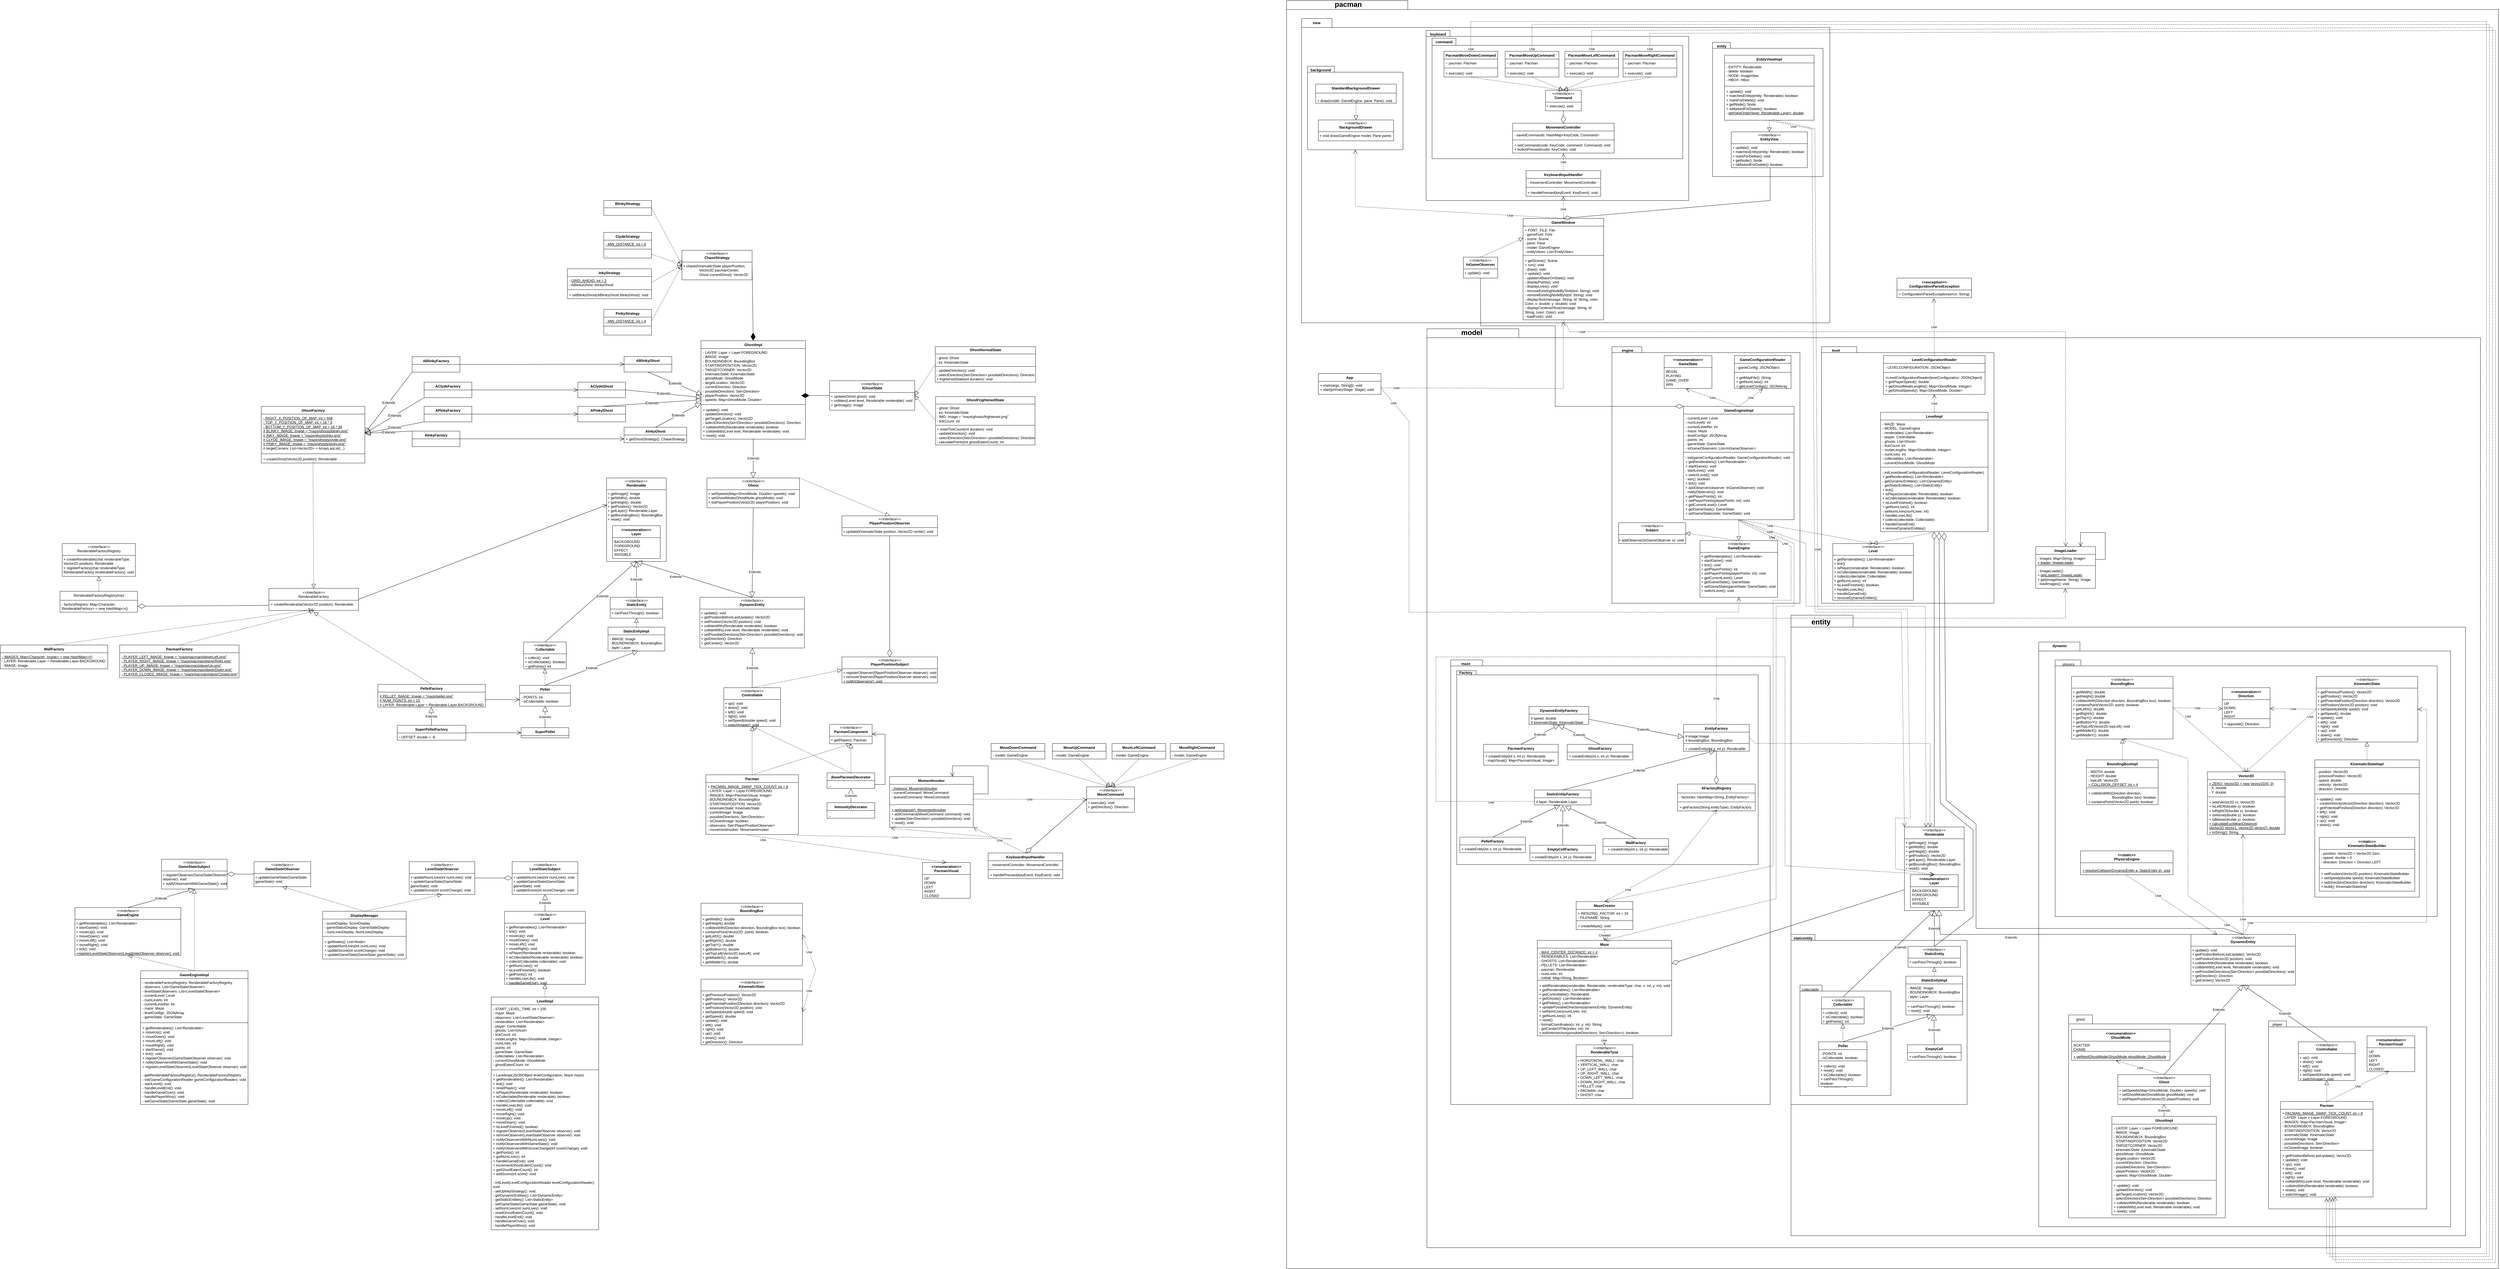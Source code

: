 <mxfile version="24.8.0">
  <diagram name="Page-1" id="m_CTQXTZepPv7_hba_2K">
    <mxGraphModel dx="8872" dy="3718" grid="1" gridSize="10" guides="1" tooltips="1" connect="1" arrows="1" fold="1" page="1" pageScale="1" pageWidth="850" pageHeight="1100" math="0" shadow="0">
      <root>
        <mxCell id="0" />
        <mxCell id="1" parent="0" />
        <mxCell id="31J7c56JtD6n4PRhF19L-113" value="" style="shape=folder;fontStyle=1;spacingTop=10;tabWidth=50;tabHeight=30;tabPosition=left;html=1;whiteSpace=wrap;" parent="1" vertex="1">
          <mxGeometry x="-1630" y="-2130" width="4060" height="4250" as="geometry" />
        </mxCell>
        <mxCell id="31J7c56JtD6n4PRhF19L-110" value="" style="shape=folder;fontStyle=1;spacingTop=10;tabWidth=60;tabHeight=30;tabPosition=left;html=1;whiteSpace=wrap;" parent="1" vertex="1">
          <mxGeometry x="-1580" y="-2070" width="1770" height="1020" as="geometry" />
        </mxCell>
        <mxCell id="31J7c56JtD6n4PRhF19L-91" value="" style="shape=folder;fontStyle=1;spacingTop=10;tabWidth=80;tabHeight=20;tabPosition=left;html=1;whiteSpace=wrap;" parent="1" vertex="1">
          <mxGeometry x="-1162.77" y="-2030" width="880" height="570" as="geometry" />
        </mxCell>
        <mxCell id="31J7c56JtD6n4PRhF19L-83" value="" style="shape=folder;fontStyle=1;spacingTop=10;tabWidth=80;tabHeight=24;tabPosition=left;html=1;whiteSpace=wrap;" parent="1" vertex="1">
          <mxGeometry x="-1142.77" y="-2004" width="840" height="404" as="geometry" />
        </mxCell>
        <mxCell id="31J7c56JtD6n4PRhF19L-54" value="" style="shape=folder;fontStyle=1;spacingTop=10;tabWidth=60;tabHeight=20;tabPosition=left;html=1;whiteSpace=wrap;" parent="1" vertex="1">
          <mxGeometry x="-202.77" y="-1990" width="370" height="450" as="geometry" />
        </mxCell>
        <mxCell id="31J7c56JtD6n4PRhF19L-45" value="" style="shape=folder;fontStyle=1;spacingTop=10;tabWidth=90;tabHeight=20;tabPosition=left;html=1;whiteSpace=wrap;" parent="1" vertex="1">
          <mxGeometry x="-1560" y="-1910" width="320" height="280" as="geometry" />
        </mxCell>
        <mxCell id="31J7c56JtD6n4PRhF19L-36" value="" style="shape=folder;fontStyle=1;spacingTop=10;tabWidth=40;tabHeight=30;tabPosition=left;html=1;whiteSpace=wrap;" parent="1" vertex="1">
          <mxGeometry x="-1160" y="-1030" width="3530" height="3080" as="geometry" />
        </mxCell>
        <mxCell id="31J7c56JtD6n4PRhF19L-29" value="" style="shape=folder;fontStyle=1;spacingTop=10;tabWidth=100;tabHeight=20;tabPosition=left;html=1;whiteSpace=wrap;" parent="1" vertex="1">
          <mxGeometry x="-540" y="-970" width="630" height="860" as="geometry" />
        </mxCell>
        <mxCell id="31J7c56JtD6n4PRhF19L-8" value="" style="shape=folder;fontStyle=1;spacingTop=10;tabWidth=118;tabHeight=20;tabPosition=left;html=1;whiteSpace=wrap;" parent="1" vertex="1">
          <mxGeometry x="162.23" y="-970" width="577.77" height="860" as="geometry" />
        </mxCell>
        <mxCell id="mvxwqQvN9c_8oFIOH2sW-9" value="" style="shape=folder;fontStyle=1;spacingTop=10;tabWidth=40;tabHeight=40;tabPosition=left;html=1;whiteSpace=wrap;" parent="1" vertex="1">
          <mxGeometry x="60" y="-70" width="2260" height="2080" as="geometry" />
        </mxCell>
        <mxCell id="mvxwqQvN9c_8oFIOH2sW-2" value="" style="shape=folder;fontStyle=1;spacingTop=10;tabWidth=60;tabHeight=20;tabPosition=left;html=1;whiteSpace=wrap;" parent="1" vertex="1">
          <mxGeometry x="-1080" y="80" width="1070" height="1490" as="geometry" />
        </mxCell>
        <mxCell id="mvxwqQvN9c_8oFIOH2sW-4" value="" style="shape=folder;fontStyle=1;spacingTop=10;tabWidth=40;tabHeight=14;tabPosition=left;html=1;whiteSpace=wrap;" parent="1" vertex="1">
          <mxGeometry x="-1060" y="116" width="1010" height="650" as="geometry" />
        </mxCell>
        <mxCell id="cKav830lnLoJr6N91uCu-65" value="" style="shape=folder;fontStyle=1;spacingTop=10;tabWidth=80;tabHeight=20;tabPosition=left;html=1;whiteSpace=wrap;" parent="1" vertex="1">
          <mxGeometry x="60" y="1000" width="590" height="570" as="geometry" />
        </mxCell>
        <mxCell id="cKav830lnLoJr6N91uCu-63" value="" style="shape=folder;fontStyle=1;spacingTop=10;tabWidth=80;tabHeight=30;tabPosition=left;html=1;whiteSpace=wrap;" parent="1" vertex="1">
          <mxGeometry x="890" y="20" width="1380" height="1960" as="geometry" />
        </mxCell>
        <mxCell id="cKav830lnLoJr6N91uCu-58" value="" style="shape=folder;fontStyle=1;spacingTop=10;tabWidth=60;tabHeight=20;tabPosition=left;html=1;whiteSpace=wrap;" parent="1" vertex="1">
          <mxGeometry x="1660" y="1290" width="530" height="630" as="geometry" />
        </mxCell>
        <mxCell id="cKav830lnLoJr6N91uCu-43" value="" style="shape=folder;fontStyle=1;spacingTop=10;tabWidth=80;tabHeight=30;tabPosition=left;html=1;whiteSpace=wrap;" parent="1" vertex="1">
          <mxGeometry x="990" y="1270" width="525" height="680" as="geometry" />
        </mxCell>
        <mxCell id="cKav830lnLoJr6N91uCu-41" value="" style="shape=folder;fontStyle=1;spacingTop=10;tabWidth=50;tabHeight=20;tabPosition=left;html=1;whiteSpace=wrap;" parent="1" vertex="1">
          <mxGeometry x="945" y="80" width="1280" height="860" as="geometry" />
        </mxCell>
        <mxCell id="PFhRMsVk6HXeF8vmKrcg-1" value="&lt;p style=&quot;margin:0px;margin-top:4px;text-align:center;&quot;&gt;&lt;i&gt;&amp;lt;&amp;lt;Interface&amp;gt;&amp;gt;&lt;/i&gt;&lt;br&gt;&lt;b&gt;Renderable&lt;/b&gt;&lt;/p&gt;&lt;hr size=&quot;1&quot; style=&quot;border-style:solid;&quot;&gt;&lt;p style=&quot;margin:0px;margin-left:4px;&quot;&gt;+ getImage(): Image&lt;/p&gt;&lt;p style=&quot;margin:0px;margin-left:4px;&quot;&gt;&lt;span style=&quot;background-color: initial;&quot;&gt;+&lt;/span&gt;&lt;span style=&quot;background-color: initial;&quot;&gt;&amp;nbsp;&lt;/span&gt;getWidth(): double&lt;/p&gt;&lt;p style=&quot;margin:0px;margin-left:4px;&quot;&gt;&lt;span style=&quot;background-color: initial;&quot;&gt;+&lt;/span&gt;&lt;span style=&quot;background-color: initial;&quot;&gt;&amp;nbsp;&lt;/span&gt;getHeight(): double&lt;/p&gt;&lt;p style=&quot;margin:0px;margin-left:4px;&quot;&gt;&lt;span style=&quot;background-color: initial;&quot;&gt;+&lt;/span&gt;&lt;span style=&quot;background-color: initial;&quot;&gt;&amp;nbsp;&lt;/span&gt;getPosition(): Vector2D&lt;/p&gt;&lt;p style=&quot;margin:0px;margin-left:4px;&quot;&gt;&lt;span style=&quot;background-color: initial;&quot;&gt;+&lt;/span&gt;&lt;span style=&quot;background-color: initial;&quot;&gt;&amp;nbsp;&lt;/span&gt;getLayer(): Renderable.Layer&lt;/p&gt;&lt;p style=&quot;margin:0px;margin-left:4px;&quot;&gt;&lt;span style=&quot;background-color: initial;&quot;&gt;+&lt;/span&gt;&lt;span style=&quot;background-color: initial;&quot;&gt;&amp;nbsp;&lt;/span&gt;getBoundingBox():&amp;nbsp;&lt;span style=&quot;background-color: initial;&quot;&gt;BoundingBox&lt;/span&gt;&lt;/p&gt;&lt;p style=&quot;margin:0px;margin-left:4px;&quot;&gt;&lt;span style=&quot;background-color: initial;&quot;&gt;+&lt;/span&gt;&lt;span style=&quot;background-color: initial;&quot;&gt;&amp;nbsp;&lt;/span&gt;&lt;span style=&quot;background-color: initial;&quot;&gt;reset(): void&lt;/span&gt;&lt;/p&gt;" style="verticalAlign=top;align=left;overflow=fill;html=1;whiteSpace=wrap;" parent="1" vertex="1">
          <mxGeometry x="440" y="640" width="200" height="280" as="geometry" />
        </mxCell>
        <mxCell id="PFhRMsVk6HXeF8vmKrcg-6" value="&lt;div&gt;&amp;lt;&amp;lt;enumeration&amp;gt;&amp;gt;&lt;/div&gt;&lt;div&gt;Layer&lt;/div&gt;" style="swimlane;fontStyle=1;align=center;verticalAlign=top;childLayout=stackLayout;horizontal=1;startSize=40;horizontalStack=0;resizeParent=1;resizeParentMax=0;resizeLast=0;collapsible=1;marginBottom=0;whiteSpace=wrap;html=1;" parent="1" vertex="1">
          <mxGeometry x="460" y="800" width="160" height="110" as="geometry" />
        </mxCell>
        <mxCell id="PFhRMsVk6HXeF8vmKrcg-9" value="BACKGROUND&lt;div&gt;FOREGROUND&lt;/div&gt;&lt;div&gt;EFFECT&lt;/div&gt;&lt;div&gt;INVISIBLE&lt;/div&gt;" style="text;strokeColor=none;fillColor=none;align=left;verticalAlign=top;spacingLeft=4;spacingRight=4;overflow=hidden;rotatable=0;points=[[0,0.5],[1,0.5]];portConstraint=eastwest;whiteSpace=wrap;html=1;" parent="PFhRMsVk6HXeF8vmKrcg-6" vertex="1">
          <mxGeometry y="40" width="160" height="70" as="geometry" />
        </mxCell>
        <mxCell id="PFhRMsVk6HXeF8vmKrcg-16" value="Extends" style="endArrow=block;endSize=16;endFill=0;html=1;rounded=0;entryX=0.5;entryY=1;entryDx=0;entryDy=0;exitX=0.5;exitY=0;exitDx=0;exitDy=0;" parent="1" source="PFhRMsVk6HXeF8vmKrcg-11" target="PFhRMsVk6HXeF8vmKrcg-1" edge="1">
          <mxGeometry width="160" relative="1" as="geometry">
            <mxPoint x="-270" y="930" as="sourcePoint" />
            <mxPoint x="-110" y="930" as="targetPoint" />
          </mxGeometry>
        </mxCell>
        <mxCell id="_Rv-P8EvsAHLdCJcwYoj-5" value="GhostImpl" style="swimlane;fontStyle=1;align=center;verticalAlign=top;childLayout=stackLayout;horizontal=1;startSize=26;horizontalStack=0;resizeParent=1;resizeParentMax=0;resizeLast=0;collapsible=1;marginBottom=0;whiteSpace=wrap;html=1;" parent="1" vertex="1">
          <mxGeometry x="1135" y="1610" width="350" height="330" as="geometry" />
        </mxCell>
        <mxCell id="_Rv-P8EvsAHLdCJcwYoj-6" value="- LAYER: Layer = Layer.FOREGROUND&lt;div&gt;- IMAGE: Image&lt;/div&gt;&lt;div&gt;- BOUNDINGBOX: BoundingBox&lt;/div&gt;&lt;div&gt;- STARTINGPOSITION: Vector2D&lt;/div&gt;&lt;div&gt;- TARGETCORNER: Vector2D&lt;/div&gt;&lt;div&gt;- kinematicState: KinematicState&lt;/div&gt;&lt;div&gt;- ghostMode: GhostMode&lt;/div&gt;&lt;div&gt;- targetLocation: Vector2D&lt;/div&gt;&lt;div&gt;- currentDirection: Direction&lt;/div&gt;&lt;div&gt;- possibleDirections: Set&amp;lt;Direction&amp;gt;&lt;/div&gt;&lt;div&gt;- playerPosition: Vector2D&lt;/div&gt;&lt;div&gt;- speeds: Map&amp;lt;GhostMode, Double&amp;gt;&lt;/div&gt;" style="text;strokeColor=none;fillColor=none;align=left;verticalAlign=top;spacingLeft=4;spacingRight=4;overflow=hidden;rotatable=0;points=[[0,0.5],[1,0.5]];portConstraint=eastwest;whiteSpace=wrap;html=1;" parent="_Rv-P8EvsAHLdCJcwYoj-5" vertex="1">
          <mxGeometry y="26" width="350" height="184" as="geometry" />
        </mxCell>
        <mxCell id="_Rv-P8EvsAHLdCJcwYoj-7" value="" style="line;strokeWidth=1;fillColor=none;align=left;verticalAlign=middle;spacingTop=-1;spacingLeft=3;spacingRight=3;rotatable=0;labelPosition=right;points=[];portConstraint=eastwest;strokeColor=inherit;" parent="_Rv-P8EvsAHLdCJcwYoj-5" vertex="1">
          <mxGeometry y="210" width="350" height="8" as="geometry" />
        </mxCell>
        <mxCell id="_Rv-P8EvsAHLdCJcwYoj-8" value="&lt;div&gt;+ update(): void&lt;/div&gt;- updateDirection(): void&lt;div&gt;- getTargetLocation(): Vector2D&lt;br&gt;&lt;div&gt;- selectDirection(Set&amp;lt;Direction&amp;gt; possibleDirections): Direction&lt;/div&gt;&lt;/div&gt;&lt;div&gt;+ collidesWith(Renderable renderable): boolean&lt;/div&gt;&lt;div&gt;+ collideWith(Level evel, Renderable renderable): void&lt;/div&gt;&lt;div&gt;+ reset(): void&lt;/div&gt;&lt;div&gt;&amp;nbsp;&lt;/div&gt;" style="text;strokeColor=none;fillColor=none;align=left;verticalAlign=top;spacingLeft=4;spacingRight=4;overflow=hidden;rotatable=0;points=[[0,0.5],[1,0.5]];portConstraint=eastwest;whiteSpace=wrap;html=1;" parent="_Rv-P8EvsAHLdCJcwYoj-5" vertex="1">
          <mxGeometry y="218" width="350" height="112" as="geometry" />
        </mxCell>
        <mxCell id="_Rv-P8EvsAHLdCJcwYoj-9" value="&lt;p style=&quot;margin:0px;margin-top:4px;text-align:center;&quot;&gt;&lt;i&gt;&amp;lt;&amp;lt;Interface&amp;gt;&amp;gt;&lt;/i&gt;&lt;br&gt;&lt;b&gt;Ghost&lt;/b&gt;&lt;/p&gt;&lt;hr size=&quot;1&quot; style=&quot;border-style:solid;&quot;&gt;&lt;p style=&quot;margin:0px;margin-left:4px;&quot;&gt;&lt;span style=&quot;background-color: initial;&quot;&gt;+&lt;/span&gt;&lt;span style=&quot;background-color: initial;&quot;&gt;&amp;nbsp;&lt;/span&gt;setSpeeds(Map&amp;lt;GhostMode, Double&amp;gt; speeds&lt;span style=&quot;background-color: initial;&quot;&gt;): void&lt;/span&gt;&lt;/p&gt;&lt;p style=&quot;margin:0px;margin-left:4px;&quot;&gt;&lt;span style=&quot;background-color: initial;&quot;&gt;+&lt;/span&gt;&lt;span style=&quot;background-color: initial;&quot;&gt;&amp;nbsp;&lt;/span&gt;&lt;span style=&quot;background-color: initial;&quot;&gt;setGhostMode(GhostMode ghostMode): void&lt;/span&gt;&lt;/p&gt;&lt;p style=&quot;margin:0px;margin-left:4px;&quot;&gt;&lt;span style=&quot;background-color: initial;&quot;&gt;+&lt;/span&gt;&lt;span style=&quot;background-color: initial;&quot;&gt;&amp;nbsp;&lt;/span&gt;setPlayerPosition(Vector2D playerPosition): void&lt;/p&gt;" style="verticalAlign=top;align=left;overflow=fill;html=1;whiteSpace=wrap;" parent="1" vertex="1">
          <mxGeometry x="1155" y="1470" width="310" height="100" as="geometry" />
        </mxCell>
        <mxCell id="_Rv-P8EvsAHLdCJcwYoj-14" value="&lt;p style=&quot;margin:0px;margin-top:4px;text-align:center;&quot;&gt;&lt;i&gt;&amp;lt;&amp;lt;Interface&amp;gt;&amp;gt;&lt;/i&gt;&lt;br&gt;&lt;b&gt;DynamicEntity&lt;/b&gt;&lt;/p&gt;&lt;hr size=&quot;1&quot; style=&quot;border-style:solid;&quot;&gt;&lt;p style=&quot;margin:0px;margin-left:4px;&quot;&gt;&lt;span style=&quot;background-color: initial;&quot;&gt;+&lt;/span&gt;&lt;span style=&quot;background-color: initial;&quot;&gt;&amp;nbsp;&lt;/span&gt;update(): void&lt;/p&gt;&lt;p style=&quot;margin:0px;margin-left:4px;&quot;&gt;&lt;span style=&quot;background-color: initial;&quot;&gt;+&lt;/span&gt;&lt;span style=&quot;background-color: initial;&quot;&gt;&amp;nbsp;&lt;/span&gt;getPositionBeforeLastUpdate(): Vector2D&lt;/p&gt;&lt;p style=&quot;margin:0px;margin-left:4px;&quot;&gt;&lt;span style=&quot;background-color: initial;&quot;&gt;+&lt;/span&gt;&lt;span style=&quot;background-color: initial;&quot;&gt;&amp;nbsp;&lt;/span&gt;setPosition(Vector2D position): void&lt;/p&gt;&lt;p style=&quot;margin:0px;margin-left:4px;&quot;&gt;&lt;span style=&quot;background-color: initial;&quot;&gt;+&lt;/span&gt;&lt;span style=&quot;background-color: initial;&quot;&gt;&amp;nbsp;&lt;/span&gt;collidesWith(Renderable renderable): boolean&lt;/p&gt;&lt;p style=&quot;margin:0px;margin-left:4px;&quot;&gt;&lt;span style=&quot;background-color: initial;&quot;&gt;+&lt;/span&gt;&lt;span style=&quot;background-color: initial;&quot;&gt;&amp;nbsp;&lt;/span&gt;collideWith(Level level,&amp;nbsp;&lt;span style=&quot;background-color: initial;&quot;&gt;Renderable renderable&lt;/span&gt;&lt;span style=&quot;background-color: initial;&quot;&gt;): void&lt;/span&gt;&lt;/p&gt;&lt;p style=&quot;margin:0px;margin-left:4px;&quot;&gt;&lt;span style=&quot;background-color: initial;&quot;&gt;+&lt;/span&gt;&lt;span style=&quot;background-color: initial;&quot;&gt;&amp;nbsp;&lt;/span&gt;setPossibleDirections(Set&amp;lt;Direction&amp;gt; possibleDirections): void&lt;/p&gt;&lt;p style=&quot;margin:0px;margin-left:4px;&quot;&gt;&lt;span style=&quot;background-color: initial;&quot;&gt;+&lt;/span&gt;&lt;span style=&quot;background-color: initial;&quot;&gt;&amp;nbsp;&lt;/span&gt;getDirection(): Direction&lt;/p&gt;&lt;p style=&quot;margin:0px;margin-left:4px;&quot;&gt;&lt;span style=&quot;background-color: initial;&quot;&gt;+&lt;/span&gt;&lt;span style=&quot;background-color: initial;&quot;&gt;&amp;nbsp;&lt;/span&gt;getCenter(): Vector2D&lt;/p&gt;" style="verticalAlign=top;align=left;overflow=fill;html=1;whiteSpace=wrap;" parent="1" vertex="1">
          <mxGeometry x="1400" y="1000" width="350" height="170" as="geometry" />
        </mxCell>
        <mxCell id="_Rv-P8EvsAHLdCJcwYoj-17" value="&lt;div&gt;&amp;lt;&amp;lt;enumeration&amp;gt;&amp;gt;&lt;/div&gt;&lt;div&gt;GhostMode&lt;/div&gt;" style="swimlane;fontStyle=1;align=center;verticalAlign=top;childLayout=stackLayout;horizontal=1;startSize=40;horizontalStack=0;resizeParent=1;resizeParentMax=0;resizeLast=0;collapsible=1;marginBottom=0;whiteSpace=wrap;html=1;" parent="1" vertex="1">
          <mxGeometry x="1000" y="1318" width="330" height="104" as="geometry" />
        </mxCell>
        <mxCell id="_Rv-P8EvsAHLdCJcwYoj-18" value="SCATTER&lt;div&gt;CHASE&lt;/div&gt;" style="text;strokeColor=none;fillColor=none;align=left;verticalAlign=top;spacingLeft=4;spacingRight=4;overflow=hidden;rotatable=0;points=[[0,0.5],[1,0.5]];portConstraint=eastwest;whiteSpace=wrap;html=1;" parent="_Rv-P8EvsAHLdCJcwYoj-17" vertex="1">
          <mxGeometry y="40" width="330" height="30" as="geometry" />
        </mxCell>
        <mxCell id="_Rv-P8EvsAHLdCJcwYoj-19" value="" style="line;strokeWidth=1;fillColor=none;align=left;verticalAlign=middle;spacingTop=-1;spacingLeft=3;spacingRight=3;rotatable=0;labelPosition=right;points=[];portConstraint=eastwest;strokeColor=inherit;" parent="_Rv-P8EvsAHLdCJcwYoj-17" vertex="1">
          <mxGeometry y="70" width="330" height="8" as="geometry" />
        </mxCell>
        <mxCell id="_Rv-P8EvsAHLdCJcwYoj-20" value="&lt;u&gt;+ getNextGhostMode(GhostMode ghostMode: GhostMode&lt;/u&gt;" style="text;strokeColor=none;fillColor=none;align=left;verticalAlign=top;spacingLeft=4;spacingRight=4;overflow=hidden;rotatable=0;points=[[0,0.5],[1,0.5]];portConstraint=eastwest;whiteSpace=wrap;html=1;" parent="_Rv-P8EvsAHLdCJcwYoj-17" vertex="1">
          <mxGeometry y="78" width="330" height="26" as="geometry" />
        </mxCell>
        <mxCell id="_Rv-P8EvsAHLdCJcwYoj-23" value="Use" style="endArrow=open;endSize=12;dashed=1;html=1;rounded=0;exitX=0.5;exitY=0;exitDx=0;exitDy=0;entryX=0.451;entryY=1.042;entryDx=0;entryDy=0;entryPerimeter=0;" parent="1" source="_Rv-P8EvsAHLdCJcwYoj-9" target="_Rv-P8EvsAHLdCJcwYoj-20" edge="1">
          <mxGeometry width="160" relative="1" as="geometry">
            <mxPoint x="1245" y="1520" as="sourcePoint" />
            <mxPoint x="1405" y="1520" as="targetPoint" />
          </mxGeometry>
        </mxCell>
        <mxCell id="_Rv-P8EvsAHLdCJcwYoj-24" value="Extends" style="endArrow=block;endSize=16;endFill=0;html=1;rounded=0;exitX=0.5;exitY=0;exitDx=0;exitDy=0;entryX=0.5;entryY=1;entryDx=0;entryDy=0;" parent="1" source="_Rv-P8EvsAHLdCJcwYoj-5" target="_Rv-P8EvsAHLdCJcwYoj-9" edge="1">
          <mxGeometry width="160" relative="1" as="geometry">
            <mxPoint x="1205" y="1600" as="sourcePoint" />
            <mxPoint x="1365" y="1600" as="targetPoint" />
          </mxGeometry>
        </mxCell>
        <mxCell id="_Rv-P8EvsAHLdCJcwYoj-25" value="Extends" style="endArrow=block;endSize=16;endFill=0;html=1;rounded=0;exitX=0.5;exitY=0;exitDx=0;exitDy=0;entryX=0.5;entryY=1;entryDx=0;entryDy=0;" parent="1" source="_Rv-P8EvsAHLdCJcwYoj-9" target="_Rv-P8EvsAHLdCJcwYoj-14" edge="1">
          <mxGeometry x="0.424" y="8" width="160" relative="1" as="geometry">
            <mxPoint x="1150" y="1440" as="sourcePoint" />
            <mxPoint x="1500" y="1350" as="targetPoint" />
            <mxPoint y="1" as="offset" />
          </mxGeometry>
        </mxCell>
        <mxCell id="_Rv-P8EvsAHLdCJcwYoj-26" value="&lt;p style=&quot;margin:0px;margin-top:4px;text-align:center;&quot;&gt;&lt;i&gt;&amp;lt;&amp;lt;Interface&amp;gt;&amp;gt;&lt;/i&gt;&lt;br&gt;&lt;b&gt;BoundingBox&lt;/b&gt;&lt;/p&gt;&lt;hr size=&quot;1&quot; style=&quot;border-style:solid;&quot;&gt;&lt;p style=&quot;margin:0px;margin-left:4px;&quot;&gt;&lt;span style=&quot;background-color: initial;&quot;&gt;+&lt;/span&gt;&lt;span style=&quot;background-color: initial;&quot;&gt;&amp;nbsp;&lt;/span&gt;getWidth(): double&lt;/p&gt;&lt;p style=&quot;margin:0px;margin-left:4px;&quot;&gt;&lt;span style=&quot;background-color: initial;&quot;&gt;+&lt;/span&gt;&lt;span style=&quot;background-color: initial;&quot;&gt;&amp;nbsp;&lt;/span&gt;getHeight() double&lt;/p&gt;&lt;p style=&quot;margin:0px;margin-left:4px;&quot;&gt;&lt;span style=&quot;background-color: initial;&quot;&gt;+&lt;/span&gt;&lt;span style=&quot;background-color: initial;&quot;&gt;&amp;nbsp;&lt;/span&gt;collidesWith(Direction direction, BoundingBox box): boolean&lt;/p&gt;&lt;p style=&quot;margin:0px;margin-left:4px;&quot;&gt;&lt;span style=&quot;background-color: initial;&quot;&gt;+&lt;/span&gt;&lt;span style=&quot;background-color: initial;&quot;&gt;&amp;nbsp;&lt;/span&gt;containsPoint(Vector2D: point): boolean&lt;/p&gt;&lt;p style=&quot;margin:0px;margin-left:4px;&quot;&gt;&lt;span style=&quot;background-color: initial;&quot;&gt;+&lt;/span&gt;&lt;span style=&quot;background-color: initial;&quot;&gt;&amp;nbsp;&lt;/span&gt;getLeftX(): double&lt;/p&gt;&lt;p style=&quot;margin:0px;margin-left:4px;&quot;&gt;&lt;span style=&quot;background-color: initial;&quot;&gt;+&lt;/span&gt;&lt;span style=&quot;background-color: initial;&quot;&gt;&amp;nbsp;&lt;/span&gt;getRightX(): double&lt;/p&gt;&lt;p style=&quot;margin:0px;margin-left:4px;&quot;&gt;&lt;span style=&quot;background-color: initial;&quot;&gt;+&lt;/span&gt;&lt;span style=&quot;background-color: initial;&quot;&gt;&amp;nbsp;&lt;/span&gt;getTopY(): double&lt;/p&gt;&lt;p style=&quot;margin:0px;margin-left:4px;&quot;&gt;&lt;span style=&quot;background-color: initial;&quot;&gt;+&lt;/span&gt;&lt;span style=&quot;background-color: initial;&quot;&gt;&amp;nbsp;&lt;/span&gt;getBottomY(): double&lt;/p&gt;&lt;p style=&quot;margin:0px;margin-left:4px;&quot;&gt;&lt;span style=&quot;background-color: initial;&quot;&gt;+&lt;/span&gt;&lt;span style=&quot;background-color: initial;&quot;&gt;&amp;nbsp;&lt;/span&gt;setTopLeft(Vector2D topLeft): void&lt;/p&gt;&lt;p style=&quot;margin:0px;margin-left:4px;&quot;&gt;&lt;span style=&quot;background-color: initial;&quot;&gt;+&lt;/span&gt;&lt;span style=&quot;background-color: initial;&quot;&gt;&amp;nbsp;&lt;/span&gt;getMiddleX(): double&lt;/p&gt;&lt;p style=&quot;margin:0px;margin-left:4px;&quot;&gt;&lt;span style=&quot;background-color: initial;&quot;&gt;+&lt;/span&gt;&lt;span style=&quot;background-color: initial;&quot;&gt;&amp;nbsp;&lt;/span&gt;getMiddleY(): double&lt;/p&gt;" style="verticalAlign=top;align=left;overflow=fill;html=1;whiteSpace=wrap;" parent="1" vertex="1">
          <mxGeometry x="1000" y="135" width="340" height="210" as="geometry" />
        </mxCell>
        <mxCell id="cKav830lnLoJr6N91uCu-1" value="&lt;p style=&quot;margin:0px;margin-top:4px;text-align:center;&quot;&gt;&lt;i&gt;&amp;lt;&amp;lt;Interface&amp;gt;&amp;gt;&lt;/i&gt;&lt;br&gt;&lt;b&gt;KinematicState&lt;/b&gt;&lt;/p&gt;&lt;hr size=&quot;1&quot; style=&quot;border-style:solid;&quot;&gt;&lt;p style=&quot;margin:0px;margin-left:4px;&quot;&gt;+ getPreviousPosition(): Vector2D&amp;nbsp;&lt;/p&gt;&lt;p style=&quot;margin:0px;margin-left:4px;&quot;&gt;+ getPosition(): Vector2D&amp;nbsp;&lt;/p&gt;&lt;p style=&quot;margin:0px;margin-left:4px;&quot;&gt;+ getPotentialPosition(Direction direction): Vector2D&amp;nbsp;&lt;/p&gt;&lt;p style=&quot;margin:0px;margin-left:4px;&quot;&gt;+ setPosition(Vector2D position): void&amp;nbsp;&lt;/p&gt;&lt;p style=&quot;margin:0px;margin-left:4px;&quot;&gt;+ setSpeed(double speed): void&amp;nbsp;&lt;/p&gt;&lt;p style=&quot;margin:0px;margin-left:4px;&quot;&gt;+ getSpeed(): double&amp;nbsp;&lt;/p&gt;&lt;p style=&quot;margin:0px;margin-left:4px;&quot;&gt;+ update(): void&amp;nbsp;&lt;/p&gt;&lt;p style=&quot;margin:0px;margin-left:4px;&quot;&gt;+ left(): void&amp;nbsp;&lt;/p&gt;&lt;p style=&quot;margin:0px;margin-left:4px;&quot;&gt;+ right(): void&amp;nbsp;&lt;/p&gt;&lt;p style=&quot;margin:0px;margin-left:4px;&quot;&gt;+ up(): void&amp;nbsp;&lt;/p&gt;&lt;p style=&quot;margin:0px;margin-left:4px;&quot;&gt;+ down(): void&amp;nbsp;&lt;/p&gt;&lt;p style=&quot;margin:0px;margin-left:4px;&quot;&gt;+ getDirection(): Direction&lt;br&gt;&lt;/p&gt;" style="verticalAlign=top;align=left;overflow=fill;html=1;whiteSpace=wrap;" parent="1" vertex="1">
          <mxGeometry x="1820" y="135" width="340" height="220" as="geometry" />
        </mxCell>
        <mxCell id="cKav830lnLoJr6N91uCu-3" value="&lt;div&gt;&amp;lt;&amp;lt;enumeration&amp;gt;&amp;gt;&lt;/div&gt;&lt;div&gt;Direction&lt;/div&gt;" style="swimlane;fontStyle=1;align=center;verticalAlign=top;childLayout=stackLayout;horizontal=1;startSize=40;horizontalStack=0;resizeParent=1;resizeParentMax=0;resizeLast=0;collapsible=1;marginBottom=0;whiteSpace=wrap;html=1;" parent="1" vertex="1">
          <mxGeometry x="1505" y="173" width="160" height="134" as="geometry" />
        </mxCell>
        <mxCell id="cKav830lnLoJr6N91uCu-4" value="UP&lt;div&gt;DOWN&lt;/div&gt;&lt;div&gt;LEFT&lt;/div&gt;&lt;div&gt;RIGHT&lt;/div&gt;" style="text;strokeColor=none;fillColor=none;align=left;verticalAlign=top;spacingLeft=4;spacingRight=4;overflow=hidden;rotatable=0;points=[[0,0.5],[1,0.5]];portConstraint=eastwest;whiteSpace=wrap;html=1;" parent="cKav830lnLoJr6N91uCu-3" vertex="1">
          <mxGeometry y="40" width="160" height="60" as="geometry" />
        </mxCell>
        <mxCell id="cKav830lnLoJr6N91uCu-5" value="" style="line;strokeWidth=1;fillColor=none;align=left;verticalAlign=middle;spacingTop=-1;spacingLeft=3;spacingRight=3;rotatable=0;labelPosition=right;points=[];portConstraint=eastwest;strokeColor=inherit;" parent="cKav830lnLoJr6N91uCu-3" vertex="1">
          <mxGeometry y="100" width="160" height="8" as="geometry" />
        </mxCell>
        <mxCell id="cKav830lnLoJr6N91uCu-6" value="+ opposite(): Direction" style="text;strokeColor=none;fillColor=none;align=left;verticalAlign=top;spacingLeft=4;spacingRight=4;overflow=hidden;rotatable=0;points=[[0,0.5],[1,0.5]];portConstraint=eastwest;whiteSpace=wrap;html=1;" parent="cKav830lnLoJr6N91uCu-3" vertex="1">
          <mxGeometry y="108" width="160" height="26" as="geometry" />
        </mxCell>
        <mxCell id="cKav830lnLoJr6N91uCu-7" value="Use" style="endArrow=open;endSize=12;dashed=1;html=1;rounded=0;exitX=1;exitY=0.5;exitDx=0;exitDy=0;entryX=0;entryY=0.5;entryDx=0;entryDy=0;" parent="1" source="_Rv-P8EvsAHLdCJcwYoj-26" target="cKav830lnLoJr6N91uCu-4" edge="1">
          <mxGeometry width="160" relative="1" as="geometry">
            <mxPoint x="1560" y="475" as="sourcePoint" />
            <mxPoint x="1720" y="475" as="targetPoint" />
          </mxGeometry>
        </mxCell>
        <mxCell id="cKav830lnLoJr6N91uCu-8" value="Use" style="endArrow=open;endSize=12;dashed=1;html=1;rounded=0;exitX=0;exitY=0.5;exitDx=0;exitDy=0;entryX=1;entryY=0.5;entryDx=0;entryDy=0;" parent="1" source="cKav830lnLoJr6N91uCu-1" target="cKav830lnLoJr6N91uCu-4" edge="1">
          <mxGeometry width="160" relative="1" as="geometry">
            <mxPoint x="1560" y="475" as="sourcePoint" />
            <mxPoint x="1720" y="475" as="targetPoint" />
          </mxGeometry>
        </mxCell>
        <mxCell id="cKav830lnLoJr6N91uCu-9" value="&lt;b&gt;BoundingBoxImpl&lt;/b&gt;&lt;div&gt;&lt;b&gt;&lt;br&gt;&lt;/b&gt;&lt;/div&gt;" style="swimlane;fontStyle=1;align=center;verticalAlign=top;childLayout=stackLayout;horizontal=1;startSize=26;horizontalStack=0;resizeParent=1;resizeParentMax=0;resizeLast=0;collapsible=1;marginBottom=0;whiteSpace=wrap;html=1;" parent="1" vertex="1">
          <mxGeometry x="1050" y="415" width="240" height="150" as="geometry" />
        </mxCell>
        <mxCell id="cKav830lnLoJr6N91uCu-10" value="- WIDTH: double&lt;div&gt;- HEIGHT: double&lt;/div&gt;&lt;div&gt;- topLeft: Vector2D&lt;/div&gt;&lt;div&gt;&lt;u&gt;+ COLLISION_OFFSET: int = 4&lt;/u&gt;&lt;/div&gt;" style="text;strokeColor=none;fillColor=none;align=left;verticalAlign=top;spacingLeft=4;spacingRight=4;overflow=hidden;rotatable=0;points=[[0,0.5],[1,0.5]];portConstraint=eastwest;whiteSpace=wrap;html=1;" parent="cKav830lnLoJr6N91uCu-9" vertex="1">
          <mxGeometry y="26" width="240" height="64" as="geometry" />
        </mxCell>
        <mxCell id="cKav830lnLoJr6N91uCu-11" value="" style="line;strokeWidth=1;fillColor=none;align=left;verticalAlign=middle;spacingTop=-1;spacingLeft=3;spacingRight=3;rotatable=0;labelPosition=right;points=[];portConstraint=eastwest;strokeColor=inherit;" parent="cKav830lnLoJr6N91uCu-9" vertex="1">
          <mxGeometry y="90" width="240" height="8" as="geometry" />
        </mxCell>
        <mxCell id="cKav830lnLoJr6N91uCu-12" value="+ collidesWith(Direction direction,&lt;div&gt;&lt;span style=&quot;white-space: pre;&quot;&gt;&#x9;&lt;/span&gt;&lt;span style=&quot;white-space: pre;&quot;&gt;&#x9;&lt;/span&gt;&lt;span style=&quot;white-space: pre;&quot;&gt;&#x9;&lt;/span&gt;BoundingBox box): boolean&lt;/div&gt;&lt;div&gt;+ containsPoint(Vector2D point): boolean&lt;/div&gt;" style="text;strokeColor=none;fillColor=none;align=left;verticalAlign=top;spacingLeft=4;spacingRight=4;overflow=hidden;rotatable=0;points=[[0,0.5],[1,0.5]];portConstraint=eastwest;whiteSpace=wrap;html=1;" parent="cKav830lnLoJr6N91uCu-9" vertex="1">
          <mxGeometry y="98" width="240" height="52" as="geometry" />
        </mxCell>
        <mxCell id="cKav830lnLoJr6N91uCu-13" value="" style="endArrow=block;dashed=1;endFill=0;endSize=12;html=1;rounded=0;exitX=0.5;exitY=0;exitDx=0;exitDy=0;entryX=0.5;entryY=1;entryDx=0;entryDy=0;" parent="1" source="cKav830lnLoJr6N91uCu-9" target="_Rv-P8EvsAHLdCJcwYoj-26" edge="1">
          <mxGeometry width="160" relative="1" as="geometry">
            <mxPoint x="1560" y="365" as="sourcePoint" />
            <mxPoint x="1720" y="365" as="targetPoint" />
          </mxGeometry>
        </mxCell>
        <mxCell id="cKav830lnLoJr6N91uCu-14" value="Vector2D" style="swimlane;fontStyle=1;align=center;verticalAlign=top;childLayout=stackLayout;horizontal=1;startSize=26;horizontalStack=0;resizeParent=1;resizeParentMax=0;resizeLast=0;collapsible=1;marginBottom=0;whiteSpace=wrap;html=1;" parent="1" vertex="1">
          <mxGeometry x="1455" y="455" width="260" height="210" as="geometry" />
        </mxCell>
        <mxCell id="cKav830lnLoJr6N91uCu-15" value="&lt;u&gt;+ ZERO: Vector2D =&amp;nbsp;new Vector2D(0, 0)&lt;/u&gt;&lt;div&gt;- X: double&lt;/div&gt;&lt;div&gt;- Y: double&lt;/div&gt;" style="text;strokeColor=none;fillColor=none;align=left;verticalAlign=top;spacingLeft=4;spacingRight=4;overflow=hidden;rotatable=0;points=[[0,0.5],[1,0.5]];portConstraint=eastwest;whiteSpace=wrap;html=1;" parent="cKav830lnLoJr6N91uCu-14" vertex="1">
          <mxGeometry y="26" width="260" height="54" as="geometry" />
        </mxCell>
        <mxCell id="cKav830lnLoJr6N91uCu-16" value="" style="line;strokeWidth=1;fillColor=none;align=left;verticalAlign=middle;spacingTop=-1;spacingLeft=3;spacingRight=3;rotatable=0;labelPosition=right;points=[];portConstraint=eastwest;strokeColor=inherit;" parent="cKav830lnLoJr6N91uCu-14" vertex="1">
          <mxGeometry y="80" width="260" height="8" as="geometry" />
        </mxCell>
        <mxCell id="cKav830lnLoJr6N91uCu-17" value="+ add(Vector2D v): Vector2D&lt;div&gt;+ isLeftOf(double x): boolean&lt;/div&gt;&lt;div&gt;+ isRightOf(double x): boolean&lt;/div&gt;&lt;div&gt;+ isAbove(double y): boolean&lt;/div&gt;&lt;div&gt;&lt;span style=&quot;background-color: initial;&quot;&gt;+ isBelow(double y): boolean&amp;nbsp;&lt;/span&gt;&lt;/div&gt;&lt;div&gt;&lt;span style=&quot;background-color: initial;&quot;&gt;&lt;u&gt;+ calculateEuclideanDistance(&lt;/u&gt;&lt;/span&gt;&lt;/div&gt;&lt;div&gt;&lt;span style=&quot;background-color: initial;&quot;&gt;&lt;u&gt;Vector2D vector1, Vector2D vector2): double&lt;/u&gt;&lt;/span&gt;&lt;/div&gt;&lt;div&gt;&lt;span style=&quot;background-color: initial;&quot;&gt;+ toString(): String&lt;/span&gt;&lt;/div&gt;" style="text;strokeColor=none;fillColor=none;align=left;verticalAlign=top;spacingLeft=4;spacingRight=4;overflow=hidden;rotatable=0;points=[[0,0.5],[1,0.5]];portConstraint=eastwest;whiteSpace=wrap;html=1;" parent="cKav830lnLoJr6N91uCu-14" vertex="1">
          <mxGeometry y="88" width="260" height="122" as="geometry" />
        </mxCell>
        <mxCell id="cKav830lnLoJr6N91uCu-18" value="Use" style="endArrow=open;endSize=12;dashed=1;html=1;rounded=0;exitX=1;exitY=0.5;exitDx=0;exitDy=0;entryX=0.5;entryY=0;entryDx=0;entryDy=0;" parent="1" source="_Rv-P8EvsAHLdCJcwYoj-26" target="cKav830lnLoJr6N91uCu-14" edge="1">
          <mxGeometry x="-0.648" y="10" width="160" relative="1" as="geometry">
            <mxPoint x="1560" y="365" as="sourcePoint" />
            <mxPoint x="1720" y="365" as="targetPoint" />
            <mxPoint y="-1" as="offset" />
          </mxGeometry>
        </mxCell>
        <mxCell id="cKav830lnLoJr6N91uCu-19" value="Use" style="endArrow=open;endSize=12;dashed=1;html=1;rounded=0;exitX=0;exitY=0.5;exitDx=0;exitDy=0;entryX=0.5;entryY=0;entryDx=0;entryDy=0;" parent="1" source="cKav830lnLoJr6N91uCu-1" target="cKav830lnLoJr6N91uCu-14" edge="1">
          <mxGeometry x="-0.8" y="5" width="160" relative="1" as="geometry">
            <mxPoint x="1560" y="365" as="sourcePoint" />
            <mxPoint x="1720" y="365" as="targetPoint" />
            <mxPoint as="offset" />
          </mxGeometry>
        </mxCell>
        <mxCell id="cKav830lnLoJr6N91uCu-20" value="&lt;b&gt;KinematicStateImpl&lt;/b&gt;" style="swimlane;fontStyle=1;align=center;verticalAlign=top;childLayout=stackLayout;horizontal=1;startSize=26;horizontalStack=0;resizeParent=1;resizeParentMax=0;resizeLast=0;collapsible=1;marginBottom=0;whiteSpace=wrap;html=1;" parent="1" vertex="1">
          <mxGeometry x="1815" y="415" width="350" height="460" as="geometry" />
        </mxCell>
        <mxCell id="cKav830lnLoJr6N91uCu-21" value="&lt;span class=&quot;hljs-bullet&quot;&gt;-&lt;/span&gt; position: Vector2D&lt;br&gt;&lt;span class=&quot;hljs-bullet&quot;&gt;-&lt;/span&gt; previousPosition: Vector2D&lt;div&gt;&lt;span class=&quot;hljs-bullet&quot;&gt;-&lt;/span&gt; speed: double&lt;br&gt;&lt;span class=&quot;hljs-bullet&quot;&gt;-&lt;/span&gt; velocity: Vector2D&lt;br&gt;&lt;span class=&quot;hljs-section&quot;&gt;- direction: Direction&lt;/span&gt;&lt;/div&gt;" style="text;strokeColor=none;fillColor=none;align=left;verticalAlign=top;spacingLeft=4;spacingRight=4;overflow=hidden;rotatable=0;points=[[0,0.5],[1,0.5]];portConstraint=eastwest;whiteSpace=wrap;html=1;" parent="cKav830lnLoJr6N91uCu-20" vertex="1">
          <mxGeometry y="26" width="350" height="84" as="geometry" />
        </mxCell>
        <mxCell id="cKav830lnLoJr6N91uCu-22" value="" style="line;strokeWidth=1;fillColor=none;align=left;verticalAlign=middle;spacingTop=-1;spacingLeft=3;spacingRight=3;rotatable=0;labelPosition=right;points=[];portConstraint=eastwest;strokeColor=inherit;" parent="cKav830lnLoJr6N91uCu-20" vertex="1">
          <mxGeometry y="110" width="350" height="8" as="geometry" />
        </mxCell>
        <mxCell id="cKav830lnLoJr6N91uCu-23" value="&lt;span class=&quot;hljs-bullet&quot;&gt;+&lt;/span&gt; update(): void&lt;br&gt;&lt;span class=&quot;hljs-bullet&quot;&gt;-&lt;/span&gt;&amp;nbsp; createVelocityVector(Direction direction): Vector2D&lt;br&gt;&lt;span class=&quot;hljs-bullet&quot;&gt;+&lt;/span&gt; getPotentialPosition(Direction direction): Vector2D&lt;br&gt;&lt;span class=&quot;hljs-bullet&quot;&gt;+&lt;/span&gt; left(): void&lt;br&gt;&lt;span class=&quot;hljs-bullet&quot;&gt;+&lt;/span&gt; right(): void&lt;br&gt;&lt;span class=&quot;hljs-bullet&quot;&gt;+&lt;/span&gt; up(): void&lt;br&gt;&lt;span class=&quot;hljs-bullet&quot;&gt;+&lt;/span&gt; down(): void" style="text;strokeColor=none;fillColor=none;align=left;verticalAlign=top;spacingLeft=4;spacingRight=4;overflow=hidden;rotatable=0;points=[[0,0.5],[1,0.5]];portConstraint=eastwest;whiteSpace=wrap;html=1;" parent="cKav830lnLoJr6N91uCu-20" vertex="1">
          <mxGeometry y="118" width="350" height="342" as="geometry" />
        </mxCell>
        <mxCell id="cKav830lnLoJr6N91uCu-28" value="&amp;lt;&amp;lt;static&amp;gt;&amp;gt;&lt;div&gt;KinematicStateBuilder&lt;br&gt;&lt;/div&gt;" style="swimlane;fontStyle=1;align=center;verticalAlign=top;childLayout=stackLayout;horizontal=1;startSize=40;horizontalStack=0;resizeParent=1;resizeParentMax=0;resizeLast=0;collapsible=1;marginBottom=0;whiteSpace=wrap;html=1;" parent="1" vertex="1">
          <mxGeometry x="1830" y="675" width="320" height="180" as="geometry" />
        </mxCell>
        <mxCell id="cKav830lnLoJr6N91uCu-29" value="&lt;span class=&quot;hljs-bullet&quot;&gt;-&lt;/span&gt; position: Vector2D = Vector2D.Zero&lt;br&gt;&lt;span class=&quot;hljs-bullet&quot;&gt;-&lt;/span&gt; speed: double = 0&lt;br&gt;&lt;span class=&quot;hljs-section&quot;&gt;- direction: Direction = Direction.LEFT&lt;/span&gt;" style="text;strokeColor=none;fillColor=none;align=left;verticalAlign=top;spacingLeft=4;spacingRight=4;overflow=hidden;rotatable=0;points=[[0,0.5],[1,0.5]];portConstraint=eastwest;whiteSpace=wrap;html=1;" parent="cKav830lnLoJr6N91uCu-28" vertex="1">
          <mxGeometry y="40" width="320" height="60" as="geometry" />
        </mxCell>
        <mxCell id="cKav830lnLoJr6N91uCu-30" value="" style="line;strokeWidth=1;fillColor=none;align=left;verticalAlign=middle;spacingTop=-1;spacingLeft=3;spacingRight=3;rotatable=0;labelPosition=right;points=[];portConstraint=eastwest;strokeColor=inherit;" parent="cKav830lnLoJr6N91uCu-28" vertex="1">
          <mxGeometry y="100" width="320" height="8" as="geometry" />
        </mxCell>
        <mxCell id="cKav830lnLoJr6N91uCu-31" value="&lt;span class=&quot;hljs-bullet&quot;&gt;+&lt;/span&gt; setPosition(Vector2D position): KinematicStateBuilder&lt;br/&gt;&lt;span class=&quot;hljs-bullet&quot;&gt;+&lt;/span&gt; setSpeed(double speed): KinematicStateBuilder&lt;br/&gt;&lt;span class=&quot;hljs-bullet&quot;&gt;+&lt;/span&gt; setDirection(Direction direction): KinematicStateBuilder&lt;br/&gt;&lt;span class=&quot;hljs-bullet&quot;&gt;+&lt;/span&gt; build(): KinematicStateImpl" style="text;strokeColor=none;fillColor=none;align=left;verticalAlign=top;spacingLeft=4;spacingRight=4;overflow=hidden;rotatable=0;points=[[0,0.5],[1,0.5]];portConstraint=eastwest;whiteSpace=wrap;html=1;" parent="cKav830lnLoJr6N91uCu-28" vertex="1">
          <mxGeometry y="108" width="320" height="72" as="geometry" />
        </mxCell>
        <mxCell id="cKav830lnLoJr6N91uCu-32" value="" style="endArrow=block;dashed=1;endFill=0;endSize=12;html=1;rounded=0;exitX=0.5;exitY=0;exitDx=0;exitDy=0;entryX=0.5;entryY=1;entryDx=0;entryDy=0;" parent="1" source="cKav830lnLoJr6N91uCu-20" target="cKav830lnLoJr6N91uCu-1" edge="1">
          <mxGeometry width="160" relative="1" as="geometry">
            <mxPoint x="1800" y="725" as="sourcePoint" />
            <mxPoint x="1960" y="725" as="targetPoint" />
          </mxGeometry>
        </mxCell>
        <mxCell id="cKav830lnLoJr6N91uCu-35" value="&lt;div&gt;&amp;lt;&amp;lt;static&amp;gt;&amp;gt;&lt;/div&gt;PhysicsEngine" style="swimlane;fontStyle=1;align=center;verticalAlign=top;childLayout=stackLayout;horizontal=1;startSize=40;horizontalStack=0;resizeParent=1;resizeParentMax=0;resizeLast=0;collapsible=1;marginBottom=0;whiteSpace=wrap;html=1;" parent="1" vertex="1">
          <mxGeometry x="1030" y="720" width="310" height="80" as="geometry" />
        </mxCell>
        <mxCell id="cKav830lnLoJr6N91uCu-38" value="&lt;pre class=&quot;!overflow-visible&quot;&gt;&lt;div class=&quot;dark bg-gray-950 contain-inline-size rounded-md border-[0.5px] border-token-border-medium relative&quot;&gt;&lt;div dir=&quot;ltr&quot; class=&quot;overflow-y-auto p-4&quot;&gt;&lt;font face=&quot;Helvetica&quot;&gt;&lt;u&gt;&lt;span style=&quot;&quot; class=&quot;hljs-bullet&quot;&gt;+&lt;/span&gt; resolveCollision(DynamicEntity a, &lt;/u&gt;&lt;/font&gt;&lt;u style=&quot;background-color: initial; font-family: Helvetica; white-space: normal;&quot;&gt;StaticEntity b): void&lt;/u&gt;&lt;/div&gt;&lt;/div&gt;&lt;/pre&gt;&lt;h3&gt;&lt;/h3&gt;" style="text;strokeColor=none;fillColor=none;align=left;verticalAlign=top;spacingLeft=4;spacingRight=4;overflow=hidden;rotatable=0;points=[[0,0.5],[1,0.5]];portConstraint=eastwest;whiteSpace=wrap;html=1;" parent="cKav830lnLoJr6N91uCu-35" vertex="1">
          <mxGeometry y="40" width="310" height="40" as="geometry" />
        </mxCell>
        <mxCell id="cKav830lnLoJr6N91uCu-42" value="physics" style="text;html=1;align=center;verticalAlign=middle;whiteSpace=wrap;rounded=0;" parent="1" vertex="1">
          <mxGeometry x="960" y="80" width="60" height="30" as="geometry" />
        </mxCell>
        <mxCell id="cKav830lnLoJr6N91uCu-44" value="ghost" style="text;html=1;align=center;verticalAlign=middle;whiteSpace=wrap;rounded=0;" parent="1" vertex="1">
          <mxGeometry x="1000" y="1270" width="60" height="30" as="geometry" />
        </mxCell>
        <mxCell id="cKav830lnLoJr6N91uCu-45" value="&lt;p style=&quot;margin:0px;margin-top:4px;text-align:center;&quot;&gt;&lt;i&gt;&amp;lt;&amp;lt;Interface&amp;gt;&amp;gt;&lt;/i&gt;&lt;br&gt;&lt;b&gt;Controllable&lt;/b&gt;&lt;/p&gt;&lt;hr size=&quot;1&quot; style=&quot;border-style:solid;&quot;&gt;&lt;p style=&quot;margin:0px;margin-left:4px;&quot;&gt;&lt;span class=&quot;hljs-bullet&quot;&gt;+&lt;/span&gt; up(): void&amp;nbsp;&lt;/p&gt;&lt;p style=&quot;margin:0px;margin-left:4px;&quot;&gt;&lt;span class=&quot;hljs-bullet&quot;&gt;+&lt;/span&gt; down(): void&amp;nbsp;&lt;/p&gt;&lt;p style=&quot;margin:0px;margin-left:4px;&quot;&gt;&lt;span class=&quot;hljs-bullet&quot;&gt;+&lt;/span&gt; left(): void&amp;nbsp;&lt;/p&gt;&lt;p style=&quot;margin:0px;margin-left:4px;&quot;&gt;&lt;span class=&quot;hljs-bullet&quot;&gt;+&lt;/span&gt; right(): void&amp;nbsp;&lt;/p&gt;&lt;p style=&quot;margin:0px;margin-left:4px;&quot;&gt;&lt;span class=&quot;hljs-bullet&quot;&gt;+&lt;/span&gt; setSpeed(double speed): void&amp;nbsp;&lt;/p&gt;&lt;p style=&quot;margin:0px;margin-left:4px;&quot;&gt;&lt;span class=&quot;hljs-bullet&quot;&gt;+&lt;/span&gt; switchImage(): void&lt;br&gt;&lt;/p&gt;" style="verticalAlign=top;align=left;overflow=fill;html=1;whiteSpace=wrap;" parent="1" vertex="1">
          <mxGeometry x="1760" y="1360" width="190" height="130" as="geometry" />
        </mxCell>
        <mxCell id="cKav830lnLoJr6N91uCu-46" value="&lt;div&gt;&amp;lt;&amp;lt;enumeration&amp;gt;&amp;gt;&lt;/div&gt;&lt;div&gt;PacmanVisual&lt;/div&gt;" style="swimlane;fontStyle=1;align=center;verticalAlign=top;childLayout=stackLayout;horizontal=1;startSize=40;horizontalStack=0;resizeParent=1;resizeParentMax=0;resizeLast=0;collapsible=1;marginBottom=0;whiteSpace=wrap;html=1;" parent="1" vertex="1">
          <mxGeometry x="1990" y="1340" width="160" height="120" as="geometry" />
        </mxCell>
        <mxCell id="cKav830lnLoJr6N91uCu-47" value="UP&lt;div&gt;DOWN&lt;/div&gt;&lt;div&gt;LEFT&lt;/div&gt;&lt;div&gt;RIGHT&lt;/div&gt;&lt;div&gt;CLOSED&lt;/div&gt;" style="text;strokeColor=none;fillColor=none;align=left;verticalAlign=top;spacingLeft=4;spacingRight=4;overflow=hidden;rotatable=0;points=[[0,0.5],[1,0.5]];portConstraint=eastwest;whiteSpace=wrap;html=1;" parent="cKav830lnLoJr6N91uCu-46" vertex="1">
          <mxGeometry y="40" width="160" height="80" as="geometry" />
        </mxCell>
        <mxCell id="cKav830lnLoJr6N91uCu-50" value="Extends" style="endArrow=block;endSize=16;endFill=0;html=1;rounded=0;exitX=0.5;exitY=0;exitDx=0;exitDy=0;entryX=0.5;entryY=1;entryDx=0;entryDy=0;" parent="1" source="cKav830lnLoJr6N91uCu-45" target="_Rv-P8EvsAHLdCJcwYoj-14" edge="1">
          <mxGeometry width="160" relative="1" as="geometry">
            <mxPoint x="1610" y="1420" as="sourcePoint" />
            <mxPoint x="1770" y="1420" as="targetPoint" />
          </mxGeometry>
        </mxCell>
        <mxCell id="cKav830lnLoJr6N91uCu-51" value="Pacman" style="swimlane;fontStyle=1;align=center;verticalAlign=top;childLayout=stackLayout;horizontal=1;startSize=26;horizontalStack=0;resizeParent=1;resizeParentMax=0;resizeLast=0;collapsible=1;marginBottom=0;whiteSpace=wrap;html=1;" parent="1" vertex="1">
          <mxGeometry x="1700" y="1560" width="310" height="320" as="geometry" />
        </mxCell>
        <mxCell id="cKav830lnLoJr6N91uCu-52" value="+&amp;nbsp;&lt;u&gt;PACMAN&lt;span class=&quot;hljs-emphasis&quot;&gt;_IMAGE_&lt;/span&gt;SWAP&lt;span class=&quot;hljs-emphasis&quot;&gt;_TICK_&lt;/span&gt;COUNT: int = 8&lt;br&gt;&lt;/u&gt;&lt;span class=&quot;hljs-bullet&quot;&gt;-&lt;/span&gt;&amp;nbsp;LAYER: Layer =&amp;nbsp;Layer.FOREGROUND&lt;br&gt;&lt;span class=&quot;hljs-bullet&quot;&gt;-&lt;/span&gt; IMAGES: Map&lt;span class=&quot;xml&quot;&gt;&amp;lt;PacmanVisual, Image&amp;gt;&lt;/span&gt;&lt;br&gt;&lt;span class=&quot;hljs-bullet&quot;&gt;-&lt;/span&gt; BOUNDINGBOX: BoundingBox&lt;br&gt;&lt;span class=&quot;hljs-bullet&quot;&gt;-&lt;/span&gt; STARTINGPOSITION: Vector2D&lt;br&gt;&lt;span class=&quot;hljs-bullet&quot;&gt;-&lt;/span&gt; kinematicState: KinematicState&lt;br&gt;&lt;span class=&quot;hljs-bullet&quot;&gt;-&lt;/span&gt; currentImage: Image&lt;br&gt;&lt;span class=&quot;hljs-bullet&quot;&gt;-&lt;/span&gt; possibleDirections: Set&lt;span class=&quot;xml&quot;&gt;&amp;lt;&lt;span class=&quot;hljs-name&quot;&gt;Direction&lt;/span&gt;&amp;gt;&lt;/span&gt;&lt;br&gt;&lt;span class=&quot;hljs-section&quot;&gt;- isClosedImage: boolean&lt;/span&gt;" style="text;strokeColor=none;fillColor=none;align=left;verticalAlign=top;spacingLeft=4;spacingRight=4;overflow=hidden;rotatable=0;points=[[0,0.5],[1,0.5]];portConstraint=eastwest;whiteSpace=wrap;html=1;" parent="cKav830lnLoJr6N91uCu-51" vertex="1">
          <mxGeometry y="26" width="310" height="134" as="geometry" />
        </mxCell>
        <mxCell id="cKav830lnLoJr6N91uCu-53" value="" style="line;strokeWidth=1;fillColor=none;align=left;verticalAlign=middle;spacingTop=-1;spacingLeft=3;spacingRight=3;rotatable=0;labelPosition=right;points=[];portConstraint=eastwest;strokeColor=inherit;" parent="cKav830lnLoJr6N91uCu-51" vertex="1">
          <mxGeometry y="160" width="310" height="8" as="geometry" />
        </mxCell>
        <mxCell id="cKav830lnLoJr6N91uCu-54" value="&lt;span class=&quot;hljs-bullet&quot;&gt;+&lt;/span&gt; getPositionBeforeLastUpdate(): Vector2D&lt;br&gt;&lt;span class=&quot;hljs-bullet&quot;&gt;+&lt;/span&gt; update(): void&lt;div&gt;&lt;span class=&quot;hljs-bullet&quot;&gt;+&lt;/span&gt; up(): void&lt;br&gt;&lt;span class=&quot;hljs-bullet&quot;&gt;+&lt;/span&gt; down(): void&lt;br&gt;&lt;span class=&quot;hljs-bullet&quot;&gt;+&lt;/span&gt; left(): void&lt;br&gt;&lt;span class=&quot;hljs-bullet&quot;&gt;+&lt;/span&gt; right(): void&lt;br&gt;&lt;/div&gt;&lt;div&gt;&lt;span class=&quot;hljs-bullet&quot;&gt;+&lt;/span&gt; collideWith(Level level, Renderable renderable): void&lt;br&gt;&lt;span class=&quot;hljs-bullet&quot;&gt;+&lt;/span&gt; collidesWith(Renderable renderable): boolean&lt;br&gt;&lt;span class=&quot;hljs-bullet&quot;&gt;+&lt;/span&gt; reset(): void&lt;br&gt;&lt;/div&gt;&lt;div&gt;&lt;span class=&quot;hljs-bullet&quot;&gt;+&lt;/span&gt; switchImage(): void&lt;br&gt;&lt;/div&gt;" style="text;strokeColor=none;fillColor=none;align=left;verticalAlign=top;spacingLeft=4;spacingRight=4;overflow=hidden;rotatable=0;points=[[0,0.5],[1,0.5]];portConstraint=eastwest;whiteSpace=wrap;html=1;" parent="cKav830lnLoJr6N91uCu-51" vertex="1">
          <mxGeometry y="168" width="310" height="152" as="geometry" />
        </mxCell>
        <mxCell id="cKav830lnLoJr6N91uCu-56" value="" style="endArrow=block;dashed=1;endFill=0;endSize=12;html=1;rounded=0;exitX=0.5;exitY=0;exitDx=0;exitDy=0;entryX=0.5;entryY=1;entryDx=0;entryDy=0;" parent="1" source="cKav830lnLoJr6N91uCu-51" target="cKav830lnLoJr6N91uCu-45" edge="1">
          <mxGeometry width="160" relative="1" as="geometry">
            <mxPoint x="1840" y="1590" as="sourcePoint" />
            <mxPoint x="2000" y="1590" as="targetPoint" />
          </mxGeometry>
        </mxCell>
        <mxCell id="cKav830lnLoJr6N91uCu-57" value="Use" style="endArrow=open;endSize=12;dashed=1;html=1;rounded=0;exitX=0.5;exitY=0;exitDx=0;exitDy=0;entryX=0.46;entryY=0.975;entryDx=0;entryDy=0;entryPerimeter=0;" parent="1" source="cKav830lnLoJr6N91uCu-51" target="cKav830lnLoJr6N91uCu-47" edge="1">
          <mxGeometry width="160" relative="1" as="geometry">
            <mxPoint x="1720" y="1440" as="sourcePoint" />
            <mxPoint x="1880" y="1440" as="targetPoint" />
          </mxGeometry>
        </mxCell>
        <mxCell id="cKav830lnLoJr6N91uCu-59" value="player" style="text;html=1;align=center;verticalAlign=middle;whiteSpace=wrap;rounded=0;" parent="1" vertex="1">
          <mxGeometry x="1660" y="1287" width="60" height="30" as="geometry" />
        </mxCell>
        <mxCell id="cKav830lnLoJr6N91uCu-60" value="Use" style="endArrow=open;endSize=12;dashed=1;html=1;rounded=0;exitX=0.5;exitY=0;exitDx=0;exitDy=0;entryX=0.457;entryY=1.002;entryDx=0;entryDy=0;entryPerimeter=0;" parent="1" source="_Rv-P8EvsAHLdCJcwYoj-14" target="cKav830lnLoJr6N91uCu-17" edge="1">
          <mxGeometry x="-0.701" y="1" width="160" relative="1" as="geometry">
            <mxPoint x="1640" y="650" as="sourcePoint" />
            <mxPoint x="1800" y="650" as="targetPoint" />
            <mxPoint y="-1" as="offset" />
          </mxGeometry>
        </mxCell>
        <mxCell id="cKav830lnLoJr6N91uCu-61" value="Use" style="endArrow=open;endSize=12;dashed=1;html=1;rounded=0;exitX=0.492;exitY=1.017;exitDx=0;exitDy=0;entryX=0.25;entryY=0;entryDx=0;entryDy=0;exitPerimeter=0;" parent="1" source="cKav830lnLoJr6N91uCu-38" target="_Rv-P8EvsAHLdCJcwYoj-14" edge="1">
          <mxGeometry x="-0.298" y="1" width="160" relative="1" as="geometry">
            <mxPoint x="1390" y="860" as="sourcePoint" />
            <mxPoint x="1550" y="860" as="targetPoint" />
            <mxPoint as="offset" />
          </mxGeometry>
        </mxCell>
        <mxCell id="cKav830lnLoJr6N91uCu-64" value="dynamic" style="text;align=center;fontStyle=1;verticalAlign=middle;spacingLeft=3;spacingRight=3;strokeColor=none;rotatable=0;points=[[0,0.5],[1,0.5]];portConstraint=eastwest;html=1;" parent="1" vertex="1">
          <mxGeometry x="920" y="20" width="80" height="26" as="geometry" />
        </mxCell>
        <mxCell id="PFhRMsVk6HXeF8vmKrcg-22" value="" style="shape=folder;fontStyle=1;spacingTop=10;tabWidth=74;tabHeight=20;tabPosition=left;html=1;whiteSpace=wrap;" parent="1" vertex="1">
          <mxGeometry x="89.996" y="1170" width="304.578" height="370" as="geometry" />
        </mxCell>
        <mxCell id="PFhRMsVk6HXeF8vmKrcg-33" value="&lt;p style=&quot;margin:0px;margin-top:4px;text-align:center;&quot;&gt;&lt;i&gt;&amp;lt;&amp;lt;Interface&amp;gt;&amp;gt;&lt;/i&gt;&lt;br&gt;&lt;b&gt;Collectable&lt;/b&gt;&lt;/p&gt;&lt;hr size=&quot;1&quot; style=&quot;border-style:solid;&quot;&gt;&lt;p style=&quot;margin:0px;margin-left:4px;&quot;&gt;&lt;/p&gt;&lt;p style=&quot;margin:0px;margin-left:4px;&quot;&gt;&lt;span style=&quot;background-color: initial;&quot;&gt;+&lt;/span&gt;&lt;span style=&quot;background-color: initial;&quot;&gt;&amp;nbsp;&lt;/span&gt;collect(): void&lt;/p&gt;&lt;p style=&quot;margin:0px;margin-left:4px;&quot;&gt;&lt;span style=&quot;background-color: initial;&quot;&gt;+&lt;/span&gt;&lt;span style=&quot;background-color: initial;&quot;&gt;&amp;nbsp;&lt;/span&gt;isCollectable(): boolean&lt;/p&gt;&lt;p style=&quot;margin:0px;margin-left:4px;&quot;&gt;&lt;span style=&quot;background-color: initial;&quot;&gt;+&lt;/span&gt;&lt;span style=&quot;background-color: initial;&quot;&gt;&amp;nbsp;&lt;/span&gt;getPoints(): int&lt;/p&gt;" style="verticalAlign=top;align=left;overflow=fill;html=1;whiteSpace=wrap;" parent="1" vertex="1">
          <mxGeometry x="162.229" y="1210" width="142.771" height="90" as="geometry" />
        </mxCell>
        <mxCell id="PFhRMsVk6HXeF8vmKrcg-23" value="Pellet" style="swimlane;fontStyle=1;align=center;verticalAlign=top;childLayout=stackLayout;horizontal=1;startSize=26;horizontalStack=0;resizeParent=1;resizeParentMax=0;resizeLast=0;collapsible=1;marginBottom=0;whiteSpace=wrap;html=1;" parent="1" vertex="1">
          <mxGeometry x="152.711" y="1360" width="161.807" height="150" as="geometry" />
        </mxCell>
        <mxCell id="PFhRMsVk6HXeF8vmKrcg-24" value="- POINTS: int&lt;div&gt;- isCollectable: boolean&lt;/div&gt;" style="text;strokeColor=none;fillColor=none;align=left;verticalAlign=top;spacingLeft=4;spacingRight=4;overflow=hidden;rotatable=0;points=[[0,0.5],[1,0.5]];portConstraint=eastwest;whiteSpace=wrap;html=1;" parent="PFhRMsVk6HXeF8vmKrcg-23" vertex="1">
          <mxGeometry y="26" width="161.807" height="34" as="geometry" />
        </mxCell>
        <mxCell id="PFhRMsVk6HXeF8vmKrcg-25" value="" style="line;strokeWidth=1;fillColor=none;align=left;verticalAlign=middle;spacingTop=-1;spacingLeft=3;spacingRight=3;rotatable=0;labelPosition=right;points=[];portConstraint=eastwest;strokeColor=inherit;" parent="PFhRMsVk6HXeF8vmKrcg-23" vertex="1">
          <mxGeometry y="60" width="161.807" height="8" as="geometry" />
        </mxCell>
        <mxCell id="PFhRMsVk6HXeF8vmKrcg-26" value="+ collect(): void&lt;div&gt;+ reset(): void&lt;/div&gt;&lt;div&gt;+ isCollectable(): boolean&lt;/div&gt;&lt;div&gt;+ canPassThrough(): boolean&lt;/div&gt;&lt;div&gt;+ getPoints(): int&lt;/div&gt;" style="text;strokeColor=none;fillColor=none;align=left;verticalAlign=top;spacingLeft=4;spacingRight=4;overflow=hidden;rotatable=0;points=[[0,0.5],[1,0.5]];portConstraint=eastwest;whiteSpace=wrap;html=1;" parent="PFhRMsVk6HXeF8vmKrcg-23" vertex="1">
          <mxGeometry y="68" width="161.807" height="82" as="geometry" />
        </mxCell>
        <mxCell id="PFhRMsVk6HXeF8vmKrcg-36" value="" style="endArrow=block;dashed=1;endFill=0;endSize=12;html=1;rounded=0;exitX=0.5;exitY=0;exitDx=0;exitDy=0;entryX=0.5;entryY=1;entryDx=0;entryDy=0;" parent="1" source="PFhRMsVk6HXeF8vmKrcg-23" target="PFhRMsVk6HXeF8vmKrcg-33" edge="1">
          <mxGeometry width="160" relative="1" as="geometry">
            <mxPoint x="-43.257" y="1300" as="sourcePoint" />
            <mxPoint x="109.032" y="1300" as="targetPoint" />
          </mxGeometry>
        </mxCell>
        <mxCell id="PFhRMsVk6HXeF8vmKrcg-37" value="collectable" style="text;html=1;align=center;verticalAlign=middle;whiteSpace=wrap;rounded=0;" parent="1" vertex="1">
          <mxGeometry x="95.604" y="1170" width="57.108" height="30" as="geometry" />
        </mxCell>
        <mxCell id="PFhRMsVk6HXeF8vmKrcg-35" value="Extends" style="endArrow=block;endSize=16;endFill=0;html=1;rounded=0;exitX=0.5;exitY=0;exitDx=0;exitDy=0;entryX=0.474;entryY=1.008;entryDx=0;entryDy=0;entryPerimeter=0;" parent="1" source="PFhRMsVk6HXeF8vmKrcg-23" target="PFhRMsVk6HXeF8vmKrcg-15" edge="1">
          <mxGeometry width="160" relative="1" as="geometry">
            <mxPoint x="-136.867" y="1420" as="sourcePoint" />
            <mxPoint x="15.422" y="1420" as="targetPoint" />
          </mxGeometry>
        </mxCell>
        <mxCell id="PFhRMsVk6HXeF8vmKrcg-11" value="&lt;p style=&quot;margin:0px;margin-top:4px;text-align:center;&quot;&gt;&lt;i&gt;&amp;lt;&amp;lt;Interface&amp;gt;&amp;gt;&lt;/i&gt;&lt;br&gt;&lt;b&gt;StaticEntity&lt;/b&gt;&lt;/p&gt;&lt;hr size=&quot;1&quot; style=&quot;border-style:solid;&quot;&gt;&lt;p style=&quot;margin:0px;margin-left:4px;&quot;&gt;&lt;/p&gt;&lt;p style=&quot;margin:0px;margin-left:4px;&quot;&gt;&lt;span style=&quot;background-color: initial;&quot;&gt;+&lt;/span&gt;&lt;span style=&quot;background-color: initial;&quot;&gt;&amp;nbsp;&lt;/span&gt;canPassThrough(): boolean&lt;/p&gt;" style="verticalAlign=top;align=left;overflow=fill;html=1;whiteSpace=wrap;" parent="1" vertex="1">
          <mxGeometry x="452.13" y="1040" width="175.73" height="70" as="geometry" />
        </mxCell>
        <mxCell id="PFhRMsVk6HXeF8vmKrcg-12" value="StaticEnityImpl" style="swimlane;fontStyle=1;align=center;verticalAlign=top;childLayout=stackLayout;horizontal=1;startSize=26;horizontalStack=0;resizeParent=1;resizeParentMax=0;resizeLast=0;collapsible=1;marginBottom=0;whiteSpace=wrap;html=1;" parent="1" vertex="1">
          <mxGeometry x="444.816" y="1140" width="190.361" height="130" as="geometry" />
        </mxCell>
        <mxCell id="PFhRMsVk6HXeF8vmKrcg-13" value="&lt;div&gt;- IMAGE: Image&lt;/div&gt;&lt;div&gt;- BOUNDINGBOX: BoundingBox&lt;/div&gt;&lt;div&gt;- layer: Layer&lt;br&gt;&lt;/div&gt;&lt;div&gt;&lt;br&gt;&lt;/div&gt;&lt;div&gt;&lt;br&gt;&lt;/div&gt;" style="text;strokeColor=none;fillColor=none;align=left;verticalAlign=top;spacingLeft=4;spacingRight=4;overflow=hidden;rotatable=0;points=[[0,0.5],[1,0.5]];portConstraint=eastwest;whiteSpace=wrap;html=1;" parent="PFhRMsVk6HXeF8vmKrcg-12" vertex="1">
          <mxGeometry y="26" width="190.361" height="54" as="geometry" />
        </mxCell>
        <mxCell id="PFhRMsVk6HXeF8vmKrcg-14" value="" style="line;strokeWidth=1;fillColor=none;align=left;verticalAlign=middle;spacingTop=-1;spacingLeft=3;spacingRight=3;rotatable=0;labelPosition=right;points=[];portConstraint=eastwest;strokeColor=inherit;" parent="PFhRMsVk6HXeF8vmKrcg-12" vertex="1">
          <mxGeometry y="80" width="190.361" height="8" as="geometry" />
        </mxCell>
        <mxCell id="PFhRMsVk6HXeF8vmKrcg-15" value="+ canPassThrough(): boolean&lt;br&gt;+ reset(): void" style="text;strokeColor=none;fillColor=none;align=left;verticalAlign=top;spacingLeft=4;spacingRight=4;overflow=hidden;rotatable=0;points=[[0,0.5],[1,0.5]];portConstraint=eastwest;whiteSpace=wrap;html=1;" parent="PFhRMsVk6HXeF8vmKrcg-12" vertex="1">
          <mxGeometry y="88" width="190.361" height="42" as="geometry" />
        </mxCell>
        <mxCell id="PFhRMsVk6HXeF8vmKrcg-17" value="" style="endArrow=block;dashed=1;endFill=0;endSize=12;html=1;rounded=0;exitX=0.5;exitY=0;exitDx=0;exitDy=0;entryX=0.5;entryY=1;entryDx=0;entryDy=0;" parent="1" source="PFhRMsVk6HXeF8vmKrcg-12" target="PFhRMsVk6HXeF8vmKrcg-11" edge="1">
          <mxGeometry width="160" relative="1" as="geometry">
            <mxPoint x="604.422" y="1060" as="sourcePoint" />
            <mxPoint x="756.711" y="1060" as="targetPoint" />
          </mxGeometry>
        </mxCell>
        <mxCell id="PFhRMsVk6HXeF8vmKrcg-18" value="EmptyCell" style="swimlane;fontStyle=1;align=center;verticalAlign=top;childLayout=stackLayout;horizontal=1;startSize=26;horizontalStack=0;resizeParent=1;resizeParentMax=0;resizeLast=0;collapsible=1;marginBottom=0;whiteSpace=wrap;html=1;" parent="1" vertex="1">
          <mxGeometry x="450.003" y="1370" width="180" height="52" as="geometry" />
        </mxCell>
        <mxCell id="PFhRMsVk6HXeF8vmKrcg-21" value="+ canPassThrough(): boolean" style="text;strokeColor=none;fillColor=none;align=left;verticalAlign=top;spacingLeft=4;spacingRight=4;overflow=hidden;rotatable=0;points=[[0,0.5],[1,0.5]];portConstraint=eastwest;whiteSpace=wrap;html=1;" parent="PFhRMsVk6HXeF8vmKrcg-18" vertex="1">
          <mxGeometry y="26" width="180" height="26" as="geometry" />
        </mxCell>
        <mxCell id="PFhRMsVk6HXeF8vmKrcg-41" value="Extends" style="endArrow=block;endSize=16;endFill=0;html=1;rounded=0;exitX=0.5;exitY=0;exitDx=0;exitDy=0;entryX=0.495;entryY=0.988;entryDx=0;entryDy=0;entryPerimeter=0;" parent="1" source="PFhRMsVk6HXeF8vmKrcg-18" target="PFhRMsVk6HXeF8vmKrcg-15" edge="1">
          <mxGeometry width="160" relative="1" as="geometry">
            <mxPoint x="623.458" y="1500" as="sourcePoint" />
            <mxPoint x="775.747" y="1500" as="targetPoint" />
          </mxGeometry>
        </mxCell>
        <mxCell id="PFhRMsVk6HXeF8vmKrcg-34" value="Extends" style="endArrow=block;endSize=16;endFill=0;html=1;rounded=0;exitX=0.5;exitY=0;exitDx=0;exitDy=0;entryX=0.5;entryY=1;entryDx=0;entryDy=0;" parent="1" source="PFhRMsVk6HXeF8vmKrcg-33" target="PFhRMsVk6HXeF8vmKrcg-1" edge="1">
          <mxGeometry x="0.208" y="-12" width="160" relative="1" as="geometry">
            <mxPoint x="-130" y="990" as="sourcePoint" />
            <mxPoint x="30" y="990" as="targetPoint" />
            <Array as="points" />
            <mxPoint as="offset" />
          </mxGeometry>
        </mxCell>
        <mxCell id="cKav830lnLoJr6N91uCu-66" value="staticentity" style="text;align=center;fontStyle=1;verticalAlign=middle;spacingLeft=3;spacingRight=3;strokeColor=none;rotatable=0;points=[[0,0.5],[1,0.5]];portConstraint=eastwest;html=1;" parent="1" vertex="1">
          <mxGeometry x="60" y="1000" width="80" height="26" as="geometry" />
        </mxCell>
        <mxCell id="cKav830lnLoJr6N91uCu-67" value="Extends" style="endArrow=block;endSize=16;endFill=0;html=1;rounded=0;entryX=0.578;entryY=0.995;entryDx=0;entryDy=0;entryPerimeter=0;exitX=0;exitY=0;exitDx=0;exitDy=0;" parent="1" source="_Rv-P8EvsAHLdCJcwYoj-14" target="PFhRMsVk6HXeF8vmKrcg-1" edge="1">
          <mxGeometry x="0.309" y="10" width="160" relative="1" as="geometry">
            <mxPoint x="1605" y="1015" as="sourcePoint" />
            <mxPoint x="570" y="505" as="targetPoint" />
            <Array as="points">
              <mxPoint x="560" y="1000" />
            </Array>
            <mxPoint as="offset" />
          </mxGeometry>
        </mxCell>
        <mxCell id="cKav830lnLoJr6N91uCu-68" value="Use" style="endArrow=open;endSize=12;dashed=1;html=1;rounded=0;exitX=0.5;exitY=0;exitDx=0;exitDy=0;entryX=1;entryY=0.5;entryDx=0;entryDy=0;" parent="1" source="_Rv-P8EvsAHLdCJcwYoj-14" target="cKav830lnLoJr6N91uCu-1" edge="1">
          <mxGeometry x="-0.934" width="160" relative="1" as="geometry">
            <mxPoint x="1810" y="900" as="sourcePoint" />
            <mxPoint x="1970" y="900" as="targetPoint" />
            <Array as="points">
              <mxPoint x="1600" y="960" />
              <mxPoint x="2190" y="960" />
              <mxPoint x="2190" y="245" />
            </Array>
            <mxPoint as="offset" />
          </mxGeometry>
        </mxCell>
        <mxCell id="cKav830lnLoJr6N91uCu-69" value="Use" style="endArrow=open;endSize=12;dashed=1;html=1;rounded=0;exitX=0.5;exitY=0;exitDx=0;exitDy=0;entryX=0.5;entryY=1;entryDx=0;entryDy=0;" parent="1" source="_Rv-P8EvsAHLdCJcwYoj-14" target="_Rv-P8EvsAHLdCJcwYoj-26" edge="1">
          <mxGeometry x="-0.864" y="5" width="160" relative="1" as="geometry">
            <mxPoint x="1850" y="990" as="sourcePoint" />
            <mxPoint x="2010" y="990" as="targetPoint" />
            <Array as="points">
              <mxPoint x="1390" y="870" />
              <mxPoint x="1390" y="410" />
            </Array>
            <mxPoint as="offset" />
          </mxGeometry>
        </mxCell>
        <mxCell id="cKav830lnLoJr6N91uCu-72" value="&lt;i&gt;EntityFactory&lt;/i&gt;" style="swimlane;fontStyle=1;align=center;verticalAlign=top;childLayout=stackLayout;horizontal=1;startSize=26;horizontalStack=0;resizeParent=1;resizeParentMax=0;resizeLast=0;collapsible=1;marginBottom=0;whiteSpace=wrap;html=1;" parent="1" vertex="1">
          <mxGeometry x="-300" y="296" width="220" height="90" as="geometry" />
        </mxCell>
        <mxCell id="cKav830lnLoJr6N91uCu-73" value="# image:Image&amp;nbsp;&lt;div&gt;# boundingBox: BoundingBox&lt;/div&gt;" style="text;strokeColor=none;fillColor=none;align=left;verticalAlign=top;spacingLeft=4;spacingRight=4;overflow=hidden;rotatable=0;points=[[0,0.5],[1,0.5]];portConstraint=eastwest;whiteSpace=wrap;html=1;" parent="cKav830lnLoJr6N91uCu-72" vertex="1">
          <mxGeometry y="26" width="220" height="34" as="geometry" />
        </mxCell>
        <mxCell id="cKav830lnLoJr6N91uCu-74" value="" style="line;strokeWidth=1;fillColor=none;align=left;verticalAlign=middle;spacingTop=-1;spacingLeft=3;spacingRight=3;rotatable=0;labelPosition=right;points=[];portConstraint=eastwest;strokeColor=inherit;" parent="cKav830lnLoJr6N91uCu-72" vertex="1">
          <mxGeometry y="60" width="220" height="8" as="geometry" />
        </mxCell>
        <mxCell id="cKav830lnLoJr6N91uCu-75" value="+ &lt;i&gt;createEntity(int x, int y): Renderable&lt;/i&gt;" style="text;strokeColor=none;fillColor=none;align=left;verticalAlign=top;spacingLeft=4;spacingRight=4;overflow=hidden;rotatable=0;points=[[0,0.5],[1,0.5]];portConstraint=eastwest;whiteSpace=wrap;html=1;" parent="cKav830lnLoJr6N91uCu-72" vertex="1">
          <mxGeometry y="68" width="220" height="22" as="geometry" />
        </mxCell>
        <mxCell id="cKav830lnLoJr6N91uCu-76" value="&lt;i&gt;Dynamic&lt;/i&gt;&lt;i&gt;EntityFactory&lt;/i&gt;" style="swimlane;fontStyle=1;align=center;verticalAlign=top;childLayout=stackLayout;horizontal=1;startSize=26;horizontalStack=0;resizeParent=1;resizeParentMax=0;resizeLast=0;collapsible=1;marginBottom=0;whiteSpace=wrap;html=1;" parent="1" vertex="1">
          <mxGeometry x="-817.77" y="236" width="200" height="60" as="geometry" />
        </mxCell>
        <mxCell id="cKav830lnLoJr6N91uCu-77" value="# speed: double&lt;div&gt;# kinematicState: KinematicState&lt;/div&gt;" style="text;strokeColor=none;fillColor=none;align=left;verticalAlign=top;spacingLeft=4;spacingRight=4;overflow=hidden;rotatable=0;points=[[0,0.5],[1,0.5]];portConstraint=eastwest;whiteSpace=wrap;html=1;" parent="cKav830lnLoJr6N91uCu-76" vertex="1">
          <mxGeometry y="26" width="200" height="34" as="geometry" />
        </mxCell>
        <mxCell id="cKav830lnLoJr6N91uCu-80" value="&lt;i&gt;Static&lt;/i&gt;&lt;i&gt;EntityFactory&lt;/i&gt;" style="swimlane;fontStyle=1;align=center;verticalAlign=top;childLayout=stackLayout;horizontal=1;startSize=26;horizontalStack=0;resizeParent=1;resizeParentMax=0;resizeLast=0;collapsible=1;marginBottom=0;whiteSpace=wrap;html=1;" parent="1" vertex="1">
          <mxGeometry x="-800" y="516" width="190" height="50" as="geometry" />
        </mxCell>
        <mxCell id="cKav830lnLoJr6N91uCu-81" value="# layer: Renderable.Layer" style="text;strokeColor=none;fillColor=none;align=left;verticalAlign=top;spacingLeft=4;spacingRight=4;overflow=hidden;rotatable=0;points=[[0,0.5],[1,0.5]];portConstraint=eastwest;whiteSpace=wrap;html=1;" parent="cKav830lnLoJr6N91uCu-80" vertex="1">
          <mxGeometry y="26" width="190" height="24" as="geometry" />
        </mxCell>
        <mxCell id="cKav830lnLoJr6N91uCu-84" value="Extends" style="endArrow=block;endSize=16;endFill=0;html=1;rounded=0;entryX=0;entryY=0.5;entryDx=0;entryDy=0;exitX=1;exitY=0.5;exitDx=0;exitDy=0;" parent="1" source="cKav830lnLoJr6N91uCu-77" target="cKav830lnLoJr6N91uCu-73" edge="1">
          <mxGeometry x="0.147" width="160" relative="1" as="geometry">
            <mxPoint x="-760" y="360" as="sourcePoint" />
            <mxPoint x="-140" y="541" as="targetPoint" />
            <Array as="points" />
            <mxPoint as="offset" />
          </mxGeometry>
        </mxCell>
        <mxCell id="cKav830lnLoJr6N91uCu-86" value="Extends" style="endArrow=block;endSize=16;endFill=0;html=1;rounded=0;exitX=0.5;exitY=0;exitDx=0;exitDy=0;entryX=0.482;entryY=0.918;entryDx=0;entryDy=0;entryPerimeter=0;" parent="1" source="cKav830lnLoJr6N91uCu-80" target="cKav830lnLoJr6N91uCu-75" edge="1">
          <mxGeometry width="160" relative="1" as="geometry">
            <mxPoint x="-300" y="541" as="sourcePoint" />
            <mxPoint x="-570" y="292" as="targetPoint" />
            <Array as="points" />
          </mxGeometry>
        </mxCell>
        <mxCell id="cKav830lnLoJr6N91uCu-87" value="EmptyCellFactory" style="swimlane;fontStyle=1;align=center;verticalAlign=top;childLayout=stackLayout;horizontal=1;startSize=26;horizontalStack=0;resizeParent=1;resizeParentMax=0;resizeLast=0;collapsible=1;marginBottom=0;whiteSpace=wrap;html=1;" parent="1" vertex="1">
          <mxGeometry x="-815" y="701" width="220" height="52" as="geometry" />
        </mxCell>
        <mxCell id="cKav830lnLoJr6N91uCu-90" value="+&amp;nbsp;createEntity(int x, int y): Renderable" style="text;strokeColor=none;fillColor=none;align=left;verticalAlign=top;spacingLeft=4;spacingRight=4;overflow=hidden;rotatable=0;points=[[0,0.5],[1,0.5]];portConstraint=eastwest;whiteSpace=wrap;html=1;" parent="cKav830lnLoJr6N91uCu-87" vertex="1">
          <mxGeometry y="26" width="220" height="26" as="geometry" />
        </mxCell>
        <mxCell id="cKav830lnLoJr6N91uCu-91" value="WallFactory" style="swimlane;fontStyle=1;align=center;verticalAlign=top;childLayout=stackLayout;horizontal=1;startSize=26;horizontalStack=0;resizeParent=1;resizeParentMax=0;resizeLast=0;collapsible=1;marginBottom=0;whiteSpace=wrap;html=1;" parent="1" vertex="1">
          <mxGeometry x="-570" y="679" width="220" height="52" as="geometry" />
        </mxCell>
        <mxCell id="cKav830lnLoJr6N91uCu-95" value="Extends" style="endArrow=block;endSize=16;endFill=0;html=1;rounded=0;exitX=0.5;exitY=0;exitDx=0;exitDy=0;entryX=0.502;entryY=1.06;entryDx=0;entryDy=0;entryPerimeter=0;" parent="1" source="cKav830lnLoJr6N91uCu-87" target="cKav830lnLoJr6N91uCu-81" edge="1">
          <mxGeometry width="160" relative="1" as="geometry">
            <mxPoint x="-690" y="770.5" as="sourcePoint" />
            <mxPoint x="-695" y="600.5" as="targetPoint" />
          </mxGeometry>
        </mxCell>
        <mxCell id="cKav830lnLoJr6N91uCu-96" value="Extends" style="endArrow=block;endSize=16;endFill=0;html=1;rounded=0;exitX=0.5;exitY=0;exitDx=0;exitDy=0;entryX=0.543;entryY=1.176;entryDx=0;entryDy=0;entryPerimeter=0;" parent="1" source="cKav830lnLoJr6N91uCu-91" target="cKav830lnLoJr6N91uCu-81" edge="1">
          <mxGeometry width="160" relative="1" as="geometry">
            <mxPoint x="-690" y="770.5" as="sourcePoint" />
            <mxPoint x="-683.98" y="632.72" as="targetPoint" />
            <Array as="points" />
          </mxGeometry>
        </mxCell>
        <mxCell id="cKav830lnLoJr6N91uCu-97" value="PelletFactory" style="swimlane;fontStyle=1;align=center;verticalAlign=top;childLayout=stackLayout;horizontal=1;startSize=26;horizontalStack=0;resizeParent=1;resizeParentMax=0;resizeLast=0;collapsible=1;marginBottom=0;whiteSpace=wrap;html=1;" parent="1" vertex="1">
          <mxGeometry x="-1050" y="674" width="220" height="52" as="geometry" />
        </mxCell>
        <mxCell id="cKav830lnLoJr6N91uCu-98" value="+&amp;nbsp;createEntity(int x, int y): Renderable" style="text;strokeColor=none;fillColor=none;align=left;verticalAlign=top;spacingLeft=4;spacingRight=4;overflow=hidden;rotatable=0;points=[[0,0.5],[1,0.5]];portConstraint=eastwest;whiteSpace=wrap;html=1;" parent="cKav830lnLoJr6N91uCu-97" vertex="1">
          <mxGeometry y="26" width="220" height="26" as="geometry" />
        </mxCell>
        <mxCell id="cKav830lnLoJr6N91uCu-99" value="Extends" style="endArrow=block;endSize=16;endFill=0;html=1;rounded=0;exitX=0.5;exitY=0;exitDx=0;exitDy=0;entryX=0.455;entryY=1.06;entryDx=0;entryDy=0;entryPerimeter=0;" parent="1" source="cKav830lnLoJr6N91uCu-97" target="cKav830lnLoJr6N91uCu-81" edge="1">
          <mxGeometry width="160" relative="1" as="geometry">
            <mxPoint x="-690" y="720.5" as="sourcePoint" />
            <mxPoint x="-704.5" y="634.956" as="targetPoint" />
          </mxGeometry>
        </mxCell>
        <mxCell id="cKav830lnLoJr6N91uCu-100" value="PacmanFactory" style="swimlane;fontStyle=1;align=center;verticalAlign=top;childLayout=stackLayout;horizontal=1;startSize=26;horizontalStack=0;resizeParent=1;resizeParentMax=0;resizeLast=0;collapsible=1;marginBottom=0;whiteSpace=wrap;html=1;" parent="1" vertex="1">
          <mxGeometry x="-970" y="363" width="250" height="70" as="geometry" />
        </mxCell>
        <mxCell id="cKav830lnLoJr6N91uCu-101" value="+&amp;nbsp;createEntity(int x, int y): Renderable&lt;div&gt;- mapVisual():&amp;nbsp;Map&amp;lt;PacmanVisual, Image&amp;gt;&lt;/div&gt;" style="text;strokeColor=none;fillColor=none;align=left;verticalAlign=top;spacingLeft=4;spacingRight=4;overflow=hidden;rotatable=0;points=[[0,0.5],[1,0.5]];portConstraint=eastwest;whiteSpace=wrap;html=1;" parent="cKav830lnLoJr6N91uCu-100" vertex="1">
          <mxGeometry y="26" width="250" height="44" as="geometry" />
        </mxCell>
        <mxCell id="cKav830lnLoJr6N91uCu-102" value="GhostFactory" style="swimlane;fontStyle=1;align=center;verticalAlign=top;childLayout=stackLayout;horizontal=1;startSize=26;horizontalStack=0;resizeParent=1;resizeParentMax=0;resizeLast=0;collapsible=1;marginBottom=0;whiteSpace=wrap;html=1;" parent="1" vertex="1">
          <mxGeometry x="-690" y="363" width="220" height="52" as="geometry" />
        </mxCell>
        <mxCell id="cKav830lnLoJr6N91uCu-103" value="+&amp;nbsp;createEntity(int x, int y): Renderable" style="text;strokeColor=none;fillColor=none;align=left;verticalAlign=top;spacingLeft=4;spacingRight=4;overflow=hidden;rotatable=0;points=[[0,0.5],[1,0.5]];portConstraint=eastwest;whiteSpace=wrap;html=1;" parent="cKav830lnLoJr6N91uCu-102" vertex="1">
          <mxGeometry y="26" width="220" height="26" as="geometry" />
        </mxCell>
        <mxCell id="cKav830lnLoJr6N91uCu-105" value="Extends" style="endArrow=block;endSize=16;endFill=0;html=1;rounded=0;exitX=0.5;exitY=0;exitDx=0;exitDy=0;entryX=0.491;entryY=1.064;entryDx=0;entryDy=0;entryPerimeter=0;" parent="1" source="cKav830lnLoJr6N91uCu-102" target="cKav830lnLoJr6N91uCu-77" edge="1">
          <mxGeometry width="160" relative="1" as="geometry">
            <mxPoint x="-770" y="636" as="sourcePoint" />
            <mxPoint x="-610" y="636" as="targetPoint" />
          </mxGeometry>
        </mxCell>
        <mxCell id="cKav830lnLoJr6N91uCu-106" value="Extends" style="endArrow=block;endSize=16;endFill=0;html=1;rounded=0;exitX=0.5;exitY=0;exitDx=0;exitDy=0;entryX=0.505;entryY=1.053;entryDx=0;entryDy=0;entryPerimeter=0;" parent="1" source="cKav830lnLoJr6N91uCu-100" target="cKav830lnLoJr6N91uCu-77" edge="1">
          <mxGeometry width="160" relative="1" as="geometry">
            <mxPoint x="-770" y="636" as="sourcePoint" />
            <mxPoint x="-610" y="636" as="targetPoint" />
          </mxGeometry>
        </mxCell>
        <mxCell id="cKav830lnLoJr6N91uCu-116" value="&lt;div&gt;AFactoryRegistry&lt;/div&gt;" style="swimlane;fontStyle=1;align=center;verticalAlign=top;childLayout=stackLayout;horizontal=1;startSize=30;horizontalStack=0;resizeParent=1;resizeParentMax=0;resizeLast=0;collapsible=1;marginBottom=0;whiteSpace=wrap;html=1;" parent="1" vertex="1">
          <mxGeometry x="-320" y="496" width="260" height="90" as="geometry" />
        </mxCell>
        <mxCell id="cKav830lnLoJr6N91uCu-117" value="- factories:&amp;nbsp;HashMap&amp;lt;String, EntityFactory&amp;gt;&lt;span style=&quot;background-color: initial;&quot;&gt;&amp;nbsp;&lt;/span&gt;" style="text;strokeColor=none;fillColor=none;align=left;verticalAlign=top;spacingLeft=4;spacingRight=4;overflow=hidden;rotatable=0;points=[[0,0.5],[1,0.5]];portConstraint=eastwest;whiteSpace=wrap;html=1;" parent="cKav830lnLoJr6N91uCu-116" vertex="1">
          <mxGeometry y="30" width="260" height="26" as="geometry" />
        </mxCell>
        <mxCell id="cKav830lnLoJr6N91uCu-118" value="" style="line;strokeWidth=1;fillColor=none;align=left;verticalAlign=middle;spacingTop=-1;spacingLeft=3;spacingRight=3;rotatable=0;labelPosition=right;points=[];portConstraint=eastwest;strokeColor=inherit;" parent="cKav830lnLoJr6N91uCu-116" vertex="1">
          <mxGeometry y="56" width="260" height="8" as="geometry" />
        </mxCell>
        <mxCell id="cKav830lnLoJr6N91uCu-119" value="+&amp;nbsp;getFactory(String entityType): EntityFactory" style="text;strokeColor=none;fillColor=none;align=left;verticalAlign=top;spacingLeft=4;spacingRight=4;overflow=hidden;rotatable=0;points=[[0,0.5],[1,0.5]];portConstraint=eastwest;whiteSpace=wrap;html=1;" parent="cKav830lnLoJr6N91uCu-116" vertex="1">
          <mxGeometry y="64" width="260" height="26" as="geometry" />
        </mxCell>
        <mxCell id="cKav830lnLoJr6N91uCu-120" value="" style="endArrow=open;endSize=12;dashed=1;html=1;rounded=0;exitX=1;exitY=0.5;exitDx=0;exitDy=0;entryX=0.428;entryY=0.001;entryDx=0;entryDy=0;entryPerimeter=0;" parent="1" source="cKav830lnLoJr6N91uCu-73" target="PFhRMsVk6HXeF8vmKrcg-1" edge="1">
          <mxGeometry width="160" relative="1" as="geometry">
            <mxPoint x="630" y="630" as="sourcePoint" />
            <mxPoint x="790" y="630" as="targetPoint" />
            <Array as="points">
              <mxPoint x="-60" y="360" />
              <mxPoint x="526" y="360" />
            </Array>
          </mxGeometry>
        </mxCell>
        <mxCell id="GprhF9X-tHEXFt6axJcZ-2" value="Maze" style="swimlane;fontStyle=1;align=center;verticalAlign=top;childLayout=stackLayout;horizontal=1;startSize=26;horizontalStack=0;resizeParent=1;resizeParentMax=0;resizeLast=0;collapsible=1;marginBottom=0;whiteSpace=wrap;html=1;" parent="1" vertex="1">
          <mxGeometry x="-790" y="1020" width="450" height="320" as="geometry" />
        </mxCell>
        <mxCell id="GprhF9X-tHEXFt6axJcZ-3" value="&lt;u&gt;-&amp;nbsp;MAX_CENTER_DISTANCE: int = 4&lt;/u&gt;&lt;div&gt;- RENDERABLES: List&amp;lt;Renderable&amp;gt;&lt;/div&gt;&lt;div&gt;- GHOSTS:&amp;nbsp;&lt;span style=&quot;background-color: initial;&quot;&gt;List&amp;lt;Renderable&amp;gt;&lt;/span&gt;&lt;/div&gt;&lt;div&gt;- PELLETS:&amp;nbsp;&lt;span style=&quot;background-color: initial;&quot;&gt;List&amp;lt;Renderable&amp;gt;&lt;/span&gt;&lt;/div&gt;&lt;div&gt;&lt;span style=&quot;background-color: initial;&quot;&gt;- pacman: Renderable&lt;/span&gt;&lt;/div&gt;&lt;div&gt;&lt;span style=&quot;background-color: initial;&quot;&gt;- numLives: int&lt;/span&gt;&lt;/div&gt;&lt;div&gt;&lt;span style=&quot;background-color: initial;&quot;&gt;- isWall: Map&amp;lt;String, Boolean&amp;gt;&amp;nbsp;&lt;/span&gt;&lt;/div&gt;&lt;div&gt;&lt;br&gt;&lt;/div&gt;" style="text;strokeColor=none;fillColor=none;align=left;verticalAlign=top;spacingLeft=4;spacingRight=4;overflow=hidden;rotatable=0;points=[[0,0.5],[1,0.5]];portConstraint=eastwest;whiteSpace=wrap;html=1;" parent="GprhF9X-tHEXFt6axJcZ-2" vertex="1">
          <mxGeometry y="26" width="450" height="104" as="geometry" />
        </mxCell>
        <mxCell id="GprhF9X-tHEXFt6axJcZ-4" value="" style="line;strokeWidth=1;fillColor=none;align=left;verticalAlign=middle;spacingTop=-1;spacingLeft=3;spacingRight=3;rotatable=0;labelPosition=right;points=[];portConstraint=eastwest;strokeColor=inherit;" parent="GprhF9X-tHEXFt6axJcZ-2" vertex="1">
          <mxGeometry y="130" width="450" height="8" as="geometry" />
        </mxCell>
        <mxCell id="GprhF9X-tHEXFt6axJcZ-5" value="&lt;div&gt;&lt;span style=&quot;background-color: initial;&quot;&gt;+ addRenderable(renderable: Renderable, renderableType: char, x: int, y: int): void&lt;/span&gt;&lt;br&gt;&lt;/div&gt;&lt;div&gt;+ getRenderables(): List&amp;lt;Renderable&amp;gt;&lt;/div&gt;&lt;div&gt;+ getControllable(): Renderable&lt;/div&gt;&lt;div&gt;+ getGhosts(): List&amp;lt;Renderable&amp;gt;&lt;/div&gt;&lt;div&gt;+ getPellets(): List&amp;lt;Renderable&amp;gt;&lt;/div&gt;&lt;div&gt;+ updatePossibleDirections(dynamicEntity: DynamicEntity)&lt;/div&gt;&lt;div&gt;+ setNumLives(numLives: int)&lt;/div&gt;&lt;div&gt;+ getNumLives(): int&lt;/div&gt;&lt;div&gt;+ reset()&lt;/div&gt;&lt;div&gt;- formatCoordinates(x: int, y: int): String&lt;/div&gt;&lt;div&gt;- getCenterOfTile(index: int): int&lt;/div&gt;&lt;div&gt;+ isAtIntersection(possibleDirections: Set&amp;lt;Direction&amp;gt;): boolean&lt;/div&gt;&lt;div&gt;&lt;br&gt;&lt;/div&gt;" style="text;strokeColor=none;fillColor=none;align=left;verticalAlign=top;spacingLeft=4;spacingRight=4;overflow=hidden;rotatable=0;points=[[0,0.5],[1,0.5]];portConstraint=eastwest;whiteSpace=wrap;html=1;" parent="GprhF9X-tHEXFt6axJcZ-2" vertex="1">
          <mxGeometry y="138" width="450" height="182" as="geometry" />
        </mxCell>
        <mxCell id="Ly1XrQclCU_J333-9nz_-1" value="" style="endArrow=diamondThin;endFill=0;endSize=24;html=1;rounded=0;exitX=0;exitY=0.75;exitDx=0;exitDy=0;entryX=1;entryY=0.5;entryDx=0;entryDy=0;" parent="1" source="PFhRMsVk6HXeF8vmKrcg-1" target="GprhF9X-tHEXFt6axJcZ-3" edge="1">
          <mxGeometry width="160" relative="1" as="geometry">
            <mxPoint x="350" y="970" as="sourcePoint" />
            <mxPoint x="-360" y="848" as="targetPoint" />
          </mxGeometry>
        </mxCell>
        <mxCell id="cKav830lnLoJr6N91uCu-94" value="+&amp;nbsp;createEntity(int x, int y): Renderable" style="text;strokeColor=none;fillColor=none;align=left;verticalAlign=top;spacingLeft=4;spacingRight=4;overflow=hidden;rotatable=0;points=[[0,0.5],[1,0.5]];portConstraint=eastwest;whiteSpace=wrap;html=1;" parent="1" vertex="1">
          <mxGeometry x="-560" y="701" width="220" height="26" as="geometry" />
        </mxCell>
        <mxCell id="9eWud0pax2Ppbue_ysiN-1" value="MazeCreator" style="swimlane;fontStyle=1;align=center;verticalAlign=top;childLayout=stackLayout;horizontal=1;startSize=26;horizontalStack=0;resizeParent=1;resizeParentMax=0;resizeLast=0;collapsible=1;marginBottom=0;whiteSpace=wrap;html=1;" parent="1" vertex="1">
          <mxGeometry x="-660" y="890" width="190" height="94" as="geometry" />
        </mxCell>
        <mxCell id="9eWud0pax2Ppbue_ysiN-2" value="+ RESIZING_FACTOR:&amp;nbsp;&lt;span class=&quot;hljs-type&quot;&gt;int = 16&lt;/span&gt;&amp;nbsp;&lt;div&gt;- FILENAME:&amp;nbsp;&lt;span class=&quot;hljs-type&quot;&gt;String&lt;/span&gt;&lt;/div&gt;" style="text;strokeColor=none;fillColor=none;align=left;verticalAlign=top;spacingLeft=4;spacingRight=4;overflow=hidden;rotatable=0;points=[[0,0.5],[1,0.5]];portConstraint=eastwest;whiteSpace=wrap;html=1;" parent="9eWud0pax2Ppbue_ysiN-1" vertex="1">
          <mxGeometry y="26" width="190" height="34" as="geometry" />
        </mxCell>
        <mxCell id="9eWud0pax2Ppbue_ysiN-3" value="" style="line;strokeWidth=1;fillColor=none;align=left;verticalAlign=middle;spacingTop=-1;spacingLeft=3;spacingRight=3;rotatable=0;labelPosition=right;points=[];portConstraint=eastwest;strokeColor=inherit;" parent="9eWud0pax2Ppbue_ysiN-1" vertex="1">
          <mxGeometry y="60" width="190" height="8" as="geometry" />
        </mxCell>
        <mxCell id="9eWud0pax2Ppbue_ysiN-4" value="+ createMaze(): void" style="text;strokeColor=none;fillColor=none;align=left;verticalAlign=top;spacingLeft=4;spacingRight=4;overflow=hidden;rotatable=0;points=[[0,0.5],[1,0.5]];portConstraint=eastwest;whiteSpace=wrap;html=1;" parent="9eWud0pax2Ppbue_ysiN-1" vertex="1">
          <mxGeometry y="68" width="190" height="26" as="geometry" />
        </mxCell>
        <mxCell id="9eWud0pax2Ppbue_ysiN-5" value="Created" style="endArrow=open;endSize=12;dashed=1;html=1;rounded=0;exitX=0.499;exitY=1.045;exitDx=0;exitDy=0;entryX=0.5;entryY=0;entryDx=0;entryDy=0;exitPerimeter=0;" parent="1" source="9eWud0pax2Ppbue_ysiN-4" target="GprhF9X-tHEXFt6axJcZ-2" edge="1">
          <mxGeometry width="160" relative="1" as="geometry">
            <mxPoint x="-500" y="1180" as="sourcePoint" />
            <mxPoint x="-340" y="1180" as="targetPoint" />
          </mxGeometry>
        </mxCell>
        <mxCell id="l8jmbHhf74pp199hdieH-1" value="&lt;p style=&quot;margin:0px;margin-top:4px;text-align:center;&quot;&gt;&lt;i&gt;&amp;lt;&amp;lt;Interface&amp;gt;&amp;gt;&lt;/i&gt;&lt;br&gt;&lt;b&gt;RenderableTyoe&lt;/b&gt;&lt;/p&gt;&lt;hr size=&quot;1&quot; style=&quot;border-style:solid;&quot;&gt;&lt;p style=&quot;margin:0px;margin-left:4px;&quot;&gt;+ HORIZONTAL_WALL: char&lt;/p&gt;&lt;p style=&quot;margin:0px;margin-left:4px;&quot;&gt;+ VERTICAL_WALL: char&lt;/p&gt;&lt;p style=&quot;margin:0px;margin-left:4px;&quot;&gt;+ UP_LEFT_WALL: char&lt;/p&gt;&lt;p style=&quot;margin:0px;margin-left:4px;&quot;&gt;+ UP_RIGHT_WALL: char&lt;/p&gt;&lt;p style=&quot;margin:0px;margin-left:4px;&quot;&gt;+ DOWN_LEFT_WALL: char&lt;/p&gt;&lt;p style=&quot;margin:0px;margin-left:4px;&quot;&gt;+ DOWN_RIGHT_WALL: char&lt;/p&gt;&lt;p style=&quot;margin:0px;margin-left:4px;&quot;&gt;+ PELLET: char&lt;/p&gt;&lt;p style=&quot;margin:0px;margin-left:4px;&quot;&gt;+ PACMAN: char&lt;/p&gt;&lt;p style=&quot;margin:0px;margin-left:4px;&quot;&gt;+ GHOST: char&lt;/p&gt;&lt;div&gt;&lt;br&gt;&lt;/div&gt;" style="verticalAlign=top;align=left;overflow=fill;html=1;whiteSpace=wrap;" parent="1" vertex="1">
          <mxGeometry x="-660" y="1370" width="190" height="180" as="geometry" />
        </mxCell>
        <mxCell id="mvxwqQvN9c_8oFIOH2sW-1" value="Use" style="endArrow=open;endSize=12;dashed=1;html=1;rounded=0;exitX=0.493;exitY=1.002;exitDx=0;exitDy=0;exitPerimeter=0;entryX=0.5;entryY=0;entryDx=0;entryDy=0;" parent="1" source="GprhF9X-tHEXFt6axJcZ-5" target="l8jmbHhf74pp199hdieH-1" edge="1">
          <mxGeometry width="160" relative="1" as="geometry">
            <mxPoint x="-580" y="1240.004" as="sourcePoint" />
            <mxPoint x="-666.45" y="1369.64" as="targetPoint" />
          </mxGeometry>
        </mxCell>
        <mxCell id="mvxwqQvN9c_8oFIOH2sW-3" value="maze" style="text;align=center;fontStyle=1;verticalAlign=middle;spacingLeft=3;spacingRight=3;strokeColor=none;rotatable=0;points=[[0,0.5],[1,0.5]];portConstraint=eastwest;html=1;" parent="1" vertex="1">
          <mxGeometry x="-1070" y="80" width="80" height="26" as="geometry" />
        </mxCell>
        <mxCell id="mvxwqQvN9c_8oFIOH2sW-5" value="Factory" style="text;align=center;fontStyle=1;verticalAlign=middle;spacingLeft=3;spacingRight=3;strokeColor=none;rotatable=0;points=[[0,0.5],[1,0.5]];portConstraint=eastwest;html=1;" parent="1" vertex="1">
          <mxGeometry x="-1070" y="110" width="80" height="26" as="geometry" />
        </mxCell>
        <mxCell id="mvxwqQvN9c_8oFIOH2sW-8" value="Use" style="endArrow=open;endSize=12;dashed=1;html=1;rounded=0;exitX=0;exitY=0.5;exitDx=0;exitDy=0;entryX=0.5;entryY=0;entryDx=0;entryDy=0;" parent="1" source="cKav830lnLoJr6N91uCu-81" target="PFhRMsVk6HXeF8vmKrcg-6" edge="1">
          <mxGeometry x="-0.909" y="3" width="160" relative="1" as="geometry">
            <mxPoint x="-370" y="840" as="sourcePoint" />
            <mxPoint x="-210" y="840" as="targetPoint" />
            <Array as="points">
              <mxPoint x="-1130" y="554" />
              <mxPoint x="-1130" y="70" />
              <mxPoint x="40" y="70" />
              <mxPoint x="40" y="770" />
            </Array>
            <mxPoint as="offset" />
          </mxGeometry>
        </mxCell>
        <mxCell id="mvxwqQvN9c_8oFIOH2sW-10" value="&lt;font style=&quot;font-size: 24px;&quot;&gt;entity&lt;/font&gt;" style="text;align=center;fontStyle=1;verticalAlign=middle;spacingLeft=3;spacingRight=3;strokeColor=none;rotatable=0;points=[[0,0.5],[1,0.5]];portConstraint=eastwest;html=1;" parent="1" vertex="1">
          <mxGeometry x="120" y="-60" width="80" height="26" as="geometry" />
        </mxCell>
        <mxCell id="fcqCVJ-Ow2PfC9Mv2DtD-7" value="" style="endArrow=diamondThin;endFill=0;endSize=24;html=1;rounded=0;entryX=0.5;entryY=0;entryDx=0;entryDy=0;exitX=0.498;exitY=0.818;exitDx=0;exitDy=0;exitPerimeter=0;" parent="1" source="cKav830lnLoJr6N91uCu-75" target="cKav830lnLoJr6N91uCu-116" edge="1">
          <mxGeometry width="160" relative="1" as="geometry">
            <mxPoint x="-280" y="426" as="sourcePoint" />
            <mxPoint x="-120" y="426" as="targetPoint" />
          </mxGeometry>
        </mxCell>
        <mxCell id="fcqCVJ-Ow2PfC9Mv2DtD-8" value="Use" style="endArrow=open;endSize=12;dashed=1;html=1;rounded=0;exitX=0.5;exitY=0;exitDx=0;exitDy=0;entryX=0.505;entryY=0.846;entryDx=0;entryDy=0;entryPerimeter=0;" parent="1" source="9eWud0pax2Ppbue_ysiN-1" target="cKav830lnLoJr6N91uCu-119" edge="1">
          <mxGeometry x="-0.643" y="-2" width="160" relative="1" as="geometry">
            <mxPoint x="-310" y="1240" as="sourcePoint" />
            <mxPoint x="-150" y="1240" as="targetPoint" />
            <Array as="points">
              <mxPoint x="-340" y="770" />
            </Array>
            <mxPoint as="offset" />
          </mxGeometry>
        </mxCell>
        <mxCell id="fcqCVJ-Ow2PfC9Mv2DtD-9" value="LevelConfigurationReader" style="swimlane;fontStyle=1;align=center;verticalAlign=top;childLayout=stackLayout;horizontal=1;startSize=26;horizontalStack=0;resizeParent=1;resizeParentMax=0;resizeLast=0;collapsible=1;marginBottom=0;whiteSpace=wrap;html=1;" parent="1" vertex="1">
          <mxGeometry x="370" y="-940" width="340" height="130" as="geometry" />
        </mxCell>
        <mxCell id="fcqCVJ-Ow2PfC9Mv2DtD-10" value="&lt;div&gt;- LEVELCONFIGURATION: JSONObject&lt;/div&gt;&lt;div&gt;&lt;br&gt;&lt;/div&gt;" style="text;strokeColor=none;fillColor=none;align=left;verticalAlign=top;spacingLeft=4;spacingRight=4;overflow=hidden;rotatable=0;points=[[0,0.5],[1,0.5]];portConstraint=eastwest;whiteSpace=wrap;html=1;" parent="fcqCVJ-Ow2PfC9Mv2DtD-9" vertex="1">
          <mxGeometry y="26" width="340" height="26" as="geometry" />
        </mxCell>
        <mxCell id="fcqCVJ-Ow2PfC9Mv2DtD-11" value="" style="line;strokeWidth=1;fillColor=none;align=left;verticalAlign=middle;spacingTop=-1;spacingLeft=3;spacingRight=3;rotatable=0;labelPosition=right;points=[];portConstraint=eastwest;strokeColor=inherit;" parent="fcqCVJ-Ow2PfC9Mv2DtD-9" vertex="1">
          <mxGeometry y="52" width="340" height="8" as="geometry" />
        </mxCell>
        <mxCell id="fcqCVJ-Ow2PfC9Mv2DtD-12" value="+&lt;span class=&quot;hljs-built_in&quot;&gt;LevelConfigurationReader&lt;/span&gt;(levelConfiguration: JSONObject)&lt;br&gt;+ &lt;span class=&quot;hljs-built_in&quot;&gt;getPlayerSpeed&lt;/span&gt;(): double&lt;br&gt;+ &lt;span class=&quot;hljs-built_in&quot;&gt;getGhostModeLengths&lt;/span&gt;(): Map&amp;lt;GhostMode, Integer&amp;gt;&lt;br&gt;+ &lt;span class=&quot;hljs-built_in&quot;&gt;getGhostSpeeds&lt;/span&gt;(): Map&amp;lt;GhostMode, Double&amp;gt;" style="text;strokeColor=none;fillColor=none;align=left;verticalAlign=top;spacingLeft=4;spacingRight=4;overflow=hidden;rotatable=0;points=[[0,0.5],[1,0.5]];portConstraint=eastwest;whiteSpace=wrap;html=1;" parent="fcqCVJ-Ow2PfC9Mv2DtD-9" vertex="1">
          <mxGeometry y="60" width="340" height="70" as="geometry" />
        </mxCell>
        <mxCell id="fcqCVJ-Ow2PfC9Mv2DtD-13" value="&lt;p style=&quot;margin:0px;margin-top:4px;text-align:center;&quot;&gt;&lt;i&gt;&amp;lt;&amp;lt;Interface&amp;gt;&amp;gt;&lt;/i&gt;&lt;br&gt;&lt;b&gt;Level&lt;/b&gt;&lt;/p&gt;&lt;hr size=&quot;1&quot; style=&quot;border-style:solid;&quot;&gt;&lt;p style=&quot;margin:0px;margin-left:4px;&quot;&gt;+ &lt;span class=&quot;hljs-built_in&quot;&gt;getRenderables&lt;/span&gt;(): List&amp;lt;Renderable&amp;gt;&lt;br&gt;+ &lt;span class=&quot;hljs-built_in&quot;&gt;tick&lt;/span&gt;()&lt;br&gt;+ &lt;span class=&quot;hljs-built_in&quot;&gt;isPlayer&lt;/span&gt;(renderable: Renderable): boolean&lt;br&gt;+ &lt;span class=&quot;hljs-built_in&quot;&gt;isCollectable&lt;/span&gt;(renderable: Renderable): boolean&lt;br&gt;+ &lt;span class=&quot;hljs-built_in&quot;&gt;collect&lt;/span&gt;(collectable: Collectable)&lt;br&gt;+ &lt;span class=&quot;hljs-built_in&quot;&gt;getNumLives&lt;/span&gt;(): int&lt;br&gt;+ &lt;span class=&quot;hljs-built_in&quot;&gt;isLevelFinished&lt;/span&gt;(): boolean&lt;br&gt;+ &lt;span class=&quot;hljs-built_in&quot;&gt;handleLoseLife&lt;/span&gt;()&lt;br&gt;+ &lt;span class=&quot;hljs-built_in&quot;&gt;handleGameEnd&lt;/span&gt;()&lt;br&gt;+ &lt;span class=&quot;hljs-built_in&quot;&gt;removeDynamicEntities&lt;/span&gt;()&lt;br&gt;&lt;/p&gt;" style="verticalAlign=top;align=left;overflow=fill;html=1;whiteSpace=wrap;" parent="1" vertex="1">
          <mxGeometry x="200" y="-310" width="270" height="190" as="geometry" />
        </mxCell>
        <mxCell id="fcqCVJ-Ow2PfC9Mv2DtD-15" value="LevelImpl&lt;div&gt;&lt;br&gt;&lt;/div&gt;" style="swimlane;fontStyle=1;align=center;verticalAlign=top;childLayout=stackLayout;horizontal=1;startSize=26;horizontalStack=0;resizeParent=1;resizeParentMax=0;resizeLast=0;collapsible=1;marginBottom=0;whiteSpace=wrap;html=1;" parent="1" vertex="1">
          <mxGeometry x="360" y="-750" width="360" height="400" as="geometry" />
        </mxCell>
        <mxCell id="fcqCVJ-Ow2PfC9Mv2DtD-16" value="&lt;div&gt;- MAZE: Maze&lt;/div&gt;&lt;div&gt;&lt;div&gt;- MODEL: GameEngine&lt;/div&gt;&lt;/div&gt;&lt;div&gt;- renderables: List&amp;lt;Renderable&amp;gt;&lt;/div&gt;&lt;div&gt;- player: Controllable&lt;/div&gt;&lt;div&gt;- ghosts: List&amp;lt;Ghost&amp;gt;&lt;/div&gt;&lt;div&gt;- tickCount: int&lt;/div&gt;&lt;div&gt;- modeLengths: Map&amp;lt;GhostMode, Integer&amp;gt;&lt;/div&gt;&lt;div&gt;- numLives: int&lt;/div&gt;&lt;div&gt;- collectables: List&amp;lt;Renderable&amp;gt;&lt;/div&gt;&lt;div&gt;- currentGhostMode: GhostMode&lt;/div&gt;&lt;div&gt;&lt;br&gt;&lt;/div&gt;" style="text;strokeColor=none;fillColor=none;align=left;verticalAlign=top;spacingLeft=4;spacingRight=4;overflow=hidden;rotatable=0;points=[[0,0.5],[1,0.5]];portConstraint=eastwest;whiteSpace=wrap;html=1;" parent="fcqCVJ-Ow2PfC9Mv2DtD-15" vertex="1">
          <mxGeometry y="26" width="360" height="154" as="geometry" />
        </mxCell>
        <mxCell id="fcqCVJ-Ow2PfC9Mv2DtD-17" value="" style="line;strokeWidth=1;fillColor=none;align=left;verticalAlign=middle;spacingTop=-1;spacingLeft=3;spacingRight=3;rotatable=0;labelPosition=right;points=[];portConstraint=eastwest;strokeColor=inherit;" parent="fcqCVJ-Ow2PfC9Mv2DtD-15" vertex="1">
          <mxGeometry y="180" width="360" height="8" as="geometry" />
        </mxCell>
        <mxCell id="fcqCVJ-Ow2PfC9Mv2DtD-18" value="&lt;div&gt;&lt;span style=&quot;background-color: initial;&quot;&gt;- initLevel(levelConfigurationReader: LevelConfigurationReader)&lt;/span&gt;&lt;br&gt;&lt;/div&gt;&lt;div&gt;+ getRenderables(): List&amp;lt;Renderable&amp;gt;&lt;/div&gt;&lt;div&gt;- getDynamicEntities(): List&amp;lt;DynamicEntity&amp;gt;&lt;/div&gt;&lt;div&gt;- getStaticEntities(): List&amp;lt;StaticEntity&amp;gt;&lt;/div&gt;&lt;div&gt;+ tick()&lt;/div&gt;&lt;div&gt;+ isPlayer(renderable: Renderable): boolean&lt;/div&gt;&lt;div&gt;+ isCollectable(renderable: Renderable): boolean&lt;/div&gt;&lt;div&gt;+ isLevelFinished(): boolean&lt;/div&gt;&lt;div&gt;+ getNumLives(): int&lt;/div&gt;&lt;div&gt;- setNumLives(numLives: int)&lt;/div&gt;&lt;div&gt;+ handleLoseLife()&lt;/div&gt;&lt;div&gt;+ collect(collectable: Collectable)&lt;/div&gt;&lt;div&gt;+ handleGameEnd()&lt;/div&gt;&lt;div&gt;+ removeDynamicEntities()&lt;/div&gt;&lt;div&gt;&lt;br&gt;&lt;/div&gt;" style="text;strokeColor=none;fillColor=none;align=left;verticalAlign=top;spacingLeft=4;spacingRight=4;overflow=hidden;rotatable=0;points=[[0,0.5],[1,0.5]];portConstraint=eastwest;whiteSpace=wrap;html=1;" parent="fcqCVJ-Ow2PfC9Mv2DtD-15" vertex="1">
          <mxGeometry y="188" width="360" height="212" as="geometry" />
        </mxCell>
        <mxCell id="31J7c56JtD6n4PRhF19L-1" value="" style="endArrow=block;dashed=1;endFill=0;endSize=12;html=1;rounded=0;exitX=0.5;exitY=1.012;exitDx=0;exitDy=0;exitPerimeter=0;entryX=0.5;entryY=0;entryDx=0;entryDy=0;" parent="1" source="fcqCVJ-Ow2PfC9Mv2DtD-18" target="fcqCVJ-Ow2PfC9Mv2DtD-13" edge="1">
          <mxGeometry width="160" relative="1" as="geometry">
            <mxPoint x="345" y="-240" as="sourcePoint" />
            <mxPoint x="505" y="-240" as="targetPoint" />
          </mxGeometry>
        </mxCell>
        <mxCell id="31J7c56JtD6n4PRhF19L-2" value="Use" style="endArrow=open;endSize=12;dashed=1;html=1;rounded=0;exitX=0.5;exitY=0;exitDx=0;exitDy=0;" parent="1" source="fcqCVJ-Ow2PfC9Mv2DtD-15" target="fcqCVJ-Ow2PfC9Mv2DtD-12" edge="1">
          <mxGeometry width="160" relative="1" as="geometry">
            <mxPoint x="345" y="-600" as="sourcePoint" />
            <mxPoint x="505" y="-600" as="targetPoint" />
          </mxGeometry>
        </mxCell>
        <mxCell id="31J7c56JtD6n4PRhF19L-4" value="" style="endArrow=diamondThin;endFill=0;endSize=24;html=1;rounded=0;entryX=0.499;entryY=1.005;entryDx=0;entryDy=0;entryPerimeter=0;exitX=0.5;exitY=0;exitDx=0;exitDy=0;" parent="1" source="PFhRMsVk6HXeF8vmKrcg-1" target="fcqCVJ-Ow2PfC9Mv2DtD-18" edge="1">
          <mxGeometry width="160" relative="1" as="geometry">
            <mxPoint x="890" y="60" as="sourcePoint" />
            <mxPoint x="1050" y="60" as="targetPoint" />
          </mxGeometry>
        </mxCell>
        <mxCell id="31J7c56JtD6n4PRhF19L-5" value="" style="endArrow=diamondThin;endFill=0;endSize=24;html=1;rounded=0;entryX=0.545;entryY=1.01;entryDx=0;entryDy=0;entryPerimeter=0;exitX=0.5;exitY=0;exitDx=0;exitDy=0;" parent="1" source="PFhRMsVk6HXeF8vmKrcg-11" target="fcqCVJ-Ow2PfC9Mv2DtD-18" edge="1">
          <mxGeometry width="160" relative="1" as="geometry">
            <mxPoint x="890" y="500" as="sourcePoint" />
            <mxPoint x="1050" y="500" as="targetPoint" />
            <Array as="points">
              <mxPoint x="670" y="940" />
              <mxPoint x="670" y="650" />
              <mxPoint x="560" y="560" />
            </Array>
          </mxGeometry>
        </mxCell>
        <mxCell id="31J7c56JtD6n4PRhF19L-6" value="" style="endArrow=diamondThin;endFill=0;endSize=24;html=1;rounded=0;entryX=0.592;entryY=1.015;entryDx=0;entryDy=0;entryPerimeter=0;exitX=0.5;exitY=0;exitDx=0;exitDy=0;" parent="1" source="_Rv-P8EvsAHLdCJcwYoj-14" target="fcqCVJ-Ow2PfC9Mv2DtD-18" edge="1">
          <mxGeometry width="160" relative="1" as="geometry">
            <mxPoint x="790" y="-110" as="sourcePoint" />
            <mxPoint x="950" y="-110" as="targetPoint" />
            <Array as="points">
              <mxPoint x="1510" y="980" />
              <mxPoint x="680" y="980" />
              <mxPoint x="680" y="630" />
              <mxPoint x="580" y="550" />
            </Array>
          </mxGeometry>
        </mxCell>
        <mxCell id="31J7c56JtD6n4PRhF19L-9" value="level" style="text;align=center;fontStyle=1;verticalAlign=middle;spacingLeft=3;spacingRight=3;strokeColor=none;rotatable=0;points=[[0,0.5],[1,0.5]];portConstraint=eastwest;html=1;" parent="1" vertex="1">
          <mxGeometry x="170" y="-970" width="80" height="26" as="geometry" />
        </mxCell>
        <mxCell id="31J7c56JtD6n4PRhF19L-10" value="GameEngineImpl" style="swimlane;fontStyle=1;align=center;verticalAlign=top;childLayout=stackLayout;horizontal=1;startSize=26;horizontalStack=0;resizeParent=1;resizeParentMax=0;resizeLast=0;collapsible=1;marginBottom=0;whiteSpace=wrap;html=1;" parent="1" vertex="1">
          <mxGeometry x="-300" y="-770" width="370" height="380" as="geometry" />
        </mxCell>
        <mxCell id="31J7c56JtD6n4PRhF19L-11" value="&lt;div&gt;- currentLevel: Level&lt;/div&gt;&lt;div&gt;- numLevels: int&lt;/div&gt;&lt;div&gt;- currentLevelNo: int&lt;/div&gt;&lt;div&gt;- maze: Maze&lt;/div&gt;&lt;div&gt;- levelConfigs: JSONArray&lt;/div&gt;&lt;div&gt;- points: int&lt;/div&gt;&lt;div&gt;- gameState: GameState&lt;/div&gt;&lt;div&gt;- inGameObservers: List&amp;lt;InGameObserver&amp;gt;&lt;/div&gt;&lt;div&gt;&lt;br&gt;&lt;/div&gt;" style="text;strokeColor=none;fillColor=none;align=left;verticalAlign=top;spacingLeft=4;spacingRight=4;overflow=hidden;rotatable=0;points=[[0,0.5],[1,0.5]];portConstraint=eastwest;whiteSpace=wrap;html=1;" parent="31J7c56JtD6n4PRhF19L-10" vertex="1">
          <mxGeometry y="26" width="370" height="124" as="geometry" />
        </mxCell>
        <mxCell id="31J7c56JtD6n4PRhF19L-12" value="" style="line;strokeWidth=1;fillColor=none;align=left;verticalAlign=middle;spacingTop=-1;spacingLeft=3;spacingRight=3;rotatable=0;labelPosition=right;points=[];portConstraint=eastwest;strokeColor=inherit;" parent="31J7c56JtD6n4PRhF19L-10" vertex="1">
          <mxGeometry y="150" width="370" height="8" as="geometry" />
        </mxCell>
        <mxCell id="31J7c56JtD6n4PRhF19L-13" value="&lt;div&gt;&lt;span style=&quot;background-color: initial;&quot;&gt;- init(gameConfigurationReader: GameConfigurationReader): void&lt;/span&gt;&lt;br&gt;&lt;/div&gt;&lt;div&gt;+ getRenderables(): List&amp;lt;Renderable&amp;gt;&lt;/div&gt;&lt;div&gt;+ startGame(): void&lt;/div&gt;&lt;div&gt;- startLevel(): void&lt;/div&gt;&lt;div&gt;+ switchLevel(): void&lt;/div&gt;&lt;div&gt;- win(): boolean&lt;/div&gt;&lt;div&gt;+ tick(): void&lt;/div&gt;&lt;div&gt;+ addObserver(observer: InGameObserver): void&lt;/div&gt;&lt;div&gt;- notifyObservers(): void&lt;/div&gt;&lt;div&gt;+ getPlayerPoints(): int&lt;/div&gt;&lt;div&gt;+ setPlayerPoints(playerPoints: int): void&lt;/div&gt;&lt;div&gt;+ getCurrentLevel(): Level&lt;/div&gt;&lt;div&gt;+ getGameState(): GameState&lt;/div&gt;&lt;div&gt;+ setGameState(state: GameState): void&lt;/div&gt;&lt;div&gt;&lt;br&gt;&lt;/div&gt;" style="text;strokeColor=none;fillColor=none;align=left;verticalAlign=top;spacingLeft=4;spacingRight=4;overflow=hidden;rotatable=0;points=[[0,0.5],[1,0.5]];portConstraint=eastwest;whiteSpace=wrap;html=1;" parent="31J7c56JtD6n4PRhF19L-10" vertex="1">
          <mxGeometry y="158" width="370" height="222" as="geometry" />
        </mxCell>
        <mxCell id="31J7c56JtD6n4PRhF19L-14" value="&lt;p style=&quot;margin:0px;margin-top:4px;text-align:center;&quot;&gt;&lt;i&gt;&amp;lt;&amp;lt;Interface&amp;gt;&amp;gt;&lt;/i&gt;&lt;br&gt;&lt;b&gt;GameEngine&lt;/b&gt;&lt;/p&gt;&lt;hr size=&quot;1&quot; style=&quot;border-style:solid;&quot;&gt;&lt;p style=&quot;margin:0px;margin-left:4px;&quot;&gt;&lt;/p&gt;&lt;p style=&quot;margin:0px;margin-left:4px;&quot;&gt;+ getRenderables(): List&amp;lt;Renderable&amp;gt;&lt;/p&gt;&lt;p style=&quot;margin:0px;margin-left:4px;&quot;&gt;+ startGame(): void&lt;/p&gt;&lt;p style=&quot;margin:0px;margin-left:4px;&quot;&gt;+ tick(): void&lt;/p&gt;&lt;p style=&quot;margin:0px;margin-left:4px;&quot;&gt;+ getPlayerPoints(): int&lt;/p&gt;&lt;p style=&quot;margin:0px;margin-left:4px;&quot;&gt;+ setPlayerPoints(playerPoints: int): void&lt;/p&gt;&lt;p style=&quot;margin:0px;margin-left:4px;&quot;&gt;+ getCurrentLevel(): Level&lt;/p&gt;&lt;p style=&quot;margin:0px;margin-left:4px;&quot;&gt;+ getGameState(): GameState&lt;/p&gt;&lt;p style=&quot;margin:0px;margin-left:4px;&quot;&gt;+ setGameState(gameState: GameState): void&lt;/p&gt;&lt;p style=&quot;margin:0px;margin-left:4px;&quot;&gt;+ switchLevel(): void&lt;/p&gt;&lt;div&gt;&lt;br&gt;&lt;/div&gt;&lt;div&gt;&lt;br&gt;&lt;/div&gt;" style="verticalAlign=top;align=left;overflow=fill;html=1;whiteSpace=wrap;" parent="1" vertex="1">
          <mxGeometry x="-245" y="-320" width="260" height="190" as="geometry" />
        </mxCell>
        <mxCell id="31J7c56JtD6n4PRhF19L-15" value="GameConfigurationReader" style="swimlane;fontStyle=1;align=center;verticalAlign=top;childLayout=stackLayout;horizontal=1;startSize=26;horizontalStack=0;resizeParent=1;resizeParentMax=0;resizeLast=0;collapsible=1;marginBottom=0;whiteSpace=wrap;html=1;" parent="1" vertex="1">
          <mxGeometry x="-130" y="-940" width="190" height="110" as="geometry" />
        </mxCell>
        <mxCell id="31J7c56JtD6n4PRhF19L-16" value="&lt;div&gt;- gameConfig: JSONObject&lt;/div&gt;&lt;div&gt;&lt;br&gt;&lt;/div&gt;" style="text;strokeColor=none;fillColor=none;align=left;verticalAlign=top;spacingLeft=4;spacingRight=4;overflow=hidden;rotatable=0;points=[[0,0.5],[1,0.5]];portConstraint=eastwest;whiteSpace=wrap;html=1;" parent="31J7c56JtD6n4PRhF19L-15" vertex="1">
          <mxGeometry y="26" width="190" height="26" as="geometry" />
        </mxCell>
        <mxCell id="31J7c56JtD6n4PRhF19L-17" value="" style="line;strokeWidth=1;fillColor=none;align=left;verticalAlign=middle;spacingTop=-1;spacingLeft=3;spacingRight=3;rotatable=0;labelPosition=right;points=[];portConstraint=eastwest;strokeColor=inherit;" parent="31J7c56JtD6n4PRhF19L-15" vertex="1">
          <mxGeometry y="52" width="190" height="8" as="geometry" />
        </mxCell>
        <mxCell id="31J7c56JtD6n4PRhF19L-18" value="&lt;div&gt;&lt;span style=&quot;background-color: initial;&quot;&gt;+ getMapFile(): String&lt;/span&gt;&lt;br&gt;&lt;/div&gt;&lt;div&gt;+ getNumLives(): int&lt;/div&gt;&lt;div&gt;+ getLevelConfigs(): JSONArray&lt;/div&gt;&lt;div&gt;&lt;br&gt;&lt;/div&gt;" style="text;strokeColor=none;fillColor=none;align=left;verticalAlign=top;spacingLeft=4;spacingRight=4;overflow=hidden;rotatable=0;points=[[0,0.5],[1,0.5]];portConstraint=eastwest;whiteSpace=wrap;html=1;" parent="31J7c56JtD6n4PRhF19L-15" vertex="1">
          <mxGeometry y="60" width="190" height="50" as="geometry" />
        </mxCell>
        <mxCell id="31J7c56JtD6n4PRhF19L-19" value="&lt;p style=&quot;margin:0px;margin-top:4px;text-align:center;&quot;&gt;&lt;i&gt;&amp;lt;&amp;lt;Interface&amp;gt;&amp;gt;&lt;/i&gt;&lt;br&gt;&lt;b&gt;Subject&lt;/b&gt;&lt;/p&gt;&lt;hr size=&quot;1&quot; style=&quot;border-style:solid;&quot;&gt;&lt;div style=&quot;&quot;&gt;&lt;pre style=&quot;&quot;&gt;&lt;font face=&quot;Helvetica&quot;&gt;+ addObserver(InGameObserver o): void&lt;/font&gt;&lt;/pre&gt;&lt;/div&gt;" style="verticalAlign=top;align=left;overflow=fill;html=1;whiteSpace=wrap;" parent="1" vertex="1">
          <mxGeometry x="-517.77" y="-380" width="225" height="70" as="geometry" />
        </mxCell>
        <mxCell id="31J7c56JtD6n4PRhF19L-20" value="" style="endArrow=block;dashed=1;endFill=0;endSize=12;html=1;rounded=0;entryX=1;entryY=0.5;entryDx=0;entryDy=0;exitX=0.5;exitY=0;exitDx=0;exitDy=0;" parent="1" source="31J7c56JtD6n4PRhF19L-14" target="31J7c56JtD6n4PRhF19L-19" edge="1">
          <mxGeometry width="160" relative="1" as="geometry">
            <mxPoint x="170" y="-180" as="sourcePoint" />
            <mxPoint x="330" y="-180" as="targetPoint" />
          </mxGeometry>
        </mxCell>
        <mxCell id="31J7c56JtD6n4PRhF19L-21" value="" style="endArrow=block;dashed=1;endFill=0;endSize=12;html=1;rounded=0;exitX=0.5;exitY=1.005;exitDx=0;exitDy=0;exitPerimeter=0;entryX=0.5;entryY=0;entryDx=0;entryDy=0;" parent="1" source="31J7c56JtD6n4PRhF19L-13" target="31J7c56JtD6n4PRhF19L-14" edge="1">
          <mxGeometry width="160" relative="1" as="geometry">
            <mxPoint x="30" y="-410" as="sourcePoint" />
            <mxPoint x="190" y="-410" as="targetPoint" />
          </mxGeometry>
        </mxCell>
        <mxCell id="31J7c56JtD6n4PRhF19L-22" value="&lt;div&gt;&amp;lt;&amp;lt;enumeration&amp;gt;&amp;gt;&lt;/div&gt;&lt;div&gt;GameState&lt;/div&gt;" style="swimlane;fontStyle=1;align=center;verticalAlign=top;childLayout=stackLayout;horizontal=1;startSize=40;horizontalStack=0;resizeParent=1;resizeParentMax=0;resizeLast=0;collapsible=1;marginBottom=0;whiteSpace=wrap;html=1;" parent="1" vertex="1">
          <mxGeometry x="-365" y="-940" width="160" height="110" as="geometry" />
        </mxCell>
        <mxCell id="31J7c56JtD6n4PRhF19L-23" value="BEGIN&lt;div&gt;PLAYING&lt;/div&gt;&lt;div&gt;GAME_OVER&lt;/div&gt;&lt;div&gt;WIN&lt;/div&gt;" style="text;strokeColor=none;fillColor=none;align=left;verticalAlign=top;spacingLeft=4;spacingRight=4;overflow=hidden;rotatable=0;points=[[0,0.5],[1,0.5]];portConstraint=eastwest;whiteSpace=wrap;html=1;" parent="31J7c56JtD6n4PRhF19L-22" vertex="1">
          <mxGeometry y="40" width="160" height="70" as="geometry" />
        </mxCell>
        <mxCell id="31J7c56JtD6n4PRhF19L-27" value="Use" style="endArrow=open;endSize=12;dashed=1;html=1;rounded=0;exitX=0.5;exitY=0;exitDx=0;exitDy=0;entryX=0.456;entryY=1.025;entryDx=0;entryDy=0;entryPerimeter=0;" parent="1" source="31J7c56JtD6n4PRhF19L-10" target="31J7c56JtD6n4PRhF19L-23" edge="1">
          <mxGeometry width="160" relative="1" as="geometry">
            <mxPoint x="-390" y="-730" as="sourcePoint" />
            <mxPoint x="-230" y="-730" as="targetPoint" />
          </mxGeometry>
        </mxCell>
        <mxCell id="31J7c56JtD6n4PRhF19L-28" value="Use" style="endArrow=open;endSize=12;dashed=1;html=1;rounded=0;exitX=0.5;exitY=0;exitDx=0;exitDy=0;entryX=0.501;entryY=1.052;entryDx=0;entryDy=0;entryPerimeter=0;" parent="1" source="31J7c56JtD6n4PRhF19L-10" target="31J7c56JtD6n4PRhF19L-18" edge="1">
          <mxGeometry width="160" relative="1" as="geometry">
            <mxPoint x="-390" y="-730" as="sourcePoint" />
            <mxPoint x="-230" y="-730" as="targetPoint" />
          </mxGeometry>
        </mxCell>
        <mxCell id="31J7c56JtD6n4PRhF19L-30" value="engine" style="text;align=center;fontStyle=1;verticalAlign=middle;spacingLeft=3;spacingRight=3;strokeColor=none;rotatable=0;points=[[0,0.5],[1,0.5]];portConstraint=eastwest;html=1;" parent="1" vertex="1">
          <mxGeometry x="-527.77" y="-970" width="80" height="26" as="geometry" />
        </mxCell>
        <mxCell id="31J7c56JtD6n4PRhF19L-31" value="Use" style="endArrow=open;endSize=12;dashed=1;html=1;rounded=0;entryX=0.5;entryY=0;entryDx=0;entryDy=0;" parent="1" target="fcqCVJ-Ow2PfC9Mv2DtD-13" edge="1">
          <mxGeometry x="-0.532" y="-1" width="160" relative="1" as="geometry">
            <mxPoint x="-115" y="-390" as="sourcePoint" />
            <mxPoint x="90" y="60" as="targetPoint" />
            <mxPoint as="offset" />
          </mxGeometry>
        </mxCell>
        <mxCell id="31J7c56JtD6n4PRhF19L-32" value="Use" style="endArrow=open;endSize=12;dashed=1;html=1;rounded=0;exitX=0.497;exitY=1;exitDx=0;exitDy=0;exitPerimeter=0;entryX=0.362;entryY=0.003;entryDx=0;entryDy=0;entryPerimeter=0;" parent="1" source="31J7c56JtD6n4PRhF19L-13" target="PFhRMsVk6HXeF8vmKrcg-1" edge="1">
          <mxGeometry x="-0.858" y="-2" width="160" relative="1" as="geometry">
            <mxPoint x="100" y="90" as="sourcePoint" />
            <mxPoint x="260" y="90" as="targetPoint" />
            <Array as="points">
              <mxPoint x="110" y="-310" />
              <mxPoint x="110" y="-100" />
              <mxPoint x="510" y="-100" />
            </Array>
            <mxPoint as="offset" />
          </mxGeometry>
        </mxCell>
        <mxCell id="31J7c56JtD6n4PRhF19L-33" value="Use" style="endArrow=open;endSize=12;dashed=1;html=1;rounded=0;exitX=0.503;exitY=1.008;exitDx=0;exitDy=0;exitPerimeter=0;entryX=0.5;entryY=0;entryDx=0;entryDy=0;" parent="1" source="31J7c56JtD6n4PRhF19L-13" target="GprhF9X-tHEXFt6axJcZ-2" edge="1">
          <mxGeometry x="-0.878" y="-9" width="160" relative="1" as="geometry">
            <mxPoint x="-120" y="750" as="sourcePoint" />
            <mxPoint x="40" y="750" as="targetPoint" />
            <Array as="points">
              <mxPoint x="70" y="-310" />
              <mxPoint x="70" y="-100" />
              <mxPoint x="10" y="-100" />
              <mxPoint x="10" y="880" />
            </Array>
            <mxPoint x="-1" as="offset" />
          </mxGeometry>
        </mxCell>
        <mxCell id="31J7c56JtD6n4PRhF19L-34" value="Use" style="endArrow=open;endSize=12;dashed=1;html=1;rounded=0;exitX=0.5;exitY=1.023;exitDx=0;exitDy=0;exitPerimeter=0;entryX=0.5;entryY=0;entryDx=0;entryDy=0;" parent="1" source="31J7c56JtD6n4PRhF19L-13" target="9eWud0pax2Ppbue_ysiN-1" edge="1">
          <mxGeometry x="-0.819" width="160" relative="1" as="geometry">
            <mxPoint x="-120" y="-250" as="sourcePoint" />
            <mxPoint x="40" y="-250" as="targetPoint" />
            <Array as="points">
              <mxPoint x="-20" y="-340" />
              <mxPoint x="60" y="-300" />
              <mxPoint x="60" y="-120" />
              <mxPoint y="-120" />
              <mxPoint y="770" />
            </Array>
            <mxPoint as="offset" />
          </mxGeometry>
        </mxCell>
        <mxCell id="31J7c56JtD6n4PRhF19L-37" value="&lt;font style=&quot;font-size: 24px;&quot;&gt;model&lt;/font&gt;" style="text;align=center;fontStyle=1;verticalAlign=middle;spacingLeft=3;spacingRight=3;strokeColor=none;rotatable=0;points=[[0,0.5],[1,0.5]];portConstraint=eastwest;html=1;" parent="1" vertex="1">
          <mxGeometry x="-1050" y="-1030" width="80" height="26" as="geometry" />
        </mxCell>
        <mxCell id="31J7c56JtD6n4PRhF19L-38" value="StandardBackgroundDrawer" style="swimlane;fontStyle=1;align=center;verticalAlign=top;childLayout=stackLayout;horizontal=1;startSize=30;horizontalStack=0;resizeParent=1;resizeParentMax=0;resizeLast=0;collapsible=1;marginBottom=0;whiteSpace=wrap;html=1;" parent="1" vertex="1">
          <mxGeometry x="-1532.72" y="-1850" width="270" height="64" as="geometry" />
        </mxCell>
        <mxCell id="31J7c56JtD6n4PRhF19L-41" value="&lt;pre class=&quot;!overflow-visible&quot;&gt;&lt;div class=&quot;dark bg-gray-950 contain-inline-size rounded-md border-[0.5px] border-token-border-medium relative&quot;&gt;&lt;div dir=&quot;ltr&quot; class=&quot;overflow-y-auto p-4&quot;&gt;&lt;font face=&quot;Helvetica&quot;&gt;+ &lt;span class=&quot;hljs-title function_ invoke__&quot;&gt;draw&lt;/span&gt;(&lt;span class=&quot;hljs-attr&quot;&gt;model&lt;/span&gt;: GameEngine, &lt;span class=&quot;hljs-attr&quot;&gt;pane&lt;/span&gt;: Pane): &lt;span class=&quot;hljs-keyword&quot;&gt;void&lt;/span&gt;&lt;/font&gt;&lt;code class=&quot;!whitespace-pre hljs language-php&quot;&gt;&lt;br&gt;&lt;/code&gt;&lt;/div&gt;&lt;/div&gt;&lt;/pre&gt;&lt;p&gt;&lt;/p&gt;" style="text;strokeColor=none;fillColor=none;align=left;verticalAlign=top;spacingLeft=4;spacingRight=4;overflow=hidden;rotatable=0;points=[[0,0.5],[1,0.5]];portConstraint=eastwest;whiteSpace=wrap;html=1;" parent="31J7c56JtD6n4PRhF19L-38" vertex="1">
          <mxGeometry y="30" width="270" height="34" as="geometry" />
        </mxCell>
        <mxCell id="31J7c56JtD6n4PRhF19L-43" value="&lt;p style=&quot;margin:0px;margin-top:4px;text-align:center;&quot;&gt;&lt;i&gt;&amp;lt;&amp;lt;Interface&amp;gt;&amp;gt;&lt;/i&gt;&lt;br&gt;&lt;b&gt;BackgroundDrawer&lt;/b&gt;&lt;/p&gt;&lt;hr size=&quot;1&quot; style=&quot;border-style:solid;&quot;&gt;&lt;p style=&quot;margin:0px;margin-left:4px;&quot;&gt;+&amp;nbsp;void draw(GameEngine model, Pane pane)&lt;/p&gt;&lt;p style=&quot;margin:0px;margin-left:4px;&quot;&gt;&lt;br&gt;&lt;/p&gt;" style="verticalAlign=top;align=left;overflow=fill;html=1;whiteSpace=wrap;" parent="1" vertex="1">
          <mxGeometry x="-1523.83" y="-1730" width="252.23" height="70" as="geometry" />
        </mxCell>
        <mxCell id="31J7c56JtD6n4PRhF19L-44" value="" style="endArrow=block;dashed=1;endFill=0;endSize=12;html=1;rounded=0;exitX=0.502;exitY=0.976;exitDx=0;exitDy=0;exitPerimeter=0;entryX=0.5;entryY=0;entryDx=0;entryDy=0;" parent="1" source="31J7c56JtD6n4PRhF19L-41" target="31J7c56JtD6n4PRhF19L-43" edge="1">
          <mxGeometry width="160" relative="1" as="geometry">
            <mxPoint x="-1510" y="-1570" as="sourcePoint" />
            <mxPoint x="-1390" y="-1740" as="targetPoint" />
          </mxGeometry>
        </mxCell>
        <mxCell id="31J7c56JtD6n4PRhF19L-46" value="background" style="text;align=center;fontStyle=1;verticalAlign=middle;spacingLeft=3;spacingRight=3;strokeColor=none;rotatable=0;points=[[0,0.5],[1,0.5]];portConstraint=eastwest;html=1;" parent="1" vertex="1">
          <mxGeometry x="-1555.84" y="-1910" width="80" height="26" as="geometry" />
        </mxCell>
        <mxCell id="31J7c56JtD6n4PRhF19L-47" value="EntityViewImpl" style="swimlane;fontStyle=1;align=center;verticalAlign=top;childLayout=stackLayout;horizontal=1;startSize=26;horizontalStack=0;resizeParent=1;resizeParentMax=0;resizeLast=0;collapsible=1;marginBottom=0;whiteSpace=wrap;html=1;" parent="1" vertex="1">
          <mxGeometry x="-162.77" y="-1947" width="300" height="218" as="geometry" />
        </mxCell>
        <mxCell id="31J7c56JtD6n4PRhF19L-48" value="&lt;span class=&quot;hljs-deletion&quot;&gt;- ENTITY: Renderable&lt;/span&gt;&lt;br&gt;&lt;span class=&quot;hljs-deletion&quot;&gt;- delete: boolean&lt;/span&gt;&lt;br&gt;&lt;span class=&quot;hljs-deletion&quot;&gt;- NODE: ImageView&lt;/span&gt;&lt;br&gt;&lt;span class=&quot;hljs-deletion&quot;&gt;- HBOX: HBox&lt;/span&gt;" style="text;strokeColor=none;fillColor=none;align=left;verticalAlign=top;spacingLeft=4;spacingRight=4;overflow=hidden;rotatable=0;points=[[0,0.5],[1,0.5]];portConstraint=eastwest;whiteSpace=wrap;html=1;" parent="31J7c56JtD6n4PRhF19L-47" vertex="1">
          <mxGeometry y="26" width="300" height="74" as="geometry" />
        </mxCell>
        <mxCell id="31J7c56JtD6n4PRhF19L-49" value="" style="line;strokeWidth=1;fillColor=none;align=left;verticalAlign=middle;spacingTop=-1;spacingLeft=3;spacingRight=3;rotatable=0;labelPosition=right;points=[];portConstraint=eastwest;strokeColor=inherit;" parent="31J7c56JtD6n4PRhF19L-47" vertex="1">
          <mxGeometry y="100" width="300" height="8" as="geometry" />
        </mxCell>
        <mxCell id="31J7c56JtD6n4PRhF19L-50" value="+ &lt;span class=&quot;hljs-title function_ invoke__&quot;&gt;update&lt;/span&gt;(): &lt;span class=&quot;hljs-keyword&quot;&gt;void&lt;/span&gt;&lt;br&gt;+ &lt;span class=&quot;hljs-title function_ invoke__&quot;&gt;matchesEntity&lt;/span&gt;(&lt;span class=&quot;hljs-attr&quot;&gt;entity&lt;/span&gt;: Renderable): &lt;span class=&quot;hljs-keyword&quot;&gt;boolean&lt;/span&gt;&lt;br&gt;+ &lt;span class=&quot;hljs-title function_ invoke__&quot;&gt;markForDelete&lt;/span&gt;(): &lt;span class=&quot;hljs-keyword&quot;&gt;void&lt;/span&gt;&lt;br&gt;+ &lt;span class=&quot;hljs-title function_ invoke__&quot;&gt;getNode&lt;/span&gt;(): Node&lt;br&gt;+ &lt;span class=&quot;hljs-title function_ invoke__&quot;&gt;isMarkedForDelete&lt;/span&gt;(): &lt;span class=&quot;hljs-keyword&quot;&gt;boolean&lt;/span&gt;&lt;br&gt;- &lt;u&gt;&lt;span class=&quot;hljs-title function_ invoke__&quot;&gt;getViewOrder&lt;/span&gt;(&lt;span class=&quot;hljs-attr&quot;&gt;layer&lt;/span&gt;: Renderable.Layer): &lt;span class=&quot;hljs-keyword&quot;&gt;double&lt;/span&gt;&lt;/u&gt;" style="text;strokeColor=none;fillColor=none;align=left;verticalAlign=top;spacingLeft=4;spacingRight=4;overflow=hidden;rotatable=0;points=[[0,0.5],[1,0.5]];portConstraint=eastwest;whiteSpace=wrap;html=1;" parent="31J7c56JtD6n4PRhF19L-47" vertex="1">
          <mxGeometry y="108" width="300" height="110" as="geometry" />
        </mxCell>
        <mxCell id="31J7c56JtD6n4PRhF19L-51" value="&lt;p style=&quot;margin:0px;margin-top:4px;text-align:center;&quot;&gt;&lt;i&gt;&amp;lt;&amp;lt;Interface&amp;gt;&amp;gt;&lt;/i&gt;&lt;br&gt;&lt;b&gt;EntityView&lt;/b&gt;&lt;/p&gt;&lt;hr size=&quot;1&quot; style=&quot;border-style:solid;&quot;&gt;&lt;p style=&quot;margin:0px;margin-left:4px;&quot;&gt;&lt;/p&gt;&lt;p style=&quot;margin:0px;margin-left:4px;&quot;&gt;+ &lt;span class=&quot;hljs-built_in&quot;&gt;update&lt;/span&gt;(): void&lt;br/&gt;+ &lt;span class=&quot;hljs-built_in&quot;&gt;matchesEntity&lt;/span&gt;(entity: Renderable): boolean&lt;br/&gt;+ &lt;span class=&quot;hljs-built_in&quot;&gt;markForDelete&lt;/span&gt;(): void&lt;br/&gt;+ &lt;span class=&quot;hljs-built_in&quot;&gt;getNode&lt;/span&gt;(): Node&lt;br/&gt;+ &lt;span class=&quot;hljs-built_in&quot;&gt;isMarkedForDelete&lt;/span&gt;(): boolean&lt;br&gt;&lt;/p&gt;" style="verticalAlign=top;align=left;overflow=fill;html=1;whiteSpace=wrap;" parent="1" vertex="1">
          <mxGeometry x="-140.27" y="-1690" width="255" height="120" as="geometry" />
        </mxCell>
        <mxCell id="31J7c56JtD6n4PRhF19L-52" value="" style="endArrow=block;dashed=1;endFill=0;endSize=12;html=1;rounded=0;exitX=0.501;exitY=1.043;exitDx=0;exitDy=0;exitPerimeter=0;entryX=0.5;entryY=0;entryDx=0;entryDy=0;" parent="1" source="31J7c56JtD6n4PRhF19L-50" target="31J7c56JtD6n4PRhF19L-51" edge="1">
          <mxGeometry width="160" relative="1" as="geometry">
            <mxPoint x="135.73" y="-1729.0" as="sourcePoint" />
            <mxPoint x="267.23" y="-1479.34" as="targetPoint" />
          </mxGeometry>
        </mxCell>
        <mxCell id="31J7c56JtD6n4PRhF19L-55" value="entity" style="text;align=center;fontStyle=1;verticalAlign=middle;spacingLeft=3;spacingRight=3;strokeColor=none;rotatable=0;points=[[0,0.5],[1,0.5]];portConstraint=eastwest;html=1;" parent="1" vertex="1">
          <mxGeometry x="-212.77" y="-1990" width="80" height="26" as="geometry" />
        </mxCell>
        <mxCell id="31J7c56JtD6n4PRhF19L-56" value="&lt;p style=&quot;margin:0px;margin-top:4px;text-align:center;&quot;&gt;&lt;i&gt;&amp;lt;&amp;lt;Interface&amp;gt;&amp;gt;&lt;/i&gt;&lt;br&gt;&lt;b&gt;Command&lt;/b&gt;&lt;/p&gt;&lt;hr size=&quot;1&quot; style=&quot;border-style:solid;&quot;&gt;&lt;p style=&quot;margin:0px;margin-left:4px;&quot;&gt;+ execute(): void&lt;/p&gt;" style="verticalAlign=top;align=left;overflow=fill;html=1;whiteSpace=wrap;" parent="1" vertex="1">
          <mxGeometry x="-762.77" y="-1829.5" width="120" height="69" as="geometry" />
        </mxCell>
        <mxCell id="31J7c56JtD6n4PRhF19L-57" value="PacmanMoveDownCommand" style="swimlane;fontStyle=1;align=center;verticalAlign=top;childLayout=stackLayout;horizontal=1;startSize=26;horizontalStack=0;resizeParent=1;resizeParentMax=0;resizeLast=0;collapsible=1;marginBottom=0;whiteSpace=wrap;html=1;" parent="1" vertex="1">
          <mxGeometry x="-1102.77" y="-1960" width="180" height="86" as="geometry" />
        </mxCell>
        <mxCell id="31J7c56JtD6n4PRhF19L-58" value="~ pacman: Pacman" style="text;strokeColor=none;fillColor=none;align=left;verticalAlign=top;spacingLeft=4;spacingRight=4;overflow=hidden;rotatable=0;points=[[0,0.5],[1,0.5]];portConstraint=eastwest;whiteSpace=wrap;html=1;" parent="31J7c56JtD6n4PRhF19L-57" vertex="1">
          <mxGeometry y="26" width="180" height="26" as="geometry" />
        </mxCell>
        <mxCell id="31J7c56JtD6n4PRhF19L-59" value="" style="line;strokeWidth=1;fillColor=none;align=left;verticalAlign=middle;spacingTop=-1;spacingLeft=3;spacingRight=3;rotatable=0;labelPosition=right;points=[];portConstraint=eastwest;strokeColor=inherit;" parent="31J7c56JtD6n4PRhF19L-57" vertex="1">
          <mxGeometry y="52" width="180" height="8" as="geometry" />
        </mxCell>
        <mxCell id="31J7c56JtD6n4PRhF19L-60" value="+ execute(): void" style="text;strokeColor=none;fillColor=none;align=left;verticalAlign=top;spacingLeft=4;spacingRight=4;overflow=hidden;rotatable=0;points=[[0,0.5],[1,0.5]];portConstraint=eastwest;whiteSpace=wrap;html=1;" parent="31J7c56JtD6n4PRhF19L-57" vertex="1">
          <mxGeometry y="60" width="180" height="26" as="geometry" />
        </mxCell>
        <mxCell id="31J7c56JtD6n4PRhF19L-61" value="PacmanMoveUpCommand" style="swimlane;fontStyle=1;align=center;verticalAlign=top;childLayout=stackLayout;horizontal=1;startSize=26;horizontalStack=0;resizeParent=1;resizeParentMax=0;resizeLast=0;collapsible=1;marginBottom=0;whiteSpace=wrap;html=1;" parent="1" vertex="1">
          <mxGeometry x="-897.77" y="-1960" width="180" height="86" as="geometry" />
        </mxCell>
        <mxCell id="31J7c56JtD6n4PRhF19L-62" value="~ pacman: Pacman" style="text;strokeColor=none;fillColor=none;align=left;verticalAlign=top;spacingLeft=4;spacingRight=4;overflow=hidden;rotatable=0;points=[[0,0.5],[1,0.5]];portConstraint=eastwest;whiteSpace=wrap;html=1;" parent="31J7c56JtD6n4PRhF19L-61" vertex="1">
          <mxGeometry y="26" width="180" height="26" as="geometry" />
        </mxCell>
        <mxCell id="31J7c56JtD6n4PRhF19L-63" value="" style="line;strokeWidth=1;fillColor=none;align=left;verticalAlign=middle;spacingTop=-1;spacingLeft=3;spacingRight=3;rotatable=0;labelPosition=right;points=[];portConstraint=eastwest;strokeColor=inherit;" parent="31J7c56JtD6n4PRhF19L-61" vertex="1">
          <mxGeometry y="52" width="180" height="8" as="geometry" />
        </mxCell>
        <mxCell id="31J7c56JtD6n4PRhF19L-64" value="+ execute(): void" style="text;strokeColor=none;fillColor=none;align=left;verticalAlign=top;spacingLeft=4;spacingRight=4;overflow=hidden;rotatable=0;points=[[0,0.5],[1,0.5]];portConstraint=eastwest;whiteSpace=wrap;html=1;" parent="31J7c56JtD6n4PRhF19L-61" vertex="1">
          <mxGeometry y="60" width="180" height="26" as="geometry" />
        </mxCell>
        <mxCell id="31J7c56JtD6n4PRhF19L-65" value="PacmanMoveLeftCommand" style="swimlane;fontStyle=1;align=center;verticalAlign=top;childLayout=stackLayout;horizontal=1;startSize=26;horizontalStack=0;resizeParent=1;resizeParentMax=0;resizeLast=0;collapsible=1;marginBottom=0;whiteSpace=wrap;html=1;" parent="1" vertex="1">
          <mxGeometry x="-697.77" y="-1960" width="180" height="86" as="geometry" />
        </mxCell>
        <mxCell id="31J7c56JtD6n4PRhF19L-66" value="~ pacman: Pacman" style="text;strokeColor=none;fillColor=none;align=left;verticalAlign=top;spacingLeft=4;spacingRight=4;overflow=hidden;rotatable=0;points=[[0,0.5],[1,0.5]];portConstraint=eastwest;whiteSpace=wrap;html=1;" parent="31J7c56JtD6n4PRhF19L-65" vertex="1">
          <mxGeometry y="26" width="180" height="26" as="geometry" />
        </mxCell>
        <mxCell id="31J7c56JtD6n4PRhF19L-67" value="" style="line;strokeWidth=1;fillColor=none;align=left;verticalAlign=middle;spacingTop=-1;spacingLeft=3;spacingRight=3;rotatable=0;labelPosition=right;points=[];portConstraint=eastwest;strokeColor=inherit;" parent="31J7c56JtD6n4PRhF19L-65" vertex="1">
          <mxGeometry y="52" width="180" height="8" as="geometry" />
        </mxCell>
        <mxCell id="31J7c56JtD6n4PRhF19L-68" value="+ execute(): void" style="text;strokeColor=none;fillColor=none;align=left;verticalAlign=top;spacingLeft=4;spacingRight=4;overflow=hidden;rotatable=0;points=[[0,0.5],[1,0.5]];portConstraint=eastwest;whiteSpace=wrap;html=1;" parent="31J7c56JtD6n4PRhF19L-65" vertex="1">
          <mxGeometry y="60" width="180" height="26" as="geometry" />
        </mxCell>
        <mxCell id="31J7c56JtD6n4PRhF19L-69" value="PacmanMoveRightCommand" style="swimlane;fontStyle=1;align=center;verticalAlign=top;childLayout=stackLayout;horizontal=1;startSize=26;horizontalStack=0;resizeParent=1;resizeParentMax=0;resizeLast=0;collapsible=1;marginBottom=0;whiteSpace=wrap;html=1;" parent="1" vertex="1">
          <mxGeometry x="-502.77" y="-1960" width="180" height="86" as="geometry" />
        </mxCell>
        <mxCell id="31J7c56JtD6n4PRhF19L-70" value="~ pacman: Pacman" style="text;strokeColor=none;fillColor=none;align=left;verticalAlign=top;spacingLeft=4;spacingRight=4;overflow=hidden;rotatable=0;points=[[0,0.5],[1,0.5]];portConstraint=eastwest;whiteSpace=wrap;html=1;" parent="31J7c56JtD6n4PRhF19L-69" vertex="1">
          <mxGeometry y="26" width="180" height="26" as="geometry" />
        </mxCell>
        <mxCell id="31J7c56JtD6n4PRhF19L-71" value="" style="line;strokeWidth=1;fillColor=none;align=left;verticalAlign=middle;spacingTop=-1;spacingLeft=3;spacingRight=3;rotatable=0;labelPosition=right;points=[];portConstraint=eastwest;strokeColor=inherit;" parent="31J7c56JtD6n4PRhF19L-69" vertex="1">
          <mxGeometry y="52" width="180" height="8" as="geometry" />
        </mxCell>
        <mxCell id="31J7c56JtD6n4PRhF19L-72" value="+ execute(): void" style="text;strokeColor=none;fillColor=none;align=left;verticalAlign=top;spacingLeft=4;spacingRight=4;overflow=hidden;rotatable=0;points=[[0,0.5],[1,0.5]];portConstraint=eastwest;whiteSpace=wrap;html=1;" parent="31J7c56JtD6n4PRhF19L-69" vertex="1">
          <mxGeometry y="60" width="180" height="26" as="geometry" />
        </mxCell>
        <mxCell id="31J7c56JtD6n4PRhF19L-74" value="" style="endArrow=block;dashed=1;endFill=0;endSize=12;html=1;rounded=0;exitX=0.502;exitY=1.026;exitDx=0;exitDy=0;exitPerimeter=0;entryX=0.5;entryY=0;entryDx=0;entryDy=0;" parent="1" source="31J7c56JtD6n4PRhF19L-60" target="31J7c56JtD6n4PRhF19L-56" edge="1">
          <mxGeometry width="160" relative="1" as="geometry">
            <mxPoint x="-912.77" y="-1730" as="sourcePoint" />
            <mxPoint x="-752.77" y="-1730" as="targetPoint" />
          </mxGeometry>
        </mxCell>
        <mxCell id="31J7c56JtD6n4PRhF19L-75" value="" style="endArrow=block;dashed=1;endFill=0;endSize=12;html=1;rounded=0;exitX=0.5;exitY=1.026;exitDx=0;exitDy=0;exitPerimeter=0;entryX=0.5;entryY=0;entryDx=0;entryDy=0;" parent="1" source="31J7c56JtD6n4PRhF19L-64" target="31J7c56JtD6n4PRhF19L-56" edge="1">
          <mxGeometry width="160" relative="1" as="geometry">
            <mxPoint x="-912.77" y="-1730" as="sourcePoint" />
            <mxPoint x="-752.77" y="-1730" as="targetPoint" />
          </mxGeometry>
        </mxCell>
        <mxCell id="31J7c56JtD6n4PRhF19L-76" value="" style="endArrow=block;dashed=1;endFill=0;endSize=12;html=1;rounded=0;exitX=0.503;exitY=1.115;exitDx=0;exitDy=0;exitPerimeter=0;entryX=0.5;entryY=0;entryDx=0;entryDy=0;" parent="1" source="31J7c56JtD6n4PRhF19L-68" target="31J7c56JtD6n4PRhF19L-56" edge="1">
          <mxGeometry width="160" relative="1" as="geometry">
            <mxPoint x="-912.77" y="-1730" as="sourcePoint" />
            <mxPoint x="-752.77" y="-1730" as="targetPoint" />
          </mxGeometry>
        </mxCell>
        <mxCell id="31J7c56JtD6n4PRhF19L-77" value="" style="endArrow=block;dashed=1;endFill=0;endSize=12;html=1;rounded=0;exitX=0.502;exitY=1.093;exitDx=0;exitDy=0;exitPerimeter=0;entryX=0.5;entryY=0;entryDx=0;entryDy=0;" parent="1" source="31J7c56JtD6n4PRhF19L-72" target="31J7c56JtD6n4PRhF19L-56" edge="1">
          <mxGeometry width="160" relative="1" as="geometry">
            <mxPoint x="-912.77" y="-1730" as="sourcePoint" />
            <mxPoint x="-752.77" y="-1730" as="targetPoint" />
          </mxGeometry>
        </mxCell>
        <mxCell id="31J7c56JtD6n4PRhF19L-78" value="MovementController" style="swimlane;fontStyle=1;align=center;verticalAlign=top;childLayout=stackLayout;horizontal=1;startSize=26;horizontalStack=0;resizeParent=1;resizeParentMax=0;resizeLast=0;collapsible=1;marginBottom=0;whiteSpace=wrap;html=1;" parent="1" vertex="1">
          <mxGeometry x="-872.77" y="-1719" width="340" height="100" as="geometry" />
        </mxCell>
        <mxCell id="31J7c56JtD6n4PRhF19L-79" value="&lt;div&gt;- savedCommands: HashMap&amp;lt;KeyCode, Command&amp;gt;&lt;/div&gt;&lt;div&gt;&lt;br&gt;&lt;/div&gt;" style="text;strokeColor=none;fillColor=none;align=left;verticalAlign=top;spacingLeft=4;spacingRight=4;overflow=hidden;rotatable=0;points=[[0,0.5],[1,0.5]];portConstraint=eastwest;whiteSpace=wrap;html=1;" parent="31J7c56JtD6n4PRhF19L-78" vertex="1">
          <mxGeometry y="26" width="340" height="26" as="geometry" />
        </mxCell>
        <mxCell id="31J7c56JtD6n4PRhF19L-80" value="" style="line;strokeWidth=1;fillColor=none;align=left;verticalAlign=middle;spacingTop=-1;spacingLeft=3;spacingRight=3;rotatable=0;labelPosition=right;points=[];portConstraint=eastwest;strokeColor=inherit;" parent="31J7c56JtD6n4PRhF19L-78" vertex="1">
          <mxGeometry y="52" width="340" height="8" as="geometry" />
        </mxCell>
        <mxCell id="31J7c56JtD6n4PRhF19L-81" value="&lt;div&gt;+ setCommand(code: KeyCode, command: Command): void&lt;/div&gt;&lt;div&gt;+ buttonPressed(code: KeyCode): void&lt;/div&gt;&lt;div&gt;&lt;br&gt;&lt;/div&gt;" style="text;strokeColor=none;fillColor=none;align=left;verticalAlign=top;spacingLeft=4;spacingRight=4;overflow=hidden;rotatable=0;points=[[0,0.5],[1,0.5]];portConstraint=eastwest;whiteSpace=wrap;html=1;" parent="31J7c56JtD6n4PRhF19L-78" vertex="1">
          <mxGeometry y="60" width="340" height="40" as="geometry" />
        </mxCell>
        <mxCell id="31J7c56JtD6n4PRhF19L-82" value="" style="endArrow=diamondThin;endFill=0;endSize=24;html=1;rounded=0;entryX=0.5;entryY=0;entryDx=0;entryDy=0;exitX=0.5;exitY=1;exitDx=0;exitDy=0;" parent="1" source="31J7c56JtD6n4PRhF19L-56" target="31J7c56JtD6n4PRhF19L-78" edge="1">
          <mxGeometry width="160" relative="1" as="geometry">
            <mxPoint x="-282.77" y="-1640" as="sourcePoint" />
            <mxPoint x="-492.77" y="-1720.5" as="targetPoint" />
          </mxGeometry>
        </mxCell>
        <mxCell id="31J7c56JtD6n4PRhF19L-84" value="command" style="text;align=center;fontStyle=1;verticalAlign=middle;spacingLeft=3;spacingRight=3;strokeColor=none;rotatable=0;points=[[0,0.5],[1,0.5]];portConstraint=eastwest;html=1;" parent="1" vertex="1">
          <mxGeometry x="-1142.77" y="-2004" width="80" height="26" as="geometry" />
        </mxCell>
        <mxCell id="31J7c56JtD6n4PRhF19L-85" value="KeyboardInputHandler" style="swimlane;fontStyle=1;align=center;verticalAlign=top;childLayout=stackLayout;horizontal=1;startSize=26;horizontalStack=0;resizeParent=1;resizeParentMax=0;resizeLast=0;collapsible=1;marginBottom=0;whiteSpace=wrap;html=1;" parent="1" vertex="1">
          <mxGeometry x="-827.77" y="-1560" width="250" height="86" as="geometry" />
        </mxCell>
        <mxCell id="31J7c56JtD6n4PRhF19L-86" value="&lt;div&gt;- movementController: MovementController&lt;/div&gt;&lt;div&gt;&lt;br&gt;&lt;/div&gt;" style="text;strokeColor=none;fillColor=none;align=left;verticalAlign=top;spacingLeft=4;spacingRight=4;overflow=hidden;rotatable=0;points=[[0,0.5],[1,0.5]];portConstraint=eastwest;whiteSpace=wrap;html=1;" parent="31J7c56JtD6n4PRhF19L-85" vertex="1">
          <mxGeometry y="26" width="250" height="26" as="geometry" />
        </mxCell>
        <mxCell id="31J7c56JtD6n4PRhF19L-87" value="" style="line;strokeWidth=1;fillColor=none;align=left;verticalAlign=middle;spacingTop=-1;spacingLeft=3;spacingRight=3;rotatable=0;labelPosition=right;points=[];portConstraint=eastwest;strokeColor=inherit;" parent="31J7c56JtD6n4PRhF19L-85" vertex="1">
          <mxGeometry y="52" width="250" height="8" as="geometry" />
        </mxCell>
        <mxCell id="31J7c56JtD6n4PRhF19L-88" value="&lt;div&gt;&lt;span style=&quot;background-color: initial;&quot;&gt;+ handlePressed(keyEvent: KeyEvent): void&lt;/span&gt;&lt;br&gt;&lt;/div&gt;&lt;div&gt;&lt;br&gt;&lt;/div&gt;" style="text;strokeColor=none;fillColor=none;align=left;verticalAlign=top;spacingLeft=4;spacingRight=4;overflow=hidden;rotatable=0;points=[[0,0.5],[1,0.5]];portConstraint=eastwest;whiteSpace=wrap;html=1;" parent="31J7c56JtD6n4PRhF19L-85" vertex="1">
          <mxGeometry y="60" width="250" height="26" as="geometry" />
        </mxCell>
        <mxCell id="31J7c56JtD6n4PRhF19L-90" value="Use" style="endArrow=open;endSize=12;dashed=1;html=1;rounded=0;exitX=0.5;exitY=0;exitDx=0;exitDy=0;entryX=0.501;entryY=1.025;entryDx=0;entryDy=0;entryPerimeter=0;" parent="1" source="31J7c56JtD6n4PRhF19L-85" target="31J7c56JtD6n4PRhF19L-81" edge="1">
          <mxGeometry width="160" relative="1" as="geometry">
            <mxPoint x="-902.77" y="-1630" as="sourcePoint" />
            <mxPoint x="-742.77" y="-1630" as="targetPoint" />
          </mxGeometry>
        </mxCell>
        <mxCell id="31J7c56JtD6n4PRhF19L-92" value="keyboard" style="text;align=center;fontStyle=1;verticalAlign=middle;spacingLeft=3;spacingRight=3;strokeColor=none;rotatable=0;points=[[0,0.5],[1,0.5]];portConstraint=eastwest;html=1;" parent="1" vertex="1">
          <mxGeometry x="-1162.77" y="-2030" width="80" height="26" as="geometry" />
        </mxCell>
        <mxCell id="31J7c56JtD6n4PRhF19L-97" value="GameWindow" style="swimlane;fontStyle=1;align=center;verticalAlign=top;childLayout=stackLayout;horizontal=1;startSize=26;horizontalStack=0;resizeParent=1;resizeParentMax=0;resizeLast=0;collapsible=1;marginBottom=0;whiteSpace=wrap;html=1;" parent="1" vertex="1">
          <mxGeometry x="-837.77" y="-1400" width="270" height="340" as="geometry" />
        </mxCell>
        <mxCell id="31J7c56JtD6n4PRhF19L-98" value="&lt;span class=&quot;hljs-addition&quot;&gt;+ FONT_FILE: File&lt;/span&gt;&lt;br/&gt;&lt;span class=&quot;hljs-deletion&quot;&gt;- gameFont: Font&lt;/span&gt;&lt;br/&gt;&lt;span class=&quot;hljs-deletion&quot;&gt;- scene: Scene&lt;/span&gt;&lt;br/&gt;&lt;span class=&quot;hljs-deletion&quot;&gt;- pane: Pane&lt;/span&gt;&lt;br/&gt;&lt;span class=&quot;hljs-deletion&quot;&gt;- model: GameEngine&lt;/span&gt;&lt;br/&gt;&lt;span class=&quot;hljs-deletion&quot;&gt;- entityViews: List&amp;lt;EntityView&amp;gt;&lt;/span&gt;" style="text;strokeColor=none;fillColor=none;align=left;verticalAlign=top;spacingLeft=4;spacingRight=4;overflow=hidden;rotatable=0;points=[[0,0.5],[1,0.5]];portConstraint=eastwest;whiteSpace=wrap;html=1;" parent="31J7c56JtD6n4PRhF19L-97" vertex="1">
          <mxGeometry y="26" width="270" height="94" as="geometry" />
        </mxCell>
        <mxCell id="31J7c56JtD6n4PRhF19L-99" value="" style="line;strokeWidth=1;fillColor=none;align=left;verticalAlign=middle;spacingTop=-1;spacingLeft=3;spacingRight=3;rotatable=0;labelPosition=right;points=[];portConstraint=eastwest;strokeColor=inherit;" parent="31J7c56JtD6n4PRhF19L-97" vertex="1">
          <mxGeometry y="120" width="270" height="8" as="geometry" />
        </mxCell>
        <mxCell id="31J7c56JtD6n4PRhF19L-100" value="&lt;div&gt;&lt;span style=&quot;background-color: initial;&quot;&gt;+ getScene(): Scene&lt;/span&gt;&lt;br&gt;&lt;/div&gt;&lt;div&gt;&lt;span style=&quot;background-color: initial;&quot;&gt;+ run(): void&lt;/span&gt;&lt;/div&gt;&lt;div&gt;- draw(): void&lt;/div&gt;&lt;div&gt;+ update(): void&lt;/div&gt;&lt;div&gt;- updateUIBaseOnState(): void&lt;/div&gt;&lt;div&gt;- displayPoints(): void&lt;/div&gt;&lt;div&gt;- displayLives(): void&lt;/div&gt;&lt;div&gt;- removeExistingNodeByText(text: String): void&lt;/div&gt;&lt;div&gt;- removeExistingNodeById(id: String): void&lt;/div&gt;&lt;div&gt;- displayText(message: String, id: String, color: Color, x: double, y: double): void&lt;/div&gt;&lt;div&gt;- displayCenteredText(message: String, id: String, color: Color): void&lt;/div&gt;&lt;div&gt;- loadFont(): void&lt;/div&gt;&lt;div&gt;&lt;br&gt;&lt;/div&gt;" style="text;strokeColor=none;fillColor=none;align=left;verticalAlign=top;spacingLeft=4;spacingRight=4;overflow=hidden;rotatable=0;points=[[0,0.5],[1,0.5]];portConstraint=eastwest;whiteSpace=wrap;html=1;" parent="31J7c56JtD6n4PRhF19L-97" vertex="1">
          <mxGeometry y="128" width="270" height="212" as="geometry" />
        </mxCell>
        <mxCell id="31J7c56JtD6n4PRhF19L-101" value="Use" style="endArrow=open;endSize=12;dashed=1;html=1;rounded=0;exitX=0.5;exitY=0;exitDx=0;exitDy=0;" parent="1" source="31J7c56JtD6n4PRhF19L-97" target="31J7c56JtD6n4PRhF19L-88" edge="1">
          <mxGeometry x="-0.189" width="160" relative="1" as="geometry">
            <mxPoint x="-770" y="-1280" as="sourcePoint" />
            <mxPoint x="-610" y="-1280" as="targetPoint" />
            <mxPoint y="-1" as="offset" />
          </mxGeometry>
        </mxCell>
        <mxCell id="31J7c56JtD6n4PRhF19L-102" value="Use" style="endArrow=open;endSize=12;dashed=1;html=1;rounded=0;exitX=0.5;exitY=0;exitDx=0;exitDy=0;entryX=0.5;entryY=1;entryDx=0;entryDy=0;entryPerimeter=0;" parent="1" source="31J7c56JtD6n4PRhF19L-97" target="31J7c56JtD6n4PRhF19L-45" edge="1">
          <mxGeometry x="-0.6" width="160" relative="1" as="geometry">
            <mxPoint x="-1130" y="-1430" as="sourcePoint" />
            <mxPoint x="-970" y="-1430" as="targetPoint" />
            <Array as="points">
              <mxPoint x="-1400" y="-1440" />
            </Array>
            <mxPoint x="-1" as="offset" />
          </mxGeometry>
        </mxCell>
        <mxCell id="31J7c56JtD6n4PRhF19L-105" value="" style="endArrow=diamondThin;endFill=0;endSize=24;html=1;rounded=0;entryX=0.5;entryY=0;entryDx=0;entryDy=0;" parent="1" target="31J7c56JtD6n4PRhF19L-97" edge="1">
          <mxGeometry width="160" relative="1" as="geometry">
            <mxPoint x="-10" y="-1570" as="sourcePoint" />
            <mxPoint x="30" y="-1280" as="targetPoint" />
            <Array as="points">
              <mxPoint x="-10" y="-1460" />
            </Array>
          </mxGeometry>
        </mxCell>
        <mxCell id="31J7c56JtD6n4PRhF19L-106" value="Use" style="endArrow=open;endSize=12;dashed=1;html=1;rounded=0;exitX=0.497;exitY=1.006;exitDx=0;exitDy=0;exitPerimeter=0;entryX=0;entryY=0;entryDx=0;entryDy=0;" parent="1" source="31J7c56JtD6n4PRhF19L-50" target="PFhRMsVk6HXeF8vmKrcg-1" edge="1">
          <mxGeometry x="-0.94" y="-4" width="160" relative="1" as="geometry">
            <mxPoint x="320" y="-1460" as="sourcePoint" />
            <mxPoint x="480" y="-1460" as="targetPoint" />
            <Array as="points">
              <mxPoint x="130" y="-1700" />
              <mxPoint x="140" y="-80" />
              <mxPoint x="430" y="-80" />
            </Array>
            <mxPoint x="1" as="offset" />
          </mxGeometry>
        </mxCell>
        <mxCell id="31J7c56JtD6n4PRhF19L-107" value="Use" style="endArrow=open;endSize=12;dashed=1;html=1;rounded=0;exitX=0.54;exitY=0.983;exitDx=0;exitDy=0;exitPerimeter=0;entryX=0.5;entryY=0;entryDx=0;entryDy=0;" parent="1" source="31J7c56JtD6n4PRhF19L-50" target="PFhRMsVk6HXeF8vmKrcg-6" edge="1">
          <mxGeometry width="160" relative="1" as="geometry">
            <mxPoint x="510" y="-1360" as="sourcePoint" />
            <mxPoint x="670" y="-1360" as="targetPoint" />
            <Array as="points">
              <mxPoint x="140" y="-1700" />
              <mxPoint x="150" y="-90" />
              <mxPoint x="450" y="-90" />
              <mxPoint x="460" y="610" />
              <mxPoint x="410" y="610" />
              <mxPoint x="410" y="780" />
            </Array>
          </mxGeometry>
        </mxCell>
        <mxCell id="31J7c56JtD6n4PRhF19L-108" value="&lt;p style=&quot;margin:0px;margin-top:4px;text-align:center;&quot;&gt;&lt;i&gt;&amp;lt;&amp;lt;Interface&amp;gt;&amp;gt;&lt;/i&gt;&lt;br&gt;&lt;b&gt;InGameObserver&lt;/b&gt;&lt;/p&gt;&lt;hr size=&quot;1&quot; style=&quot;border-style:solid;&quot;&gt;&lt;p style=&quot;margin:0px;margin-left:4px;&quot;&gt;+ update(): void&lt;/p&gt;" style="verticalAlign=top;align=left;overflow=fill;html=1;whiteSpace=wrap;" parent="1" vertex="1">
          <mxGeometry x="-1037.77" y="-1270" width="115" height="70" as="geometry" />
        </mxCell>
        <mxCell id="31J7c56JtD6n4PRhF19L-109" value="" style="endArrow=block;dashed=1;endFill=0;endSize=12;html=1;rounded=0;exitX=0.5;exitY=0;exitDx=0;exitDy=0;entryX=0.003;entryY=0.42;entryDx=0;entryDy=0;entryPerimeter=0;" parent="1" source="31J7c56JtD6n4PRhF19L-108" target="31J7c56JtD6n4PRhF19L-98" edge="1">
          <mxGeometry width="160" relative="1" as="geometry">
            <mxPoint x="-590" y="-1200" as="sourcePoint" />
            <mxPoint x="-430" y="-1200" as="targetPoint" />
          </mxGeometry>
        </mxCell>
        <mxCell id="31J7c56JtD6n4PRhF19L-111" value="view" style="text;align=center;fontStyle=1;verticalAlign=middle;spacingLeft=3;spacingRight=3;strokeColor=none;rotatable=0;points=[[0,0.5],[1,0.5]];portConstraint=eastwest;html=1;" parent="1" vertex="1">
          <mxGeometry x="-1580" y="-2070" width="100" height="30" as="geometry" />
        </mxCell>
        <mxCell id="31J7c56JtD6n4PRhF19L-114" value="&lt;font style=&quot;font-size: 24px;&quot;&gt;pacman&lt;/font&gt;" style="text;align=center;fontStyle=1;verticalAlign=middle;spacingLeft=3;spacingRight=3;strokeColor=none;rotatable=0;points=[[0,0.5],[1,0.5]];portConstraint=eastwest;html=1;" parent="1" vertex="1">
          <mxGeometry x="-1533.83" y="-2130" width="220" height="26" as="geometry" />
        </mxCell>
        <mxCell id="31J7c56JtD6n4PRhF19L-115" value="App" style="swimlane;fontStyle=1;align=center;verticalAlign=top;childLayout=stackLayout;horizontal=1;startSize=26;horizontalStack=0;resizeParent=1;resizeParentMax=0;resizeLast=0;collapsible=1;marginBottom=0;whiteSpace=wrap;html=1;" parent="1" vertex="1">
          <mxGeometry x="-1523.83" y="-880" width="210" height="70" as="geometry" />
        </mxCell>
        <mxCell id="31J7c56JtD6n4PRhF19L-118" value="&lt;div&gt;+ main(args: String[]): void&lt;/div&gt;&lt;div&gt;+ start(primaryStage: Stage): void&lt;/div&gt;&lt;div&gt;&lt;br&gt;&lt;/div&gt;" style="text;strokeColor=none;fillColor=none;align=left;verticalAlign=top;spacingLeft=4;spacingRight=4;overflow=hidden;rotatable=0;points=[[0,0.5],[1,0.5]];portConstraint=eastwest;whiteSpace=wrap;html=1;" parent="31J7c56JtD6n4PRhF19L-115" vertex="1">
          <mxGeometry y="26" width="210" height="44" as="geometry" />
        </mxCell>
        <mxCell id="31J7c56JtD6n4PRhF19L-120" value="Use" style="endArrow=open;endSize=12;dashed=1;html=1;rounded=0;exitX=1;exitY=0.5;exitDx=0;exitDy=0;entryX=0.499;entryY=1.033;entryDx=0;entryDy=0;entryPerimeter=0;" parent="1" source="31J7c56JtD6n4PRhF19L-118" target="31J7c56JtD6n4PRhF19L-100" edge="1">
          <mxGeometry x="-0.877" width="160" relative="1" as="geometry">
            <mxPoint x="-1610" y="-840" as="sourcePoint" />
            <mxPoint x="-1450" y="-840" as="targetPoint" />
            <Array as="points">
              <mxPoint x="-703" y="-830" />
            </Array>
            <mxPoint as="offset" />
          </mxGeometry>
        </mxCell>
        <mxCell id="31J7c56JtD6n4PRhF19L-121" value="Use" style="endArrow=open;endSize=12;dashed=1;html=1;rounded=0;exitX=1;exitY=0.5;exitDx=0;exitDy=0;entryX=0.5;entryY=1;entryDx=0;entryDy=0;" parent="1" source="31J7c56JtD6n4PRhF19L-118" target="31J7c56JtD6n4PRhF19L-14" edge="1">
          <mxGeometry x="-0.932" y="-1" width="160" relative="1" as="geometry">
            <mxPoint x="-1683.83" y="-780" as="sourcePoint" />
            <mxPoint x="-1523.83" y="-780" as="targetPoint" />
            <Array as="points">
              <mxPoint x="-1220" y="-720" />
              <mxPoint x="-1220" y="-80" />
              <mxPoint x="-115" y="-80" />
            </Array>
            <mxPoint as="offset" />
          </mxGeometry>
        </mxCell>
        <mxCell id="31J7c56JtD6n4PRhF19L-122" value="&amp;lt;&amp;lt;exception&amp;gt;&amp;gt;&lt;div&gt;ConfigurationParseException&lt;/div&gt;" style="swimlane;fontStyle=1;align=center;verticalAlign=top;childLayout=stackLayout;horizontal=1;startSize=40;horizontalStack=0;resizeParent=1;resizeParentMax=0;resizeLast=0;collapsible=1;marginBottom=0;whiteSpace=wrap;html=1;" parent="1" vertex="1">
          <mxGeometry x="415" y="-1200" width="250" height="66" as="geometry" />
        </mxCell>
        <mxCell id="31J7c56JtD6n4PRhF19L-125" value="&lt;div&gt;+ ConfigurationParseException(error: String)&lt;/div&gt;&lt;div&gt;&lt;br&gt;&lt;/div&gt;" style="text;strokeColor=none;fillColor=none;align=left;verticalAlign=top;spacingLeft=4;spacingRight=4;overflow=hidden;rotatable=0;points=[[0,0.5],[1,0.5]];portConstraint=eastwest;whiteSpace=wrap;html=1;" parent="31J7c56JtD6n4PRhF19L-122" vertex="1">
          <mxGeometry y="40" width="250" height="26" as="geometry" />
        </mxCell>
        <mxCell id="31J7c56JtD6n4PRhF19L-126" value="Use" style="endArrow=open;endSize=12;dashed=1;html=1;rounded=0;exitX=0.5;exitY=0;exitDx=0;exitDy=0;entryX=0.496;entryY=1.096;entryDx=0;entryDy=0;entryPerimeter=0;" parent="1" source="fcqCVJ-Ow2PfC9Mv2DtD-9" target="31J7c56JtD6n4PRhF19L-125" edge="1">
          <mxGeometry width="160" relative="1" as="geometry">
            <mxPoint x="880" y="-1130" as="sourcePoint" />
            <mxPoint x="1040" y="-1130" as="targetPoint" />
          </mxGeometry>
        </mxCell>
        <mxCell id="W_GWiBR--WKGrZvqOWsG-1" value="ImageLoader" style="swimlane;fontStyle=1;align=center;verticalAlign=top;childLayout=stackLayout;horizontal=1;startSize=26;horizontalStack=0;resizeParent=1;resizeParentMax=0;resizeLast=0;collapsible=1;marginBottom=0;whiteSpace=wrap;html=1;" parent="1" vertex="1">
          <mxGeometry x="880" y="-300" width="200" height="140" as="geometry" />
        </mxCell>
        <mxCell id="W_GWiBR--WKGrZvqOWsG-2" value="&lt;div&gt;- images: Map&amp;lt;String, Image&amp;gt;&lt;/div&gt;&lt;div&gt;&lt;u&gt;+ loader: ImageLoader&lt;/u&gt;&lt;/div&gt;&lt;div&gt;&lt;br&gt;&lt;/div&gt;" style="text;strokeColor=none;fillColor=none;align=left;verticalAlign=top;spacingLeft=4;spacingRight=4;overflow=hidden;rotatable=0;points=[[0,0.5],[1,0.5]];portConstraint=eastwest;whiteSpace=wrap;html=1;" parent="W_GWiBR--WKGrZvqOWsG-1" vertex="1">
          <mxGeometry y="26" width="200" height="34" as="geometry" />
        </mxCell>
        <mxCell id="W_GWiBR--WKGrZvqOWsG-3" value="" style="line;strokeWidth=1;fillColor=none;align=left;verticalAlign=middle;spacingTop=-1;spacingLeft=3;spacingRight=3;rotatable=0;labelPosition=right;points=[];portConstraint=eastwest;strokeColor=inherit;" parent="W_GWiBR--WKGrZvqOWsG-1" vertex="1">
          <mxGeometry y="60" width="200" height="8" as="geometry" />
        </mxCell>
        <mxCell id="W_GWiBR--WKGrZvqOWsG-4" value="&lt;div&gt;- ImageLoader()&lt;/div&gt;&lt;div&gt;+ &lt;u&gt;getLoader(): ImageLoader&lt;/u&gt;&lt;/div&gt;&lt;div&gt;+ get(imageName: String): Image&lt;/div&gt;&lt;div&gt;- loadImages(): void&lt;/div&gt;&lt;div&gt;&lt;br&gt;&lt;/div&gt;" style="text;strokeColor=none;fillColor=none;align=left;verticalAlign=top;spacingLeft=4;spacingRight=4;overflow=hidden;rotatable=0;points=[[0,0.5],[1,0.5]];portConstraint=eastwest;whiteSpace=wrap;html=1;" parent="W_GWiBR--WKGrZvqOWsG-1" vertex="1">
          <mxGeometry y="68" width="200" height="72" as="geometry" />
        </mxCell>
        <mxCell id="W_GWiBR--WKGrZvqOWsG-6" value="" style="endArrow=open;endFill=1;endSize=12;html=1;rounded=0;exitX=1;exitY=0.5;exitDx=0;exitDy=0;entryX=0.75;entryY=0;entryDx=0;entryDy=0;" parent="W_GWiBR--WKGrZvqOWsG-1" source="W_GWiBR--WKGrZvqOWsG-2" target="W_GWiBR--WKGrZvqOWsG-1" edge="1">
          <mxGeometry width="160" relative="1" as="geometry">
            <mxPoint x="-57.23" y="3" as="sourcePoint" />
            <mxPoint x="102.77" y="3" as="targetPoint" />
            <Array as="points">
              <mxPoint x="232.77" y="43" />
              <mxPoint x="232.77" y="-47" />
              <mxPoint x="150" y="-47" />
            </Array>
          </mxGeometry>
        </mxCell>
        <mxCell id="W_GWiBR--WKGrZvqOWsG-7" value="Use" style="endArrow=open;endSize=12;dashed=1;html=1;rounded=0;exitX=0.5;exitY=0;exitDx=0;exitDy=0;entryX=0.495;entryY=1.011;entryDx=0;entryDy=0;entryPerimeter=0;" parent="1" source="cKav830lnLoJr6N91uCu-72" target="W_GWiBR--WKGrZvqOWsG-4" edge="1">
          <mxGeometry x="-0.894" width="160" relative="1" as="geometry">
            <mxPoint x="-20" y="-20" as="sourcePoint" />
            <mxPoint x="980" y="-170" as="targetPoint" />
            <Array as="points">
              <mxPoint x="-190" y="-60" />
              <mxPoint x="980" y="-60" />
            </Array>
            <mxPoint y="-1" as="offset" />
          </mxGeometry>
        </mxCell>
        <mxCell id="W_GWiBR--WKGrZvqOWsG-8" value="Use" style="endArrow=open;endSize=12;dashed=1;html=1;rounded=0;exitX=0.499;exitY=1;exitDx=0;exitDy=0;exitPerimeter=0;entryX=0.5;entryY=0;entryDx=0;entryDy=0;" parent="1" source="31J7c56JtD6n4PRhF19L-100" target="W_GWiBR--WKGrZvqOWsG-1" edge="1">
          <mxGeometry x="-0.928" width="160" relative="1" as="geometry">
            <mxPoint x="-90" y="-760" as="sourcePoint" />
            <mxPoint x="70" y="-760" as="targetPoint" />
            <Array as="points">
              <mxPoint x="-680" y="-1020" />
              <mxPoint x="980" y="-1020" />
            </Array>
            <mxPoint x="-1" as="offset" />
          </mxGeometry>
        </mxCell>
        <mxCell id="W_GWiBR--WKGrZvqOWsG-10" value="" style="endArrow=diamondThin;endFill=0;endSize=24;html=1;rounded=0;exitX=0.5;exitY=1;exitDx=0;exitDy=0;entryX=0;entryY=0;entryDx=0;entryDy=0;" parent="1" source="31J7c56JtD6n4PRhF19L-108" target="31J7c56JtD6n4PRhF19L-10" edge="1">
          <mxGeometry width="160" relative="1" as="geometry">
            <mxPoint x="-90" y="-660" as="sourcePoint" />
            <mxPoint x="70" y="-660" as="targetPoint" />
            <Array as="points">
              <mxPoint x="-980" y="-1040" />
              <mxPoint x="-730" y="-1040" />
              <mxPoint x="-730" y="-770" />
            </Array>
          </mxGeometry>
        </mxCell>
        <mxCell id="dMr8v5c5RgSQw6xPjqu8-1" value="Use" style="endArrow=open;endSize=12;dashed=1;html=1;rounded=0;exitX=0.5;exitY=0;exitDx=0;exitDy=0;entryX=0.497;entryY=1.024;entryDx=0;entryDy=0;entryPerimeter=0;" parent="1" source="31J7c56JtD6n4PRhF19L-57" target="cKav830lnLoJr6N91uCu-54" edge="1">
          <mxGeometry x="-0.998" width="160" relative="1" as="geometry">
            <mxPoint x="-170" y="-1260" as="sourcePoint" />
            <mxPoint x="-10" y="-1260" as="targetPoint" />
            <Array as="points">
              <mxPoint x="-1013" y="-2060" />
              <mxPoint x="2390" y="-2060" />
              <mxPoint x="2390" y="2070" />
              <mxPoint x="1854" y="2070" />
            </Array>
            <mxPoint as="offset" />
          </mxGeometry>
        </mxCell>
        <mxCell id="dMr8v5c5RgSQw6xPjqu8-2" value="Use" style="endArrow=open;endSize=12;dashed=1;html=1;rounded=0;exitX=0.5;exitY=0;exitDx=0;exitDy=0;entryX=0.532;entryY=1.013;entryDx=0;entryDy=0;entryPerimeter=0;" parent="1" source="31J7c56JtD6n4PRhF19L-61" target="cKav830lnLoJr6N91uCu-54" edge="1">
          <mxGeometry x="-0.998" width="160" relative="1" as="geometry">
            <mxPoint x="-1003" y="-1950" as="sourcePoint" />
            <mxPoint x="1870" y="1870" as="targetPoint" />
            <Array as="points">
              <mxPoint x="-808" y="-2050" />
              <mxPoint x="2400" y="-2050" />
              <mxPoint x="2400" y="2080" />
              <mxPoint x="1865" y="2080" />
            </Array>
            <mxPoint as="offset" />
          </mxGeometry>
        </mxCell>
        <mxCell id="dMr8v5c5RgSQw6xPjqu8-3" value="Use" style="endArrow=open;endSize=12;dashed=1;html=1;rounded=0;exitX=0.5;exitY=0;exitDx=0;exitDy=0;entryX=0.563;entryY=1.015;entryDx=0;entryDy=0;entryPerimeter=0;" parent="1" source="31J7c56JtD6n4PRhF19L-65" target="cKav830lnLoJr6N91uCu-54" edge="1">
          <mxGeometry x="-0.998" width="160" relative="1" as="geometry">
            <mxPoint x="-798" y="-1950" as="sourcePoint" />
            <mxPoint x="1875" y="1892" as="targetPoint" />
            <Array as="points">
              <mxPoint x="-608" y="-2030" />
              <mxPoint x="2410" y="-2040" />
              <mxPoint x="2410" y="2090" />
              <mxPoint x="1875" y="2090" />
            </Array>
            <mxPoint as="offset" />
          </mxGeometry>
        </mxCell>
        <mxCell id="dMr8v5c5RgSQw6xPjqu8-4" value="Use" style="endArrow=open;endSize=12;dashed=1;html=1;rounded=0;exitX=0.5;exitY=0;exitDx=0;exitDy=0;entryX=0.592;entryY=0.995;entryDx=0;entryDy=0;entryPerimeter=0;" parent="1" source="31J7c56JtD6n4PRhF19L-69" target="cKav830lnLoJr6N91uCu-54" edge="1">
          <mxGeometry x="-0.998" width="160" relative="1" as="geometry">
            <mxPoint x="-598" y="-1950" as="sourcePoint" />
            <mxPoint x="1885" y="1892" as="targetPoint" />
            <Array as="points">
              <mxPoint x="-413" y="-2020" />
              <mxPoint x="2420" y="-2030" />
              <mxPoint x="2420" y="2100" />
              <mxPoint x="1885" y="2100" />
            </Array>
            <mxPoint as="offset" />
          </mxGeometry>
        </mxCell>
        <mxCell id="8SsH_1PTJZZxKGDjBzMo-3" value="&lt;i style=&quot;font-weight: 400;&quot;&gt;&amp;lt;&amp;lt;Interface&amp;gt;&amp;gt;&lt;/i&gt;&lt;br style=&quot;font-weight: 400;&quot;&gt;&lt;span style=&quot;font-weight: 400;&quot;&gt;RenderableFactory&lt;/span&gt;" style="swimlane;fontStyle=1;align=center;verticalAlign=top;childLayout=stackLayout;horizontal=1;startSize=40;horizontalStack=0;resizeParent=1;resizeParentMax=0;resizeLast=0;collapsible=1;marginBottom=0;whiteSpace=wrap;html=1;" parent="1" vertex="1">
          <mxGeometry x="-5040" y="-160" width="300" height="74" as="geometry" />
        </mxCell>
        <mxCell id="8SsH_1PTJZZxKGDjBzMo-4" value="+ createRenderable(Vector2D position): Renderable&amp;nbsp;" style="text;strokeColor=none;fillColor=none;align=left;verticalAlign=top;spacingLeft=4;spacingRight=4;overflow=hidden;rotatable=0;points=[[0,0.5],[1,0.5]];portConstraint=eastwest;whiteSpace=wrap;html=1;" parent="8SsH_1PTJZZxKGDjBzMo-3" vertex="1">
          <mxGeometry y="40" width="300" height="34" as="geometry" />
        </mxCell>
        <mxCell id="8SsH_1PTJZZxKGDjBzMo-27" value="&lt;span style=&quot;font-weight: 400;&quot;&gt;RenderableFactoryRegistryImpl&lt;/span&gt;" style="swimlane;fontStyle=1;align=center;verticalAlign=top;childLayout=stackLayout;horizontal=1;startSize=30;horizontalStack=0;resizeParent=1;resizeParentMax=0;resizeLast=0;collapsible=1;marginBottom=0;whiteSpace=wrap;html=1;" parent="1" vertex="1">
          <mxGeometry x="-5740" y="-150" width="260" height="70" as="geometry" />
        </mxCell>
        <mxCell id="8SsH_1PTJZZxKGDjBzMo-28" value="- factoryRegistry: Map&amp;lt;Character, RenderableFactory&amp;gt; = new HashMap&amp;lt;&amp;gt;()&amp;nbsp;" style="text;strokeColor=none;fillColor=none;align=left;verticalAlign=top;spacingLeft=4;spacingRight=4;overflow=hidden;rotatable=0;points=[[0,0.5],[1,0.5]];portConstraint=eastwest;whiteSpace=wrap;html=1;" parent="8SsH_1PTJZZxKGDjBzMo-27" vertex="1">
          <mxGeometry y="30" width="260" height="40" as="geometry" />
        </mxCell>
        <mxCell id="8SsH_1PTJZZxKGDjBzMo-51" value="&lt;p style=&quot;margin:0px;margin-top:4px;text-align:center;&quot;&gt;&lt;i&gt;&amp;lt;&amp;lt;Interface&amp;gt;&amp;gt;&lt;/i&gt;&lt;br&gt;RenderableFactoryRegistry&lt;/p&gt;&lt;hr size=&quot;1&quot; style=&quot;border-style:solid;&quot;&gt;&lt;p style=&quot;margin:0px;margin-left:4px;&quot;&gt;+ createRenderable(char renderableType, Vector2D position): Renderable&lt;br/&gt;+ registerFactory(char renderableType, RenderableFactory renderableFactory): void&amp;nbsp;&lt;br&gt;&lt;/p&gt;" style="verticalAlign=top;align=left;overflow=fill;html=1;whiteSpace=wrap;" parent="1" vertex="1">
          <mxGeometry x="-5732.5" y="-310" width="245" height="110" as="geometry" />
        </mxCell>
        <mxCell id="8SsH_1PTJZZxKGDjBzMo-53" value="" style="endArrow=block;dashed=1;endFill=0;endSize=12;html=1;rounded=0;exitX=0.5;exitY=0;exitDx=0;exitDy=0;entryX=0.5;entryY=1;entryDx=0;entryDy=0;" parent="1" source="8SsH_1PTJZZxKGDjBzMo-27" target="8SsH_1PTJZZxKGDjBzMo-51" edge="1">
          <mxGeometry width="160" relative="1" as="geometry">
            <mxPoint x="-5860" y="-170" as="sourcePoint" />
            <mxPoint x="-5700" y="-170" as="targetPoint" />
          </mxGeometry>
        </mxCell>
        <mxCell id="8SsH_1PTJZZxKGDjBzMo-54" value="PacmanFactory" style="swimlane;fontStyle=1;align=center;verticalAlign=top;childLayout=stackLayout;horizontal=1;startSize=26;horizontalStack=0;resizeParent=1;resizeParentMax=0;resizeLast=0;collapsible=1;marginBottom=0;whiteSpace=wrap;html=1;" parent="1" vertex="1">
          <mxGeometry x="-5540" y="30" width="400" height="110" as="geometry" />
        </mxCell>
        <mxCell id="8SsH_1PTJZZxKGDjBzMo-55" value="&lt;u&gt;- PLAYER_LEFT_IMAGE: Image = &quot;maze/pacman/playerLeft.png&quot;&lt;br&gt;- PLAYER_RIGHT_IMAGE: Image = &quot;maze/pacman/playerRight.png&quot;&lt;br&gt;- PLAYER_UP_IMAGE: Image = &quot;maze/pacman/playerUp.png&quot;&lt;br&gt;- PLAYER_DOWN_IMAGE: Image = &quot;maze/pacman/playerDown.png&quot;&lt;br&gt;- PLAYER_CLOSED_IMAGE: Image = &quot;maze/pacman/playerClosed.png&quot;&lt;/u&gt;" style="text;strokeColor=none;fillColor=none;align=left;verticalAlign=top;spacingLeft=4;spacingRight=4;overflow=hidden;rotatable=0;points=[[0,0.5],[1,0.5]];portConstraint=eastwest;whiteSpace=wrap;html=1;" parent="8SsH_1PTJZZxKGDjBzMo-54" vertex="1">
          <mxGeometry y="26" width="400" height="84" as="geometry" />
        </mxCell>
        <mxCell id="8SsH_1PTJZZxKGDjBzMo-58" value="" style="endArrow=block;dashed=1;endFill=0;endSize=12;html=1;rounded=0;exitX=0.5;exitY=0;exitDx=0;exitDy=0;entryX=0.504;entryY=1.039;entryDx=0;entryDy=0;entryPerimeter=0;" parent="1" source="8SsH_1PTJZZxKGDjBzMo-54" target="8SsH_1PTJZZxKGDjBzMo-4" edge="1">
          <mxGeometry width="160" relative="1" as="geometry">
            <mxPoint x="-5230" y="220" as="sourcePoint" />
            <mxPoint x="-5070" y="220" as="targetPoint" />
          </mxGeometry>
        </mxCell>
        <mxCell id="8SsH_1PTJZZxKGDjBzMo-59" value="WallFactory" style="swimlane;fontStyle=1;align=center;verticalAlign=top;childLayout=stackLayout;horizontal=1;startSize=26;horizontalStack=0;resizeParent=1;resizeParentMax=0;resizeLast=0;collapsible=1;marginBottom=0;whiteSpace=wrap;html=1;" parent="1" vertex="1">
          <mxGeometry x="-5940" y="30" width="360" height="80" as="geometry" />
        </mxCell>
        <mxCell id="8SsH_1PTJZZxKGDjBzMo-60" value="&lt;u&gt;- IMAGES: Map&amp;lt;Character, Image&amp;gt; = new HashMap&amp;lt;&amp;gt;()&lt;br&gt;&lt;/u&gt;- LAYER: Renderable.Layer = Renderable.Layer.BACKGROUND&lt;br&gt;- IMAGE: Image" style="text;strokeColor=none;fillColor=none;align=left;verticalAlign=top;spacingLeft=4;spacingRight=4;overflow=hidden;rotatable=0;points=[[0,0.5],[1,0.5]];portConstraint=eastwest;whiteSpace=wrap;html=1;" parent="8SsH_1PTJZZxKGDjBzMo-59" vertex="1">
          <mxGeometry y="26" width="360" height="54" as="geometry" />
        </mxCell>
        <mxCell id="8SsH_1PTJZZxKGDjBzMo-63" value="" style="endArrow=block;dashed=1;endFill=0;endSize=12;html=1;rounded=0;exitX=0.5;exitY=0;exitDx=0;exitDy=0;entryX=0.493;entryY=0.936;entryDx=0;entryDy=0;entryPerimeter=0;" parent="1" source="8SsH_1PTJZZxKGDjBzMo-59" target="8SsH_1PTJZZxKGDjBzMo-4" edge="1">
          <mxGeometry width="160" relative="1" as="geometry">
            <mxPoint x="-5100" y="80" as="sourcePoint" />
            <mxPoint x="-4940" y="80" as="targetPoint" />
          </mxGeometry>
        </mxCell>
        <mxCell id="8SsH_1PTJZZxKGDjBzMo-91" value="&lt;i&gt;GhostFactory&lt;/i&gt;" style="swimlane;fontStyle=1;align=center;verticalAlign=top;childLayout=stackLayout;horizontal=1;startSize=26;horizontalStack=0;resizeParent=1;resizeParentMax=0;resizeLast=0;collapsible=1;marginBottom=0;whiteSpace=wrap;html=1;" parent="1" vertex="1">
          <mxGeometry x="-5065.5" y="-770" width="347" height="190" as="geometry" />
        </mxCell>
        <mxCell id="8SsH_1PTJZZxKGDjBzMo-92" value="&lt;u&gt;- RIGHT_X_POSITION_OF_MAP: int = 448&lt;br&gt;- TOP_Y_POSITION_OF_MAP: int = 16 * 3&lt;br&gt;- BOTTOM_Y_POSITION_OF_MAP: int = 16 * 34&lt;br&gt;# BLINKY_IMAGE: Image = &quot;maze/ghosts/blinky.png&quot;&lt;br&gt;# INKY_IMAGE: Image = &quot;maze/ghosts/inky.png&quot;&lt;br&gt;# CLYDE_IMAGE: Image = &quot;maze/ghosts/clyde.png&quot;&lt;br&gt;# PINKY_IMAGE: Image = &quot;maze/ghosts/pinky.png&quot;&lt;/u&gt;&lt;div&gt;# targetCorners: List&amp;lt;Vector2D&amp;gt; = Arrays.asList(...)&lt;br&gt;&lt;/div&gt;" style="text;strokeColor=none;fillColor=none;align=left;verticalAlign=top;spacingLeft=4;spacingRight=4;overflow=hidden;rotatable=0;points=[[0,0.5],[1,0.5]];portConstraint=eastwest;whiteSpace=wrap;html=1;" parent="8SsH_1PTJZZxKGDjBzMo-91" vertex="1">
          <mxGeometry y="26" width="347" height="129" as="geometry" />
        </mxCell>
        <mxCell id="8SsH_1PTJZZxKGDjBzMo-93" value="" style="line;strokeWidth=1;fillColor=none;align=left;verticalAlign=middle;spacingTop=-1;spacingLeft=3;spacingRight=3;rotatable=0;labelPosition=right;points=[];portConstraint=eastwest;strokeColor=inherit;" parent="8SsH_1PTJZZxKGDjBzMo-91" vertex="1">
          <mxGeometry y="155" width="347" height="8" as="geometry" />
        </mxCell>
        <mxCell id="8SsH_1PTJZZxKGDjBzMo-94" value="&lt;i&gt;+ createGhost(Vector2D position): Renderable&lt;/i&gt;" style="text;strokeColor=none;fillColor=none;align=left;verticalAlign=top;spacingLeft=4;spacingRight=4;overflow=hidden;rotatable=0;points=[[0,0.5],[1,0.5]];portConstraint=eastwest;whiteSpace=wrap;html=1;" parent="8SsH_1PTJZZxKGDjBzMo-91" vertex="1">
          <mxGeometry y="163" width="347" height="27" as="geometry" />
        </mxCell>
        <mxCell id="8SsH_1PTJZZxKGDjBzMo-95" value="AInkyFactory" style="swimlane;fontStyle=1;align=center;verticalAlign=top;childLayout=stackLayout;horizontal=1;startSize=26;horizontalStack=0;resizeParent=1;resizeParentMax=0;resizeLast=0;collapsible=1;marginBottom=0;whiteSpace=wrap;html=1;" parent="1" vertex="1">
          <mxGeometry x="-4560" y="-687" width="160" height="52" as="geometry" />
        </mxCell>
        <mxCell id="8SsH_1PTJZZxKGDjBzMo-96" value="AClydeFactory" style="swimlane;fontStyle=1;align=center;verticalAlign=top;childLayout=stackLayout;horizontal=1;startSize=26;horizontalStack=0;resizeParent=1;resizeParentMax=0;resizeLast=0;collapsible=1;marginBottom=0;whiteSpace=wrap;html=1;" parent="1" vertex="1">
          <mxGeometry x="-4520" y="-851" width="160" height="52" as="geometry" />
        </mxCell>
        <mxCell id="8SsH_1PTJZZxKGDjBzMo-97" style="edgeStyle=none;curved=1;rounded=0;orthogonalLoop=1;jettySize=auto;html=1;exitX=0.75;exitY=0;exitDx=0;exitDy=0;fontSize=12;startSize=8;endSize=8;" parent="1" source="8SsH_1PTJZZxKGDjBzMo-95" target="8SsH_1PTJZZxKGDjBzMo-95" edge="1">
          <mxGeometry relative="1" as="geometry" />
        </mxCell>
        <mxCell id="8SsH_1PTJZZxKGDjBzMo-98" value="APInkyFactory" style="swimlane;fontStyle=1;align=center;verticalAlign=top;childLayout=stackLayout;horizontal=1;startSize=26;horizontalStack=0;resizeParent=1;resizeParentMax=0;resizeLast=0;collapsible=1;marginBottom=0;whiteSpace=wrap;html=1;" parent="1" vertex="1">
          <mxGeometry x="-4520" y="-770" width="160" height="52" as="geometry" />
        </mxCell>
        <mxCell id="8SsH_1PTJZZxKGDjBzMo-99" value="ABlinkyFactory" style="swimlane;fontStyle=1;align=center;verticalAlign=top;childLayout=stackLayout;horizontal=1;startSize=26;horizontalStack=0;resizeParent=1;resizeParentMax=0;resizeLast=0;collapsible=1;marginBottom=0;whiteSpace=wrap;html=1;" parent="1" vertex="1">
          <mxGeometry x="-4560" y="-936.5" width="160" height="52" as="geometry" />
        </mxCell>
        <mxCell id="8SsH_1PTJZZxKGDjBzMo-100" value="Extends" style="endArrow=block;endSize=16;endFill=0;html=1;rounded=0;fontSize=12;curved=1;exitX=0;exitY=0;exitDx=0;exitDy=0;entryX=1;entryY=0.5;entryDx=0;entryDy=0;" parent="1" source="8SsH_1PTJZZxKGDjBzMo-95" target="8SsH_1PTJZZxKGDjBzMo-92" edge="1">
          <mxGeometry width="160" relative="1" as="geometry">
            <mxPoint x="-4479" y="-654" as="sourcePoint" />
            <mxPoint x="-4319" y="-654" as="targetPoint" />
          </mxGeometry>
        </mxCell>
        <mxCell id="8SsH_1PTJZZxKGDjBzMo-101" value="Extends" style="endArrow=block;endSize=16;endFill=0;html=1;rounded=0;fontSize=12;curved=1;exitX=0;exitY=1;exitDx=0;exitDy=0;entryX=1;entryY=0.5;entryDx=0;entryDy=0;" parent="1" source="8SsH_1PTJZZxKGDjBzMo-96" target="8SsH_1PTJZZxKGDjBzMo-92" edge="1">
          <mxGeometry width="160" relative="1" as="geometry">
            <mxPoint x="-4479" y="-654" as="sourcePoint" />
            <mxPoint x="-4319" y="-654" as="targetPoint" />
          </mxGeometry>
        </mxCell>
        <mxCell id="8SsH_1PTJZZxKGDjBzMo-102" value="Extends" style="endArrow=block;endSize=16;endFill=0;html=1;rounded=0;fontSize=12;curved=1;exitX=0;exitY=1;exitDx=0;exitDy=0;entryX=1;entryY=0.5;entryDx=0;entryDy=0;" parent="1" source="8SsH_1PTJZZxKGDjBzMo-98" target="8SsH_1PTJZZxKGDjBzMo-92" edge="1">
          <mxGeometry width="160" relative="1" as="geometry">
            <mxPoint x="-4479" y="-654" as="sourcePoint" />
            <mxPoint x="-4319" y="-654" as="targetPoint" />
          </mxGeometry>
        </mxCell>
        <mxCell id="8SsH_1PTJZZxKGDjBzMo-103" value="Extends" style="endArrow=block;endSize=16;endFill=0;html=1;rounded=0;fontSize=12;curved=1;exitX=0;exitY=1;exitDx=0;exitDy=0;entryX=1;entryY=0.5;entryDx=0;entryDy=0;" parent="1" source="8SsH_1PTJZZxKGDjBzMo-99" target="8SsH_1PTJZZxKGDjBzMo-92" edge="1">
          <mxGeometry width="160" relative="1" as="geometry">
            <mxPoint x="-4479" y="-654" as="sourcePoint" />
            <mxPoint x="-4319" y="-654" as="targetPoint" />
          </mxGeometry>
        </mxCell>
        <mxCell id="8SsH_1PTJZZxKGDjBzMo-104" value="" style="endArrow=block;dashed=1;endFill=0;endSize=12;html=1;rounded=0;exitX=0.499;exitY=0.889;exitDx=0;exitDy=0;entryX=0.5;entryY=0;entryDx=0;entryDy=0;exitPerimeter=0;" parent="1" source="8SsH_1PTJZZxKGDjBzMo-94" target="8SsH_1PTJZZxKGDjBzMo-3" edge="1">
          <mxGeometry width="160" relative="1" as="geometry">
            <mxPoint x="-4870" y="130" as="sourcePoint" />
            <mxPoint x="-4710" y="130" as="targetPoint" />
          </mxGeometry>
        </mxCell>
        <mxCell id="8SsH_1PTJZZxKGDjBzMo-105" value="PelletFactory" style="swimlane;fontStyle=1;align=center;verticalAlign=top;childLayout=stackLayout;horizontal=1;startSize=26;horizontalStack=0;resizeParent=1;resizeParentMax=0;resizeLast=0;collapsible=1;marginBottom=0;whiteSpace=wrap;html=1;" parent="1" vertex="1">
          <mxGeometry x="-4675" y="162" width="360" height="76" as="geometry" />
        </mxCell>
        <mxCell id="8SsH_1PTJZZxKGDjBzMo-106" value="&lt;div&gt;&lt;u&gt;# PELLET_IMAGE: Image = &quot;maze/pellet.png&quot;&lt;br&gt;# NUM_POINTS: int = 10&lt;/u&gt;&lt;br&gt;# LAYER: Renderable.Layer = Renderable.Layer.BACKGROUND&lt;br&gt;&lt;/div&gt;" style="text;strokeColor=none;fillColor=none;align=left;verticalAlign=top;spacingLeft=4;spacingRight=4;overflow=hidden;rotatable=0;points=[[0,0.5],[1,0.5]];portConstraint=eastwest;whiteSpace=wrap;html=1;" parent="8SsH_1PTJZZxKGDjBzMo-105" vertex="1">
          <mxGeometry y="26" width="360" height="50" as="geometry" />
        </mxCell>
        <mxCell id="8SsH_1PTJZZxKGDjBzMo-109" value="SuperPelletFactory" style="swimlane;fontStyle=1;align=center;verticalAlign=top;childLayout=stackLayout;horizontal=1;startSize=26;horizontalStack=0;resizeParent=1;resizeParentMax=0;resizeLast=0;collapsible=1;marginBottom=0;whiteSpace=wrap;html=1;" parent="1" vertex="1">
          <mxGeometry x="-4610" y="299" width="230" height="50" as="geometry" />
        </mxCell>
        <mxCell id="8SsH_1PTJZZxKGDjBzMo-110" value="&lt;div&gt;- OFFSET: double = -8&amp;nbsp;&lt;br&gt;&lt;/div&gt;" style="text;strokeColor=none;fillColor=none;align=left;verticalAlign=top;spacingLeft=4;spacingRight=4;overflow=hidden;rotatable=0;points=[[0,0.5],[1,0.5]];portConstraint=eastwest;whiteSpace=wrap;html=1;" parent="8SsH_1PTJZZxKGDjBzMo-109" vertex="1">
          <mxGeometry y="26" width="230" height="24" as="geometry" />
        </mxCell>
        <mxCell id="8SsH_1PTJZZxKGDjBzMo-113" value="Extends" style="endArrow=block;endSize=16;endFill=0;html=1;rounded=0;exitX=0.5;exitY=0;exitDx=0;exitDy=0;entryX=0.497;entryY=1.012;entryDx=0;entryDy=0;entryPerimeter=0;" parent="1" source="8SsH_1PTJZZxKGDjBzMo-109" target="8SsH_1PTJZZxKGDjBzMo-106" edge="1">
          <mxGeometry width="160" relative="1" as="geometry">
            <mxPoint x="-4556" y="337" as="sourcePoint" />
            <mxPoint x="-4396" y="337" as="targetPoint" />
          </mxGeometry>
        </mxCell>
        <mxCell id="8SsH_1PTJZZxKGDjBzMo-116" value="&lt;p style=&quot;margin:0px;margin-top:4px;text-align:center;&quot;&gt;&lt;i&gt;&amp;lt;&amp;lt;Interface&amp;gt;&amp;gt;&lt;/i&gt;&lt;br&gt;&lt;b&gt;Renderable&lt;/b&gt;&lt;/p&gt;&lt;hr size=&quot;1&quot; style=&quot;border-style:solid;&quot;&gt;&lt;p style=&quot;margin:0px;margin-left:4px;&quot;&gt;+ getImage(): Image&lt;/p&gt;&lt;p style=&quot;margin:0px;margin-left:4px;&quot;&gt;&lt;span style=&quot;background-color: initial;&quot;&gt;+&lt;/span&gt;&lt;span style=&quot;background-color: initial;&quot;&gt;&amp;nbsp;&lt;/span&gt;getWidth(): double&lt;/p&gt;&lt;p style=&quot;margin:0px;margin-left:4px;&quot;&gt;&lt;span style=&quot;background-color: initial;&quot;&gt;+&lt;/span&gt;&lt;span style=&quot;background-color: initial;&quot;&gt;&amp;nbsp;&lt;/span&gt;getHeight(): double&lt;/p&gt;&lt;p style=&quot;margin:0px;margin-left:4px;&quot;&gt;&lt;span style=&quot;background-color: initial;&quot;&gt;+&lt;/span&gt;&lt;span style=&quot;background-color: initial;&quot;&gt;&amp;nbsp;&lt;/span&gt;getPosition(): Vector2D&lt;/p&gt;&lt;p style=&quot;margin:0px;margin-left:4px;&quot;&gt;&lt;span style=&quot;background-color: initial;&quot;&gt;+&lt;/span&gt;&lt;span style=&quot;background-color: initial;&quot;&gt;&amp;nbsp;&lt;/span&gt;getLayer(): Renderable.Layer&lt;/p&gt;&lt;p style=&quot;margin:0px;margin-left:4px;&quot;&gt;&lt;span style=&quot;background-color: initial;&quot;&gt;+&lt;/span&gt;&lt;span style=&quot;background-color: initial;&quot;&gt;&amp;nbsp;&lt;/span&gt;getBoundingBox():&amp;nbsp;&lt;span style=&quot;background-color: initial;&quot;&gt;BoundingBox&lt;/span&gt;&lt;/p&gt;&lt;p style=&quot;margin:0px;margin-left:4px;&quot;&gt;&lt;span style=&quot;background-color: initial;&quot;&gt;+&lt;/span&gt;&lt;span style=&quot;background-color: initial;&quot;&gt;&amp;nbsp;&lt;/span&gt;&lt;span style=&quot;background-color: initial;&quot;&gt;reset(): void&lt;/span&gt;&lt;/p&gt;" style="verticalAlign=top;align=left;overflow=fill;html=1;whiteSpace=wrap;" parent="1" vertex="1">
          <mxGeometry x="-3908.611" y="-530" width="200" height="280" as="geometry" />
        </mxCell>
        <mxCell id="8SsH_1PTJZZxKGDjBzMo-117" value="&lt;div&gt;&amp;lt;&amp;lt;enumeration&amp;gt;&amp;gt;&lt;/div&gt;&lt;div&gt;Layer&lt;/div&gt;" style="swimlane;fontStyle=1;align=center;verticalAlign=top;childLayout=stackLayout;horizontal=1;startSize=40;horizontalStack=0;resizeParent=1;resizeParentMax=0;resizeLast=0;collapsible=1;marginBottom=0;whiteSpace=wrap;html=1;" parent="1" vertex="1">
          <mxGeometry x="-3888.611" y="-370" width="160" height="110" as="geometry" />
        </mxCell>
        <mxCell id="8SsH_1PTJZZxKGDjBzMo-118" value="BACKGROUND&lt;div&gt;FOREGROUND&lt;/div&gt;&lt;div&gt;EFFECT&lt;/div&gt;&lt;div&gt;INVISIBLE&lt;/div&gt;" style="text;strokeColor=none;fillColor=none;align=left;verticalAlign=top;spacingLeft=4;spacingRight=4;overflow=hidden;rotatable=0;points=[[0,0.5],[1,0.5]];portConstraint=eastwest;whiteSpace=wrap;html=1;" parent="8SsH_1PTJZZxKGDjBzMo-117" vertex="1">
          <mxGeometry y="40" width="160" height="70" as="geometry" />
        </mxCell>
        <mxCell id="8SsH_1PTJZZxKGDjBzMo-119" value="Extends" style="endArrow=block;endSize=16;endFill=0;html=1;rounded=0;entryX=0.5;entryY=1;entryDx=0;entryDy=0;exitX=0.5;exitY=0;exitDx=0;exitDy=0;" parent="1" source="8SsH_1PTJZZxKGDjBzMo-161" target="8SsH_1PTJZZxKGDjBzMo-116" edge="1">
          <mxGeometry width="160" relative="1" as="geometry">
            <mxPoint x="-4618.611" y="-240" as="sourcePoint" />
            <mxPoint x="-4458.611" y="-240" as="targetPoint" />
          </mxGeometry>
        </mxCell>
        <mxCell id="8SsH_1PTJZZxKGDjBzMo-120" value="GhostImpl" style="swimlane;fontStyle=1;align=center;verticalAlign=top;childLayout=stackLayout;horizontal=1;startSize=26;horizontalStack=0;resizeParent=1;resizeParentMax=0;resizeLast=0;collapsible=1;marginBottom=0;whiteSpace=wrap;html=1;" parent="1" vertex="1">
          <mxGeometry x="-3592.291" y="-990" width="350" height="330" as="geometry" />
        </mxCell>
        <mxCell id="8SsH_1PTJZZxKGDjBzMo-121" value="- LAYER: Layer = Layer.FOREGROUND&lt;div&gt;- IMAGE: Image&lt;/div&gt;&lt;div&gt;- BOUNDINGBOX: BoundingBox&lt;/div&gt;&lt;div&gt;- STARTINGPOSITION: Vector2D&lt;/div&gt;&lt;div&gt;- TARGETCORNER: Vector2D&lt;/div&gt;&lt;div&gt;- kinematicState: KinematicState&lt;/div&gt;&lt;div&gt;- ghostMode: GhostMode&lt;/div&gt;&lt;div&gt;- targetLocation: Vector2D&lt;/div&gt;&lt;div&gt;- currentDirection: Direction&lt;/div&gt;&lt;div&gt;- possibleDirections: Set&amp;lt;Direction&amp;gt;&lt;/div&gt;&lt;div&gt;- playerPosition: Vector2D&lt;/div&gt;&lt;div&gt;- speeds: Map&amp;lt;GhostMode, Double&amp;gt;&lt;/div&gt;" style="text;strokeColor=none;fillColor=none;align=left;verticalAlign=top;spacingLeft=4;spacingRight=4;overflow=hidden;rotatable=0;points=[[0,0.5],[1,0.5]];portConstraint=eastwest;whiteSpace=wrap;html=1;" parent="8SsH_1PTJZZxKGDjBzMo-120" vertex="1">
          <mxGeometry y="26" width="350" height="184" as="geometry" />
        </mxCell>
        <mxCell id="8SsH_1PTJZZxKGDjBzMo-122" value="" style="line;strokeWidth=1;fillColor=none;align=left;verticalAlign=middle;spacingTop=-1;spacingLeft=3;spacingRight=3;rotatable=0;labelPosition=right;points=[];portConstraint=eastwest;strokeColor=inherit;" parent="8SsH_1PTJZZxKGDjBzMo-120" vertex="1">
          <mxGeometry y="210" width="350" height="8" as="geometry" />
        </mxCell>
        <mxCell id="8SsH_1PTJZZxKGDjBzMo-123" value="&lt;div&gt;+ update(): void&lt;/div&gt;- updateDirection(): void&lt;div&gt;- getTargetLocation(): Vector2D&lt;br&gt;&lt;div&gt;- selectDirection(Set&amp;lt;Direction&amp;gt; possibleDirections): Direction&lt;/div&gt;&lt;/div&gt;&lt;div&gt;+ collidesWith(Renderable renderable): boolean&lt;/div&gt;&lt;div&gt;+ collideWith(Level evel, Renderable renderable): void&lt;/div&gt;&lt;div&gt;+ reset(): void&lt;/div&gt;&lt;div&gt;&amp;nbsp;&lt;/div&gt;" style="text;strokeColor=none;fillColor=none;align=left;verticalAlign=top;spacingLeft=4;spacingRight=4;overflow=hidden;rotatable=0;points=[[0,0.5],[1,0.5]];portConstraint=eastwest;whiteSpace=wrap;html=1;" parent="8SsH_1PTJZZxKGDjBzMo-120" vertex="1">
          <mxGeometry y="218" width="350" height="112" as="geometry" />
        </mxCell>
        <mxCell id="8SsH_1PTJZZxKGDjBzMo-124" value="&lt;p style=&quot;margin:0px;margin-top:4px;text-align:center;&quot;&gt;&lt;i&gt;&amp;lt;&amp;lt;Interface&amp;gt;&amp;gt;&lt;/i&gt;&lt;br&gt;&lt;b&gt;Ghost&lt;/b&gt;&lt;/p&gt;&lt;hr size=&quot;1&quot; style=&quot;border-style:solid;&quot;&gt;&lt;p style=&quot;margin:0px;margin-left:4px;&quot;&gt;&lt;span style=&quot;background-color: initial;&quot;&gt;+&lt;/span&gt;&lt;span style=&quot;background-color: initial;&quot;&gt;&amp;nbsp;&lt;/span&gt;setSpeeds(Map&amp;lt;GhostMode, Double&amp;gt; speeds&lt;span style=&quot;background-color: initial;&quot;&gt;): void&lt;/span&gt;&lt;/p&gt;&lt;p style=&quot;margin:0px;margin-left:4px;&quot;&gt;&lt;span style=&quot;background-color: initial;&quot;&gt;+&lt;/span&gt;&lt;span style=&quot;background-color: initial;&quot;&gt;&amp;nbsp;&lt;/span&gt;&lt;span style=&quot;background-color: initial;&quot;&gt;setGhostMode(GhostMode ghostMode): void&lt;/span&gt;&lt;/p&gt;&lt;p style=&quot;margin:0px;margin-left:4px;&quot;&gt;&lt;span style=&quot;background-color: initial;&quot;&gt;+&lt;/span&gt;&lt;span style=&quot;background-color: initial;&quot;&gt;&amp;nbsp;&lt;/span&gt;setPlayerPosition(Vector2D playerPosition): void&lt;/p&gt;" style="verticalAlign=top;align=left;overflow=fill;html=1;whiteSpace=wrap;" parent="1" vertex="1">
          <mxGeometry x="-3572.291" y="-530" width="310" height="100" as="geometry" />
        </mxCell>
        <mxCell id="8SsH_1PTJZZxKGDjBzMo-125" value="&lt;p style=&quot;margin:0px;margin-top:4px;text-align:center;&quot;&gt;&lt;i&gt;&amp;lt;&amp;lt;Interface&amp;gt;&amp;gt;&lt;/i&gt;&lt;br&gt;&lt;b&gt;DynamicEntity&lt;/b&gt;&lt;/p&gt;&lt;hr size=&quot;1&quot; style=&quot;border-style:solid;&quot;&gt;&lt;p style=&quot;margin:0px;margin-left:4px;&quot;&gt;&lt;span style=&quot;background-color: initial;&quot;&gt;+&lt;/span&gt;&lt;span style=&quot;background-color: initial;&quot;&gt;&amp;nbsp;&lt;/span&gt;update(): void&lt;/p&gt;&lt;p style=&quot;margin:0px;margin-left:4px;&quot;&gt;&lt;span style=&quot;background-color: initial;&quot;&gt;+&lt;/span&gt;&lt;span style=&quot;background-color: initial;&quot;&gt;&amp;nbsp;&lt;/span&gt;getPositionBeforeLastUpdate(): Vector2D&lt;/p&gt;&lt;p style=&quot;margin:0px;margin-left:4px;&quot;&gt;&lt;span style=&quot;background-color: initial;&quot;&gt;+&lt;/span&gt;&lt;span style=&quot;background-color: initial;&quot;&gt;&amp;nbsp;&lt;/span&gt;setPosition(Vector2D position): void&lt;/p&gt;&lt;p style=&quot;margin:0px;margin-left:4px;&quot;&gt;&lt;span style=&quot;background-color: initial;&quot;&gt;+&lt;/span&gt;&lt;span style=&quot;background-color: initial;&quot;&gt;&amp;nbsp;&lt;/span&gt;collidesWith(Renderable renderable): boolean&lt;/p&gt;&lt;p style=&quot;margin:0px;margin-left:4px;&quot;&gt;&lt;span style=&quot;background-color: initial;&quot;&gt;+&lt;/span&gt;&lt;span style=&quot;background-color: initial;&quot;&gt;&amp;nbsp;&lt;/span&gt;collideWith(Level level,&amp;nbsp;&lt;span style=&quot;background-color: initial;&quot;&gt;Renderable renderable&lt;/span&gt;&lt;span style=&quot;background-color: initial;&quot;&gt;): void&lt;/span&gt;&lt;/p&gt;&lt;p style=&quot;margin:0px;margin-left:4px;&quot;&gt;&lt;span style=&quot;background-color: initial;&quot;&gt;+&lt;/span&gt;&lt;span style=&quot;background-color: initial;&quot;&gt;&amp;nbsp;&lt;/span&gt;setPossibleDirections(Set&amp;lt;Direction&amp;gt; possibleDirections): void&lt;/p&gt;&lt;p style=&quot;margin:0px;margin-left:4px;&quot;&gt;&lt;span style=&quot;background-color: initial;&quot;&gt;+&lt;/span&gt;&lt;span style=&quot;background-color: initial;&quot;&gt;&amp;nbsp;&lt;/span&gt;getDirection(): Direction&lt;/p&gt;&lt;p style=&quot;margin:0px;margin-left:4px;&quot;&gt;&lt;span style=&quot;background-color: initial;&quot;&gt;+&lt;/span&gt;&lt;span style=&quot;background-color: initial;&quot;&gt;&amp;nbsp;&lt;/span&gt;getCenter(): Vector2D&lt;/p&gt;" style="verticalAlign=top;align=left;overflow=fill;html=1;whiteSpace=wrap;" parent="1" vertex="1">
          <mxGeometry x="-3595.901" y="-130" width="350" height="170" as="geometry" />
        </mxCell>
        <mxCell id="8SsH_1PTJZZxKGDjBzMo-131" value="Extends" style="endArrow=block;endSize=16;endFill=0;html=1;rounded=0;entryX=0.5;entryY=0;entryDx=0;entryDy=0;exitX=0.5;exitY=0.983;exitDx=0;exitDy=0;exitPerimeter=0;" parent="1" source="8SsH_1PTJZZxKGDjBzMo-123" target="8SsH_1PTJZZxKGDjBzMo-124" edge="1">
          <mxGeometry width="160" relative="1" as="geometry">
            <mxPoint x="-3416.39" y="-670" as="sourcePoint" />
            <mxPoint x="-2947.291" y="-620" as="targetPoint" />
          </mxGeometry>
        </mxCell>
        <mxCell id="8SsH_1PTJZZxKGDjBzMo-132" value="Extends" style="endArrow=block;endSize=16;endFill=0;html=1;rounded=0;exitX=0.5;exitY=1;exitDx=0;exitDy=0;entryX=0.5;entryY=0;entryDx=0;entryDy=0;" parent="1" source="8SsH_1PTJZZxKGDjBzMo-124" target="8SsH_1PTJZZxKGDjBzMo-125" edge="1">
          <mxGeometry x="0.424" y="8" width="160" relative="1" as="geometry">
            <mxPoint x="-3548.611" y="260" as="sourcePoint" />
            <mxPoint x="-3198.611" y="170" as="targetPoint" />
            <mxPoint y="1" as="offset" />
          </mxGeometry>
        </mxCell>
        <mxCell id="8SsH_1PTJZZxKGDjBzMo-141" value="&lt;p style=&quot;margin:0px;margin-top:4px;text-align:center;&quot;&gt;&lt;i&gt;&amp;lt;&amp;lt;Interface&amp;gt;&amp;gt;&lt;/i&gt;&lt;br&gt;&lt;b&gt;Controllable&lt;/b&gt;&lt;/p&gt;&lt;hr size=&quot;1&quot; style=&quot;border-style:solid;&quot;&gt;&lt;p style=&quot;margin:0px;margin-left:4px;&quot;&gt;&lt;span class=&quot;hljs-bullet&quot;&gt;+&lt;/span&gt; up(): void&amp;nbsp;&lt;/p&gt;&lt;p style=&quot;margin:0px;margin-left:4px;&quot;&gt;&lt;span class=&quot;hljs-bullet&quot;&gt;+&lt;/span&gt; down(): void&amp;nbsp;&lt;/p&gt;&lt;p style=&quot;margin:0px;margin-left:4px;&quot;&gt;&lt;span class=&quot;hljs-bullet&quot;&gt;+&lt;/span&gt; left(): void&amp;nbsp;&lt;/p&gt;&lt;p style=&quot;margin:0px;margin-left:4px;&quot;&gt;&lt;span class=&quot;hljs-bullet&quot;&gt;+&lt;/span&gt; right(): void&amp;nbsp;&lt;/p&gt;&lt;p style=&quot;margin:0px;margin-left:4px;&quot;&gt;&lt;span class=&quot;hljs-bullet&quot;&gt;+&lt;/span&gt; setSpeed(double speed): void&amp;nbsp;&lt;/p&gt;&lt;p style=&quot;margin:0px;margin-left:4px;&quot;&gt;&lt;span class=&quot;hljs-bullet&quot;&gt;+&lt;/span&gt; switchImage(): void&lt;br&gt;&lt;/p&gt;" style="verticalAlign=top;align=left;overflow=fill;html=1;whiteSpace=wrap;" parent="1" vertex="1">
          <mxGeometry x="-3515.901" y="173" width="190" height="130" as="geometry" />
        </mxCell>
        <mxCell id="8SsH_1PTJZZxKGDjBzMo-142" value="&lt;div&gt;&amp;lt;&amp;lt;enumeration&amp;gt;&amp;gt;&lt;/div&gt;&lt;div&gt;PacmanVisual&lt;/div&gt;" style="swimlane;fontStyle=1;align=center;verticalAlign=top;childLayout=stackLayout;horizontal=1;startSize=40;horizontalStack=0;resizeParent=1;resizeParentMax=0;resizeLast=0;collapsible=1;marginBottom=0;whiteSpace=wrap;html=1;" parent="1" vertex="1">
          <mxGeometry x="-2850.001" y="759" width="160" height="120" as="geometry" />
        </mxCell>
        <mxCell id="8SsH_1PTJZZxKGDjBzMo-143" value="UP&lt;div&gt;DOWN&lt;/div&gt;&lt;div&gt;LEFT&lt;/div&gt;&lt;div&gt;RIGHT&lt;/div&gt;&lt;div&gt;CLOSED&lt;/div&gt;" style="text;strokeColor=none;fillColor=none;align=left;verticalAlign=top;spacingLeft=4;spacingRight=4;overflow=hidden;rotatable=0;points=[[0,0.5],[1,0.5]];portConstraint=eastwest;whiteSpace=wrap;html=1;" parent="8SsH_1PTJZZxKGDjBzMo-142" vertex="1">
          <mxGeometry y="40" width="160" height="80" as="geometry" />
        </mxCell>
        <mxCell id="8SsH_1PTJZZxKGDjBzMo-144" value="Extends" style="endArrow=block;endSize=16;endFill=0;html=1;rounded=0;exitX=0.5;exitY=0;exitDx=0;exitDy=0;" parent="1" source="8SsH_1PTJZZxKGDjBzMo-141" edge="1">
          <mxGeometry width="160" relative="1" as="geometry">
            <mxPoint x="-3088.611" y="240" as="sourcePoint" />
            <mxPoint x="-3420" y="40" as="targetPoint" />
          </mxGeometry>
        </mxCell>
        <mxCell id="8SsH_1PTJZZxKGDjBzMo-145" value="Pacman" style="swimlane;fontStyle=1;align=center;verticalAlign=top;childLayout=stackLayout;horizontal=1;startSize=26;horizontalStack=0;resizeParent=1;resizeParentMax=0;resizeLast=0;collapsible=1;marginBottom=0;whiteSpace=wrap;html=1;" parent="1" vertex="1">
          <mxGeometry x="-3575.901" y="465" width="310" height="200" as="geometry" />
        </mxCell>
        <mxCell id="8SsH_1PTJZZxKGDjBzMo-146" value="+&amp;nbsp;&lt;u&gt;PACMAN&lt;span class=&quot;hljs-emphasis&quot;&gt;_IMAGE_&lt;/span&gt;SWAP&lt;span class=&quot;hljs-emphasis&quot;&gt;_TICK_&lt;/span&gt;COUNT: int = 8&lt;br&gt;&lt;/u&gt;&lt;span class=&quot;hljs-bullet&quot;&gt;-&lt;/span&gt;&amp;nbsp;LAYER: Layer =&amp;nbsp;Layer.FOREGROUND&lt;br&gt;&lt;span class=&quot;hljs-bullet&quot;&gt;-&lt;/span&gt; IMAGES: Map&lt;span class=&quot;xml&quot;&gt;&amp;lt;PacmanVisual, Image&amp;gt;&lt;/span&gt;&lt;br&gt;&lt;span class=&quot;hljs-bullet&quot;&gt;-&lt;/span&gt; BOUNDINGBOX: BoundingBox&lt;br&gt;&lt;span class=&quot;hljs-bullet&quot;&gt;-&lt;/span&gt; STARTINGPOSITION: Vector2D&lt;br&gt;&lt;span class=&quot;hljs-bullet&quot;&gt;-&lt;/span&gt; kinematicState: KinematicState&lt;br&gt;&lt;span class=&quot;hljs-bullet&quot;&gt;-&lt;/span&gt; currentImage: Image&lt;br&gt;&lt;span class=&quot;hljs-bullet&quot;&gt;-&lt;/span&gt; possibleDirections: Set&lt;span class=&quot;xml&quot;&gt;&amp;lt;&lt;span class=&quot;hljs-name&quot;&gt;Direction&lt;/span&gt;&amp;gt;&lt;/span&gt;&lt;br&gt;&lt;span class=&quot;hljs-section&quot;&gt;- isClosedImage: boolean&lt;/span&gt;&lt;div&gt;&lt;span class=&quot;hljs-section&quot;&gt;- observers: Set&amp;lt;PlayerPositionObserver&amp;gt;&lt;br/&gt;- movementInvoker: MovementInvoker&lt;br&gt;&lt;/span&gt;&lt;/div&gt;" style="text;strokeColor=none;fillColor=none;align=left;verticalAlign=top;spacingLeft=4;spacingRight=4;overflow=hidden;rotatable=0;points=[[0,0.5],[1,0.5]];portConstraint=eastwest;whiteSpace=wrap;html=1;" parent="8SsH_1PTJZZxKGDjBzMo-145" vertex="1">
          <mxGeometry y="26" width="310" height="174" as="geometry" />
        </mxCell>
        <mxCell id="8SsH_1PTJZZxKGDjBzMo-149" value="" style="endArrow=block;dashed=1;endFill=0;endSize=12;html=1;rounded=0;exitX=0.5;exitY=0;exitDx=0;exitDy=0;entryX=0.5;entryY=1;entryDx=0;entryDy=0;" parent="1" source="8SsH_1PTJZZxKGDjBzMo-145" target="8SsH_1PTJZZxKGDjBzMo-141" edge="1">
          <mxGeometry width="160" relative="1" as="geometry">
            <mxPoint x="-3435.901" y="356" as="sourcePoint" />
            <mxPoint x="-3275.901" y="356" as="targetPoint" />
          </mxGeometry>
        </mxCell>
        <mxCell id="8SsH_1PTJZZxKGDjBzMo-150" value="Use" style="endArrow=open;endSize=12;dashed=1;html=1;rounded=0;exitX=0.447;exitY=1.011;exitDx=0;exitDy=0;entryX=0.5;entryY=0;entryDx=0;entryDy=0;exitPerimeter=0;" parent="1" source="8SsH_1PTJZZxKGDjBzMo-146" target="8SsH_1PTJZZxKGDjBzMo-142" edge="1">
          <mxGeometry x="-0.841" y="-8" width="160" relative="1" as="geometry">
            <mxPoint x="-2968.611" y="580" as="sourcePoint" />
            <mxPoint x="-2808.611" y="580" as="targetPoint" />
            <mxPoint y="1" as="offset" />
            <Array as="points" />
          </mxGeometry>
        </mxCell>
        <mxCell id="8SsH_1PTJZZxKGDjBzMo-154" value="&lt;p style=&quot;margin:0px;margin-top:4px;text-align:center;&quot;&gt;&lt;i&gt;&amp;lt;&amp;lt;Interface&amp;gt;&amp;gt;&lt;/i&gt;&lt;br&gt;&lt;b&gt;Collectable&lt;/b&gt;&lt;/p&gt;&lt;hr size=&quot;1&quot; style=&quot;border-style:solid;&quot;&gt;&lt;p style=&quot;margin:0px;margin-left:4px;&quot;&gt;&lt;/p&gt;&lt;p style=&quot;margin:0px;margin-left:4px;&quot;&gt;&lt;span style=&quot;background-color: initial;&quot;&gt;+&lt;/span&gt;&lt;span style=&quot;background-color: initial;&quot;&gt;&amp;nbsp;&lt;/span&gt;collect(): void&lt;/p&gt;&lt;p style=&quot;margin:0px;margin-left:4px;&quot;&gt;&lt;span style=&quot;background-color: initial;&quot;&gt;+&lt;/span&gt;&lt;span style=&quot;background-color: initial;&quot;&gt;&amp;nbsp;&lt;/span&gt;isCollectable(): boolean&lt;/p&gt;&lt;p style=&quot;margin:0px;margin-left:4px;&quot;&gt;&lt;span style=&quot;background-color: initial;&quot;&gt;+&lt;/span&gt;&lt;span style=&quot;background-color: initial;&quot;&gt;&amp;nbsp;&lt;/span&gt;getPoints(): int&lt;/p&gt;" style="verticalAlign=top;align=left;overflow=fill;html=1;whiteSpace=wrap;" parent="1" vertex="1">
          <mxGeometry x="-4186.382" y="20" width="142.771" height="90" as="geometry" />
        </mxCell>
        <mxCell id="8SsH_1PTJZZxKGDjBzMo-155" value="Pellet" style="swimlane;fontStyle=1;align=center;verticalAlign=top;childLayout=stackLayout;horizontal=1;startSize=26;horizontalStack=0;resizeParent=1;resizeParentMax=0;resizeLast=0;collapsible=1;marginBottom=0;whiteSpace=wrap;html=1;" parent="1" vertex="1">
          <mxGeometry x="-4200" y="165" width="170" height="70" as="geometry" />
        </mxCell>
        <mxCell id="8SsH_1PTJZZxKGDjBzMo-156" value="- POINTS: int&lt;div&gt;- isCollectable: boolean&lt;/div&gt;" style="text;strokeColor=none;fillColor=none;align=left;verticalAlign=top;spacingLeft=4;spacingRight=4;overflow=hidden;rotatable=0;points=[[0,0.5],[1,0.5]];portConstraint=eastwest;whiteSpace=wrap;html=1;" parent="8SsH_1PTJZZxKGDjBzMo-155" vertex="1">
          <mxGeometry y="26" width="170" height="44" as="geometry" />
        </mxCell>
        <mxCell id="8SsH_1PTJZZxKGDjBzMo-159" value="" style="endArrow=block;dashed=1;endFill=0;endSize=12;html=1;rounded=0;exitX=0.5;exitY=0;exitDx=0;exitDy=0;entryX=0.5;entryY=1;entryDx=0;entryDy=0;" parent="1" source="8SsH_1PTJZZxKGDjBzMo-155" target="8SsH_1PTJZZxKGDjBzMo-154" edge="1">
          <mxGeometry width="160" relative="1" as="geometry">
            <mxPoint x="-4391.869" y="110" as="sourcePoint" />
            <mxPoint x="-4239.579" y="110" as="targetPoint" />
          </mxGeometry>
        </mxCell>
        <mxCell id="8SsH_1PTJZZxKGDjBzMo-160" value="Extends" style="endArrow=block;endSize=16;endFill=0;html=1;rounded=0;exitX=0.5;exitY=0;exitDx=0;exitDy=0;entryX=0.532;entryY=0.994;entryDx=0;entryDy=0;entryPerimeter=0;" parent="1" source="8SsH_1PTJZZxKGDjBzMo-155" target="8SsH_1PTJZZxKGDjBzMo-163" edge="1">
          <mxGeometry width="160" relative="1" as="geometry">
            <mxPoint x="-4485.479" y="250" as="sourcePoint" />
            <mxPoint x="-3813.564" y="100.336" as="targetPoint" />
          </mxGeometry>
        </mxCell>
        <mxCell id="8SsH_1PTJZZxKGDjBzMo-161" value="&lt;p style=&quot;margin:0px;margin-top:4px;text-align:center;&quot;&gt;&lt;i&gt;&amp;lt;&amp;lt;Interface&amp;gt;&amp;gt;&lt;/i&gt;&lt;br&gt;&lt;b&gt;StaticEntity&lt;/b&gt;&lt;/p&gt;&lt;hr size=&quot;1&quot; style=&quot;border-style:solid;&quot;&gt;&lt;p style=&quot;margin:0px;margin-left:4px;&quot;&gt;&lt;/p&gt;&lt;p style=&quot;margin:0px;margin-left:4px;&quot;&gt;&lt;span style=&quot;background-color: initial;&quot;&gt;+&lt;/span&gt;&lt;span style=&quot;background-color: initial;&quot;&gt;&amp;nbsp;&lt;/span&gt;canPassThrough(): boolean&lt;/p&gt;" style="verticalAlign=top;align=left;overflow=fill;html=1;whiteSpace=wrap;" parent="1" vertex="1">
          <mxGeometry x="-3896.481" y="-130" width="175.73" height="70" as="geometry" />
        </mxCell>
        <mxCell id="8SsH_1PTJZZxKGDjBzMo-162" value="StaticEnityImpl" style="swimlane;fontStyle=1;align=center;verticalAlign=top;childLayout=stackLayout;horizontal=1;startSize=26;horizontalStack=0;resizeParent=1;resizeParentMax=0;resizeLast=0;collapsible=1;marginBottom=0;whiteSpace=wrap;html=1;" parent="1" vertex="1">
          <mxGeometry x="-3903.795" y="-30" width="190.361" height="80" as="geometry" />
        </mxCell>
        <mxCell id="8SsH_1PTJZZxKGDjBzMo-163" value="&lt;div&gt;- IMAGE: Image&lt;/div&gt;&lt;div&gt;- BOUNDINGBOX: BoundingBox&lt;/div&gt;&lt;div&gt;- layer: Layer&lt;br&gt;&lt;/div&gt;&lt;div&gt;&lt;br&gt;&lt;/div&gt;&lt;div&gt;&lt;br&gt;&lt;/div&gt;" style="text;strokeColor=none;fillColor=none;align=left;verticalAlign=top;spacingLeft=4;spacingRight=4;overflow=hidden;rotatable=0;points=[[0,0.5],[1,0.5]];portConstraint=eastwest;whiteSpace=wrap;html=1;" parent="8SsH_1PTJZZxKGDjBzMo-162" vertex="1">
          <mxGeometry y="26" width="190.361" height="54" as="geometry" />
        </mxCell>
        <mxCell id="8SsH_1PTJZZxKGDjBzMo-166" value="" style="endArrow=block;dashed=1;endFill=0;endSize=12;html=1;rounded=0;exitX=0.5;exitY=0;exitDx=0;exitDy=0;entryX=0.5;entryY=1;entryDx=0;entryDy=0;" parent="1" source="8SsH_1PTJZZxKGDjBzMo-162" target="8SsH_1PTJZZxKGDjBzMo-161" edge="1">
          <mxGeometry width="160" relative="1" as="geometry">
            <mxPoint x="-3744.189" y="-110" as="sourcePoint" />
            <mxPoint x="-3591.9" y="-110" as="targetPoint" />
          </mxGeometry>
        </mxCell>
        <mxCell id="8SsH_1PTJZZxKGDjBzMo-170" value="Extends" style="endArrow=block;endSize=16;endFill=0;html=1;rounded=0;exitX=0.5;exitY=0;exitDx=0;exitDy=0;entryX=0.5;entryY=1;entryDx=0;entryDy=0;" parent="1" source="8SsH_1PTJZZxKGDjBzMo-154" target="8SsH_1PTJZZxKGDjBzMo-116" edge="1">
          <mxGeometry x="0.208" y="-12" width="160" relative="1" as="geometry">
            <mxPoint x="-4478.611" y="-180" as="sourcePoint" />
            <mxPoint x="-4318.611" y="-180" as="targetPoint" />
            <Array as="points" />
            <mxPoint as="offset" />
          </mxGeometry>
        </mxCell>
        <mxCell id="8SsH_1PTJZZxKGDjBzMo-171" value="Extends" style="endArrow=block;endSize=16;endFill=0;html=1;rounded=0;entryX=0.5;entryY=1;entryDx=0;entryDy=0;exitX=0.5;exitY=0;exitDx=0;exitDy=0;" parent="1" source="8SsH_1PTJZZxKGDjBzMo-125" target="8SsH_1PTJZZxKGDjBzMo-116" edge="1">
          <mxGeometry x="0.309" y="10" width="160" relative="1" as="geometry">
            <mxPoint x="-2743.611" y="-155" as="sourcePoint" />
            <mxPoint x="-3778.611" y="-665" as="targetPoint" />
            <Array as="points" />
            <mxPoint as="offset" />
          </mxGeometry>
        </mxCell>
        <mxCell id="8SsH_1PTJZZxKGDjBzMo-175" value="" style="endArrow=block;dashed=1;endFill=0;endSize=12;html=1;rounded=0;exitX=0.5;exitY=0;exitDx=0;exitDy=0;entryX=0.5;entryY=1.176;entryDx=0;entryDy=0;entryPerimeter=0;" parent="1" source="8SsH_1PTJZZxKGDjBzMo-105" target="8SsH_1PTJZZxKGDjBzMo-4" edge="1">
          <mxGeometry width="160" relative="1" as="geometry">
            <mxPoint x="-4880" y="310" as="sourcePoint" />
            <mxPoint x="-4720" y="310" as="targetPoint" />
          </mxGeometry>
        </mxCell>
        <mxCell id="8SsH_1PTJZZxKGDjBzMo-176" value="SuperPellet" style="swimlane;fontStyle=1;align=center;verticalAlign=top;childLayout=stackLayout;horizontal=1;startSize=26;horizontalStack=0;resizeParent=1;resizeParentMax=0;resizeLast=0;collapsible=1;marginBottom=0;whiteSpace=wrap;html=1;" parent="1" vertex="1">
          <mxGeometry x="-4195" y="307" width="160" height="34" as="geometry" />
        </mxCell>
        <mxCell id="8SsH_1PTJZZxKGDjBzMo-180" value="Extends" style="endArrow=block;endSize=16;endFill=0;html=1;rounded=0;exitX=0.5;exitY=0;exitDx=0;exitDy=0;entryX=0.503;entryY=1;entryDx=0;entryDy=0;entryPerimeter=0;" parent="1" source="8SsH_1PTJZZxKGDjBzMo-176" target="8SsH_1PTJZZxKGDjBzMo-156" edge="1">
          <mxGeometry width="160" relative="1" as="geometry">
            <mxPoint x="-4025.9" y="290" as="sourcePoint" />
            <mxPoint x="-3865.9" y="280" as="targetPoint" />
          </mxGeometry>
        </mxCell>
        <mxCell id="8SsH_1PTJZZxKGDjBzMo-181" value="MomentInvoker" style="swimlane;fontStyle=1;align=center;verticalAlign=top;childLayout=stackLayout;horizontal=1;startSize=26;horizontalStack=0;resizeParent=1;resizeParentMax=0;resizeLast=0;collapsible=1;marginBottom=0;whiteSpace=wrap;html=1;" parent="1" vertex="1">
          <mxGeometry x="-2960.001" y="471" width="280" height="170" as="geometry" />
        </mxCell>
        <mxCell id="8SsH_1PTJZZxKGDjBzMo-182" value="&lt;u&gt;- instance: MovementInvoker&lt;br&gt;&lt;/u&gt;- currentCommand: MoveCommand&lt;br&gt;- queuedCommand: MoveCommand" style="text;strokeColor=none;fillColor=none;align=left;verticalAlign=top;spacingLeft=4;spacingRight=4;overflow=hidden;rotatable=0;points=[[0,0.5],[1,0.5]];portConstraint=eastwest;whiteSpace=wrap;html=1;" parent="8SsH_1PTJZZxKGDjBzMo-181" vertex="1">
          <mxGeometry y="26" width="280" height="64" as="geometry" />
        </mxCell>
        <mxCell id="8SsH_1PTJZZxKGDjBzMo-183" value="" style="line;strokeWidth=1;fillColor=none;align=left;verticalAlign=middle;spacingTop=-1;spacingLeft=3;spacingRight=3;rotatable=0;labelPosition=right;points=[];portConstraint=eastwest;strokeColor=inherit;" parent="8SsH_1PTJZZxKGDjBzMo-181" vertex="1">
          <mxGeometry y="90" width="280" height="8" as="geometry" />
        </mxCell>
        <mxCell id="8SsH_1PTJZZxKGDjBzMo-184" value="&lt;div&gt;&lt;u&gt;+ getInstance(): MovementInvoker&lt;br&gt;&lt;/u&gt;+ addCommand(MoveCommand command): void&lt;br&gt;+ update(Set&amp;lt;Direction&amp;gt; possibleDirections): void&lt;br&gt;+ reset(): void&lt;br&gt;&lt;/div&gt;" style="text;strokeColor=none;fillColor=none;align=left;verticalAlign=top;spacingLeft=4;spacingRight=4;overflow=hidden;rotatable=0;points=[[0,0.5],[1,0.5]];portConstraint=eastwest;whiteSpace=wrap;html=1;" parent="8SsH_1PTJZZxKGDjBzMo-181" vertex="1">
          <mxGeometry y="98" width="280" height="72" as="geometry" />
        </mxCell>
        <mxCell id="8SsH_1PTJZZxKGDjBzMo-185" value="" style="endArrow=open;endFill=1;endSize=12;html=1;rounded=0;exitX=1;exitY=0.5;exitDx=0;exitDy=0;entryX=0.75;entryY=0;entryDx=0;entryDy=0;" parent="8SsH_1PTJZZxKGDjBzMo-181" source="8SsH_1PTJZZxKGDjBzMo-182" target="8SsH_1PTJZZxKGDjBzMo-181" edge="1">
          <mxGeometry width="160" relative="1" as="geometry">
            <mxPoint x="-109.999" y="110" as="sourcePoint" />
            <mxPoint x="50.001" y="110" as="targetPoint" />
            <Array as="points">
              <mxPoint x="330.001" y="58" />
              <mxPoint x="330.001" y="-36" />
              <mxPoint x="210.001" y="-36" />
            </Array>
          </mxGeometry>
        </mxCell>
        <mxCell id="8SsH_1PTJZZxKGDjBzMo-187" value="Use" style="endArrow=open;endSize=12;dashed=1;html=1;rounded=0;exitX=0.988;exitY=1.019;exitDx=0;exitDy=0;entryX=0.016;entryY=1.04;entryDx=0;entryDy=0;entryPerimeter=0;exitPerimeter=0;" parent="1" source="8SsH_1PTJZZxKGDjBzMo-146" target="8SsH_1PTJZZxKGDjBzMo-184" edge="1">
          <mxGeometry x="-0.419" y="-1" width="160" relative="1" as="geometry">
            <mxPoint x="-2515.9" y="350" as="sourcePoint" />
            <mxPoint x="-2355.9" y="350" as="targetPoint" />
            <mxPoint as="offset" />
            <Array as="points">
              <mxPoint x="-2550" y="680" />
            </Array>
          </mxGeometry>
        </mxCell>
        <mxCell id="8SsH_1PTJZZxKGDjBzMo-45" value="" style="endArrow=diamondThin;endFill=0;endSize=24;html=1;rounded=0;exitX=0;exitY=0.5;exitDx=0;exitDy=0;entryX=1;entryY=0.5;entryDx=0;entryDy=0;" parent="1" source="8SsH_1PTJZZxKGDjBzMo-4" target="8SsH_1PTJZZxKGDjBzMo-28" edge="1">
          <mxGeometry width="160" relative="1" as="geometry">
            <mxPoint x="-5110" y="-113" as="sourcePoint" />
            <mxPoint x="-5510" y="-120" as="targetPoint" />
          </mxGeometry>
        </mxCell>
        <mxCell id="aWbmyJzj3WZZwPGTv_4b-1" value="" style="endArrow=open;endFill=1;endSize=12;html=1;rounded=0;entryX=0.004;entryY=0.322;entryDx=0;entryDy=0;exitX=1;exitY=0.5;exitDx=0;exitDy=0;entryPerimeter=0;" parent="1" source="8SsH_1PTJZZxKGDjBzMo-3" target="8SsH_1PTJZZxKGDjBzMo-116" edge="1">
          <mxGeometry width="160" relative="1" as="geometry">
            <mxPoint x="-4520" y="150" as="sourcePoint" />
            <mxPoint x="-4360" y="150" as="targetPoint" />
          </mxGeometry>
        </mxCell>
        <mxCell id="aWbmyJzj3WZZwPGTv_4b-2" value="&lt;p style=&quot;margin:0px;margin-top:4px;text-align:center;&quot;&gt;&lt;i&gt;&amp;lt;&amp;lt;Interface&amp;gt;&amp;gt;&lt;/i&gt;&lt;br&gt;&lt;b&gt;PlayerPositionSubject&lt;/b&gt;&lt;/p&gt;&lt;hr size=&quot;1&quot; style=&quot;border-style:solid;&quot;&gt;&lt;p style=&quot;margin:0px;margin-left:4px;&quot;&gt;+ registerObserver(PlayerPositionObserver observer): void&lt;br/&gt;+ removeObserver(PlayerPositionObserver observer): void&lt;br/&gt;+ notifyObservers(): void&lt;br&gt;&lt;/p&gt;" style="verticalAlign=top;align=left;overflow=fill;html=1;whiteSpace=wrap;" parent="1" vertex="1">
          <mxGeometry x="-3120" y="70" width="320" height="87" as="geometry" />
        </mxCell>
        <mxCell id="aWbmyJzj3WZZwPGTv_4b-3" value="" style="endArrow=block;dashed=1;endFill=0;endSize=12;html=1;rounded=0;exitX=0.5;exitY=0;exitDx=0;exitDy=0;entryX=0;entryY=0.5;entryDx=0;entryDy=0;" parent="1" source="8SsH_1PTJZZxKGDjBzMo-141" target="aWbmyJzj3WZZwPGTv_4b-2" edge="1">
          <mxGeometry width="160" relative="1" as="geometry">
            <mxPoint x="-3160" y="500" as="sourcePoint" />
            <mxPoint x="-3000" y="500" as="targetPoint" />
          </mxGeometry>
        </mxCell>
        <mxCell id="aWbmyJzj3WZZwPGTv_4b-4" value="&lt;p style=&quot;margin:0px;margin-top:4px;text-align:center;&quot;&gt;&lt;i&gt;&amp;lt;&amp;lt;Interface&amp;gt;&amp;gt;&lt;/i&gt;&lt;br&gt;&lt;b&gt;PlayerPositionObserver&lt;/b&gt;&lt;/p&gt;&lt;hr size=&quot;1&quot; style=&quot;border-style:solid;&quot;&gt;&lt;p style=&quot;margin:0px;margin-left:4px;&quot;&gt;+ update(KinematicState position, Vector2D center): void&amp;nbsp;&lt;br&gt;&lt;/p&gt;" style="verticalAlign=top;align=left;overflow=fill;html=1;whiteSpace=wrap;" parent="1" vertex="1">
          <mxGeometry x="-3120" y="-403" width="320" height="67" as="geometry" />
        </mxCell>
        <mxCell id="aWbmyJzj3WZZwPGTv_4b-5" value="" style="endArrow=block;dashed=1;endFill=0;endSize=12;html=1;rounded=0;exitX=1;exitY=0;exitDx=0;exitDy=0;entryX=0.5;entryY=0;entryDx=0;entryDy=0;" parent="1" source="8SsH_1PTJZZxKGDjBzMo-124" target="aWbmyJzj3WZZwPGTv_4b-4" edge="1">
          <mxGeometry width="160" relative="1" as="geometry">
            <mxPoint x="-2990" y="-180" as="sourcePoint" />
            <mxPoint x="-2830" y="-180" as="targetPoint" />
          </mxGeometry>
        </mxCell>
        <mxCell id="aWbmyJzj3WZZwPGTv_4b-8" value="&lt;p style=&quot;margin:0px;margin-top:4px;text-align:center;&quot;&gt;&lt;i&gt;&amp;lt;&amp;lt;Interface&amp;gt;&amp;gt;&lt;/i&gt;&lt;br&gt;&lt;b&gt;MoveCommand&lt;/b&gt;&lt;/p&gt;&lt;hr size=&quot;1&quot; style=&quot;border-style:solid;&quot;&gt;&lt;p style=&quot;margin:0px;margin-left:4px;&quot;&gt;+ execute(): void&lt;br/&gt;+ getDirection(): Direction&lt;/p&gt;" style="verticalAlign=top;align=left;overflow=fill;html=1;whiteSpace=wrap;" parent="1" vertex="1">
          <mxGeometry x="-2300" y="505.5" width="160" height="85" as="geometry" />
        </mxCell>
        <mxCell id="aWbmyJzj3WZZwPGTv_4b-9" value="MoveDownCommand" style="swimlane;fontStyle=1;align=center;verticalAlign=top;childLayout=stackLayout;horizontal=1;startSize=26;horizontalStack=0;resizeParent=1;resizeParentMax=0;resizeLast=0;collapsible=1;marginBottom=0;whiteSpace=wrap;html=1;" parent="1" vertex="1">
          <mxGeometry x="-2620" y="360" width="180" height="52" as="geometry" />
        </mxCell>
        <mxCell id="aWbmyJzj3WZZwPGTv_4b-10" value="- model: GameEngine" style="text;strokeColor=none;fillColor=none;align=left;verticalAlign=top;spacingLeft=4;spacingRight=4;overflow=hidden;rotatable=0;points=[[0,0.5],[1,0.5]];portConstraint=eastwest;whiteSpace=wrap;html=1;" parent="aWbmyJzj3WZZwPGTv_4b-9" vertex="1">
          <mxGeometry y="26" width="180" height="26" as="geometry" />
        </mxCell>
        <mxCell id="aWbmyJzj3WZZwPGTv_4b-13" value="MoveUpCommand" style="swimlane;fontStyle=1;align=center;verticalAlign=top;childLayout=stackLayout;horizontal=1;startSize=26;horizontalStack=0;resizeParent=1;resizeParentMax=0;resizeLast=0;collapsible=1;marginBottom=0;whiteSpace=wrap;html=1;" parent="1" vertex="1">
          <mxGeometry x="-2415" y="360" width="180" height="52" as="geometry" />
        </mxCell>
        <mxCell id="aWbmyJzj3WZZwPGTv_4b-14" value="- model: GameEngine" style="text;strokeColor=none;fillColor=none;align=left;verticalAlign=top;spacingLeft=4;spacingRight=4;overflow=hidden;rotatable=0;points=[[0,0.5],[1,0.5]];portConstraint=eastwest;whiteSpace=wrap;html=1;" parent="aWbmyJzj3WZZwPGTv_4b-13" vertex="1">
          <mxGeometry y="26" width="180" height="26" as="geometry" />
        </mxCell>
        <mxCell id="aWbmyJzj3WZZwPGTv_4b-17" value="MoveLeftCommand" style="swimlane;fontStyle=1;align=center;verticalAlign=top;childLayout=stackLayout;horizontal=1;startSize=26;horizontalStack=0;resizeParent=1;resizeParentMax=0;resizeLast=0;collapsible=1;marginBottom=0;whiteSpace=wrap;html=1;" parent="1" vertex="1">
          <mxGeometry x="-2215" y="360" width="180" height="52" as="geometry" />
        </mxCell>
        <mxCell id="aWbmyJzj3WZZwPGTv_4b-18" value="- model: GameEngine" style="text;strokeColor=none;fillColor=none;align=left;verticalAlign=top;spacingLeft=4;spacingRight=4;overflow=hidden;rotatable=0;points=[[0,0.5],[1,0.5]];portConstraint=eastwest;whiteSpace=wrap;html=1;" parent="aWbmyJzj3WZZwPGTv_4b-17" vertex="1">
          <mxGeometry y="26" width="180" height="26" as="geometry" />
        </mxCell>
        <mxCell id="aWbmyJzj3WZZwPGTv_4b-21" value="MoveRightCommand" style="swimlane;fontStyle=1;align=center;verticalAlign=top;childLayout=stackLayout;horizontal=1;startSize=26;horizontalStack=0;resizeParent=1;resizeParentMax=0;resizeLast=0;collapsible=1;marginBottom=0;whiteSpace=wrap;html=1;" parent="1" vertex="1">
          <mxGeometry x="-2020" y="360" width="180" height="52" as="geometry" />
        </mxCell>
        <mxCell id="aWbmyJzj3WZZwPGTv_4b-22" value="- model: GameEngine" style="text;strokeColor=none;fillColor=none;align=left;verticalAlign=top;spacingLeft=4;spacingRight=4;overflow=hidden;rotatable=0;points=[[0,0.5],[1,0.5]];portConstraint=eastwest;whiteSpace=wrap;html=1;" parent="aWbmyJzj3WZZwPGTv_4b-21" vertex="1">
          <mxGeometry y="26" width="180" height="26" as="geometry" />
        </mxCell>
        <mxCell id="aWbmyJzj3WZZwPGTv_4b-25" value="" style="endArrow=block;dashed=1;endFill=0;endSize=12;html=1;rounded=0;exitX=0.495;exitY=1.127;exitDx=0;exitDy=0;exitPerimeter=0;entryX=0.5;entryY=0;entryDx=0;entryDy=0;" parent="1" source="aWbmyJzj3WZZwPGTv_4b-10" target="aWbmyJzj3WZZwPGTv_4b-8" edge="1">
          <mxGeometry width="160" relative="1" as="geometry">
            <mxPoint x="-2529.64" y="446.676" as="sourcePoint" />
            <mxPoint x="-2270" y="590" as="targetPoint" />
          </mxGeometry>
        </mxCell>
        <mxCell id="aWbmyJzj3WZZwPGTv_4b-26" value="" style="endArrow=block;dashed=1;endFill=0;endSize=12;html=1;rounded=0;exitX=0.497;exitY=0.994;exitDx=0;exitDy=0;exitPerimeter=0;entryX=0.5;entryY=0;entryDx=0;entryDy=0;" parent="1" source="aWbmyJzj3WZZwPGTv_4b-14" target="aWbmyJzj3WZZwPGTv_4b-8" edge="1">
          <mxGeometry width="160" relative="1" as="geometry">
            <mxPoint x="-2325" y="446.676" as="sourcePoint" />
            <mxPoint x="-2270" y="590" as="targetPoint" />
          </mxGeometry>
        </mxCell>
        <mxCell id="aWbmyJzj3WZZwPGTv_4b-27" value="" style="endArrow=block;dashed=1;endFill=0;endSize=12;html=1;rounded=0;exitX=0.5;exitY=1;exitDx=0;exitDy=0;entryX=0.5;entryY=0;entryDx=0;entryDy=0;" parent="1" source="aWbmyJzj3WZZwPGTv_4b-17" target="aWbmyJzj3WZZwPGTv_4b-8" edge="1">
          <mxGeometry width="160" relative="1" as="geometry">
            <mxPoint x="-2124.46" y="448.99" as="sourcePoint" />
            <mxPoint x="-2270" y="590" as="targetPoint" />
          </mxGeometry>
        </mxCell>
        <mxCell id="aWbmyJzj3WZZwPGTv_4b-28" value="" style="endArrow=block;dashed=1;endFill=0;endSize=12;html=1;rounded=0;exitX=0.503;exitY=0.956;exitDx=0;exitDy=0;exitPerimeter=0;entryX=0.5;entryY=0;entryDx=0;entryDy=0;" parent="1" source="aWbmyJzj3WZZwPGTv_4b-22" target="aWbmyJzj3WZZwPGTv_4b-8" edge="1">
          <mxGeometry width="160" relative="1" as="geometry">
            <mxPoint x="-1929.64" y="448.418" as="sourcePoint" />
            <mxPoint x="-2270" y="590" as="targetPoint" />
          </mxGeometry>
        </mxCell>
        <mxCell id="aWbmyJzj3WZZwPGTv_4b-33" value="" style="endArrow=diamondThin;endFill=0;endSize=24;html=1;rounded=0;entryX=0.5;entryY=0;entryDx=0;entryDy=0;exitX=0;exitY=0.5;exitDx=0;exitDy=0;" parent="1" source="aWbmyJzj3WZZwPGTv_4b-8" target="aWbmyJzj3WZZwPGTv_4b-46" edge="1">
          <mxGeometry width="160" relative="1" as="geometry">
            <mxPoint x="-1520" y="900" as="sourcePoint" />
            <mxPoint x="-2330" y="763.5" as="targetPoint" />
          </mxGeometry>
        </mxCell>
        <mxCell id="aWbmyJzj3WZZwPGTv_4b-46" value="KeyboardInputHandler" style="swimlane;fontStyle=1;align=center;verticalAlign=top;childLayout=stackLayout;horizontal=1;startSize=26;horizontalStack=0;resizeParent=1;resizeParentMax=0;resizeLast=0;collapsible=1;marginBottom=0;whiteSpace=wrap;html=1;" parent="1" vertex="1">
          <mxGeometry x="-2630" y="727" width="250" height="86" as="geometry" />
        </mxCell>
        <mxCell id="aWbmyJzj3WZZwPGTv_4b-47" value="&lt;div&gt;- movementController: MovementController&lt;/div&gt;&lt;div&gt;&lt;br&gt;&lt;/div&gt;" style="text;strokeColor=none;fillColor=none;align=left;verticalAlign=top;spacingLeft=4;spacingRight=4;overflow=hidden;rotatable=0;points=[[0,0.5],[1,0.5]];portConstraint=eastwest;whiteSpace=wrap;html=1;" parent="aWbmyJzj3WZZwPGTv_4b-46" vertex="1">
          <mxGeometry y="26" width="250" height="26" as="geometry" />
        </mxCell>
        <mxCell id="aWbmyJzj3WZZwPGTv_4b-48" value="" style="line;strokeWidth=1;fillColor=none;align=left;verticalAlign=middle;spacingTop=-1;spacingLeft=3;spacingRight=3;rotatable=0;labelPosition=right;points=[];portConstraint=eastwest;strokeColor=inherit;" parent="aWbmyJzj3WZZwPGTv_4b-46" vertex="1">
          <mxGeometry y="52" width="250" height="8" as="geometry" />
        </mxCell>
        <mxCell id="aWbmyJzj3WZZwPGTv_4b-49" value="&lt;div&gt;&lt;span style=&quot;background-color: initial;&quot;&gt;+ handlePressed(keyEvent: KeyEvent): void&lt;/span&gt;&lt;br&gt;&lt;/div&gt;&lt;div&gt;&lt;br&gt;&lt;/div&gt;" style="text;strokeColor=none;fillColor=none;align=left;verticalAlign=top;spacingLeft=4;spacingRight=4;overflow=hidden;rotatable=0;points=[[0,0.5],[1,0.5]];portConstraint=eastwest;whiteSpace=wrap;html=1;" parent="aWbmyJzj3WZZwPGTv_4b-46" vertex="1">
          <mxGeometry y="60" width="250" height="26" as="geometry" />
        </mxCell>
        <mxCell id="aWbmyJzj3WZZwPGTv_4b-50" value="Use" style="endArrow=open;endSize=12;dashed=1;html=1;rounded=0;exitX=0.5;exitY=0;exitDx=0;exitDy=0;entryX=1.003;entryY=1.011;entryDx=0;entryDy=0;entryPerimeter=0;" parent="1" source="aWbmyJzj3WZZwPGTv_4b-46" target="8SsH_1PTJZZxKGDjBzMo-184" edge="1">
          <mxGeometry width="160" relative="1" as="geometry">
            <mxPoint x="-2195" y="764" as="sourcePoint" />
            <mxPoint x="-2251.02" y="771.74" as="targetPoint" />
          </mxGeometry>
        </mxCell>
        <mxCell id="aWbmyJzj3WZZwPGTv_4b-51" value="Use" style="endArrow=open;endSize=12;dashed=1;html=1;rounded=0;exitX=0.99;exitY=0.778;exitDx=0;exitDy=0;exitPerimeter=0;entryX=0;entryY=0.5;entryDx=0;entryDy=0;" parent="1" source="8SsH_1PTJZZxKGDjBzMo-182" target="aWbmyJzj3WZZwPGTv_4b-8" edge="1">
          <mxGeometry width="160" relative="1" as="geometry">
            <mxPoint x="-2570" y="565" as="sourcePoint" />
            <mxPoint x="-2410" y="565" as="targetPoint" />
          </mxGeometry>
        </mxCell>
        <mxCell id="aWbmyJzj3WZZwPGTv_4b-52" value="DisplayManager" style="swimlane;fontStyle=1;align=center;verticalAlign=top;childLayout=stackLayout;horizontal=1;startSize=26;horizontalStack=0;resizeParent=1;resizeParentMax=0;resizeLast=0;collapsible=1;marginBottom=0;whiteSpace=wrap;html=1;" parent="1" vertex="1">
          <mxGeometry x="-4860" y="922.5" width="280" height="160" as="geometry" />
        </mxCell>
        <mxCell id="aWbmyJzj3WZZwPGTv_4b-53" value="- scoreDisplay: ScoreDisplay&lt;br&gt;- gameStatusDisplay: GameStateDisplay&lt;br&gt;- numLivesDisplay: NumLivesDisplay" style="text;strokeColor=none;fillColor=none;align=left;verticalAlign=top;spacingLeft=4;spacingRight=4;overflow=hidden;rotatable=0;points=[[0,0.5],[1,0.5]];portConstraint=eastwest;whiteSpace=wrap;html=1;" parent="aWbmyJzj3WZZwPGTv_4b-52" vertex="1">
          <mxGeometry y="26" width="280" height="54" as="geometry" />
        </mxCell>
        <mxCell id="aWbmyJzj3WZZwPGTv_4b-54" value="" style="line;strokeWidth=1;fillColor=none;align=left;verticalAlign=middle;spacingTop=-1;spacingLeft=3;spacingRight=3;rotatable=0;labelPosition=right;points=[];portConstraint=eastwest;strokeColor=inherit;" parent="aWbmyJzj3WZZwPGTv_4b-52" vertex="1">
          <mxGeometry y="80" width="280" height="8" as="geometry" />
        </mxCell>
        <mxCell id="aWbmyJzj3WZZwPGTv_4b-55" value="+ getNodes(): List&amp;lt;Node&amp;gt;&lt;br&gt;+ updateNumLives(int numLives): void&lt;br&gt;+ updateScore(int scoreChange): void&lt;br&gt;+ updateGameState(GameState gameState): void&lt;div&gt;&lt;br/&gt;&lt;/div&gt;" style="text;strokeColor=none;fillColor=none;align=left;verticalAlign=top;spacingLeft=4;spacingRight=4;overflow=hidden;rotatable=0;points=[[0,0.5],[1,0.5]];portConstraint=eastwest;whiteSpace=wrap;html=1;" parent="aWbmyJzj3WZZwPGTv_4b-52" vertex="1">
          <mxGeometry y="88" width="280" height="72" as="geometry" />
        </mxCell>
        <mxCell id="HImK_Qmbr6wHTWccptqI-1" value="&lt;p style=&quot;margin:0px;margin-top:4px;text-align:center;&quot;&gt;&lt;i&gt;&amp;lt;&amp;lt;Interface&amp;gt;&amp;gt;&lt;/i&gt;&lt;br&gt;&lt;b&gt;GameStateObserver&lt;/b&gt;&lt;br&gt;&lt;/p&gt;&lt;hr size=&quot;1&quot; style=&quot;border-style:solid;&quot;&gt;&lt;p style=&quot;margin:0px;margin-left:4px;&quot;&gt;+ updateGameState(GameState gameState): void&lt;br&gt;&lt;/p&gt;" style="verticalAlign=top;align=left;overflow=fill;html=1;whiteSpace=wrap;" parent="1" vertex="1">
          <mxGeometry x="-5090" y="756" width="190" height="84" as="geometry" />
        </mxCell>
        <mxCell id="HImK_Qmbr6wHTWccptqI-2" value="&lt;p style=&quot;margin:0px;margin-top:4px;text-align:center;&quot;&gt;&lt;i&gt;&amp;lt;&amp;lt;Interface&amp;gt;&amp;gt;&lt;/i&gt;&lt;br&gt;&lt;b&gt;GameStateSubject&lt;/b&gt;&lt;br&gt;&lt;/p&gt;&lt;hr size=&quot;1&quot; style=&quot;border-style:solid;&quot;&gt;&lt;p style=&quot;margin:0px;margin-left:4px;&quot;&gt;+ registerObserver(GameStateObserver observer): void&lt;br/&gt;+ notifyObserversWithGameState(): void&lt;br&gt;&lt;/p&gt;" style="verticalAlign=top;align=left;overflow=fill;html=1;whiteSpace=wrap;" parent="1" vertex="1">
          <mxGeometry x="-5400" y="748" width="220" height="100" as="geometry" />
        </mxCell>
        <mxCell id="HImK_Qmbr6wHTWccptqI-3" value="" style="endArrow=block;dashed=1;endFill=0;endSize=12;html=1;rounded=0;exitX=0.5;exitY=0;exitDx=0;exitDy=0;entryX=0.5;entryY=1;entryDx=0;entryDy=0;" parent="1" source="aWbmyJzj3WZZwPGTv_4b-52" target="HImK_Qmbr6wHTWccptqI-1" edge="1">
          <mxGeometry width="160" relative="1" as="geometry">
            <mxPoint x="-4990" y="920" as="sourcePoint" />
            <mxPoint x="-4830" y="920" as="targetPoint" />
          </mxGeometry>
        </mxCell>
        <mxCell id="HImK_Qmbr6wHTWccptqI-4" value="&lt;p style=&quot;margin:0px;margin-top:4px;text-align:center;&quot;&gt;&lt;i&gt;&amp;lt;&amp;lt;Interface&amp;gt;&amp;gt;&lt;/i&gt;&lt;br&gt;&lt;b&gt;LevelStateObserver&lt;/b&gt;&lt;br&gt;&lt;/p&gt;&lt;hr size=&quot;1&quot; style=&quot;border-style:solid;&quot;&gt;&lt;p style=&quot;margin:0px;margin-left:4px;&quot;&gt;+ updateNumLives(int numLives): void&lt;br&gt;+ updateGameState(GameState gameState): void&lt;br&gt;+ updateScore(int scoreChange): void&lt;br&gt;&lt;/p&gt;" style="verticalAlign=top;align=left;overflow=fill;html=1;whiteSpace=wrap;" parent="1" vertex="1">
          <mxGeometry x="-4570" y="756" width="220" height="110" as="geometry" />
        </mxCell>
        <mxCell id="HImK_Qmbr6wHTWccptqI-5" value="" style="endArrow=block;dashed=1;endFill=0;endSize=12;html=1;rounded=0;exitX=0.5;exitY=0;exitDx=0;exitDy=0;entryX=0.5;entryY=1;entryDx=0;entryDy=0;" parent="1" source="aWbmyJzj3WZZwPGTv_4b-52" target="HImK_Qmbr6wHTWccptqI-4" edge="1">
          <mxGeometry width="160" relative="1" as="geometry">
            <mxPoint x="-4670" y="840" as="sourcePoint" />
            <mxPoint x="-4510" y="840" as="targetPoint" />
          </mxGeometry>
        </mxCell>
        <mxCell id="HImK_Qmbr6wHTWccptqI-6" value="" style="endArrow=diamondThin;endFill=0;endSize=24;html=1;rounded=0;entryX=1;entryY=0.5;entryDx=0;entryDy=0;exitX=0;exitY=0.5;exitDx=0;exitDy=0;" parent="1" source="HImK_Qmbr6wHTWccptqI-1" target="HImK_Qmbr6wHTWccptqI-2" edge="1">
          <mxGeometry width="160" relative="1" as="geometry">
            <mxPoint x="-5350" y="830" as="sourcePoint" />
            <mxPoint x="-5190" y="830" as="targetPoint" />
          </mxGeometry>
        </mxCell>
        <mxCell id="HImK_Qmbr6wHTWccptqI-7" value="GameEngineImpl" style="swimlane;fontStyle=1;align=center;verticalAlign=top;childLayout=stackLayout;horizontal=1;startSize=26;horizontalStack=0;resizeParent=1;resizeParentMax=0;resizeLast=0;collapsible=1;marginBottom=0;whiteSpace=wrap;html=1;" parent="1" vertex="1">
          <mxGeometry x="-5470" y="1122" width="360" height="448" as="geometry" />
        </mxCell>
        <mxCell id="HImK_Qmbr6wHTWccptqI-8" value="- renderableFactoryRegistry: RenderableFactoryRegistry&lt;br/&gt;- observers: List&amp;lt;GameStateObserver&amp;gt;&lt;br/&gt;- levelStateObservers: List&amp;lt;LevelStateObserver&amp;gt;&lt;br/&gt;- currentLevel: Level&lt;br/&gt;- numLevels: int&lt;br/&gt;- currentLevelNo: int&lt;br/&gt;- maze: Maze&lt;br/&gt;- levelConfigs: JSONArray&lt;br/&gt;- gameState: GameState" style="text;strokeColor=none;fillColor=none;align=left;verticalAlign=top;spacingLeft=4;spacingRight=4;overflow=hidden;rotatable=0;points=[[0,0.5],[1,0.5]];portConstraint=eastwest;whiteSpace=wrap;html=1;" parent="HImK_Qmbr6wHTWccptqI-7" vertex="1">
          <mxGeometry y="26" width="360" height="144" as="geometry" />
        </mxCell>
        <mxCell id="HImK_Qmbr6wHTWccptqI-9" value="" style="line;strokeWidth=1;fillColor=none;align=left;verticalAlign=middle;spacingTop=-1;spacingLeft=3;spacingRight=3;rotatable=0;labelPosition=right;points=[];portConstraint=eastwest;strokeColor=inherit;" parent="HImK_Qmbr6wHTWccptqI-7" vertex="1">
          <mxGeometry y="170" width="360" height="8" as="geometry" />
        </mxCell>
        <mxCell id="HImK_Qmbr6wHTWccptqI-10" value="+ getRenderables(): List&amp;lt;Renderable&amp;gt;&lt;br/&gt;+ moveUp(): void&lt;br/&gt;+ moveDown(): void&lt;br/&gt;+ moveLeft(): void&lt;br/&gt;+ moveRight(): void&lt;br/&gt;+ startGame(): void&lt;br/&gt;+ tick(): void&lt;br/&gt;+ registerObserver(GameStateObserver observer): void&lt;br/&gt;+ notifyObserversWithGameState(): void&lt;br/&gt;+ registerLevelStateObserver(LevelStateObserver observer): void&lt;br/&gt;&lt;br/&gt;- getRenderableFactoryRegistry(): RenderableFactoryRegistry&lt;br/&gt;- init(GameConfigurationReader gameConfigurationReader): void&lt;br/&gt;- startLevel(): void&lt;br/&gt;- handleLevelEnd(): void&lt;br/&gt;- handleGameOver(): void&lt;br/&gt;- handlePlayerWins(): void&lt;br/&gt;- setGameState(GameState gameState): void" style="text;strokeColor=none;fillColor=none;align=left;verticalAlign=top;spacingLeft=4;spacingRight=4;overflow=hidden;rotatable=0;points=[[0,0.5],[1,0.5]];portConstraint=eastwest;whiteSpace=wrap;html=1;" parent="HImK_Qmbr6wHTWccptqI-7" vertex="1">
          <mxGeometry y="178" width="360" height="270" as="geometry" />
        </mxCell>
        <mxCell id="HImK_Qmbr6wHTWccptqI-11" value="&lt;p style=&quot;margin:0px;margin-top:4px;text-align:center;&quot;&gt;&lt;i&gt;&amp;lt;&amp;lt;Interface&amp;gt;&amp;gt;&lt;/i&gt;&lt;br&gt;&lt;b&gt;GameEngine&lt;/b&gt;&lt;/p&gt;&lt;hr size=&quot;1&quot; style=&quot;border-style:solid;&quot;&gt;&lt;p style=&quot;margin:0px;margin-left:4px;&quot;&gt;+ getRenderables(): List&amp;lt;Renderable&amp;gt;&lt;br&gt;+ startGame(): void&lt;br&gt;+ moveUp(): void&lt;br&gt;+ moveDown(): void&lt;br&gt;+ moveLeft(): void&lt;br&gt;+ moveRight(): void&lt;br&gt;+ tick(): void&lt;br&gt;+registerLevelStateObserver(LevelStateObserver observer): void&lt;br&gt;&lt;/p&gt;" style="verticalAlign=top;align=left;overflow=fill;html=1;whiteSpace=wrap;" parent="1" vertex="1">
          <mxGeometry x="-5690" y="910" width="355" height="160" as="geometry" />
        </mxCell>
        <mxCell id="HImK_Qmbr6wHTWccptqI-13" value="" style="endArrow=block;dashed=1;endFill=0;endSize=12;html=1;rounded=0;exitX=0.5;exitY=0;exitDx=0;exitDy=0;entryX=0.5;entryY=1;entryDx=0;entryDy=0;" parent="1" source="HImK_Qmbr6wHTWccptqI-7" target="HImK_Qmbr6wHTWccptqI-11" edge="1">
          <mxGeometry width="160" relative="1" as="geometry">
            <mxPoint x="-5350" y="1290" as="sourcePoint" />
            <mxPoint x="-5190" y="1290" as="targetPoint" />
          </mxGeometry>
        </mxCell>
        <mxCell id="HImK_Qmbr6wHTWccptqI-16" value="Extends" style="endArrow=block;endSize=16;endFill=0;html=1;rounded=0;exitX=0.5;exitY=0;exitDx=0;exitDy=0;entryX=0.5;entryY=1;entryDx=0;entryDy=0;" parent="1" source="HImK_Qmbr6wHTWccptqI-11" target="HImK_Qmbr6wHTWccptqI-2" edge="1">
          <mxGeometry width="160" relative="1" as="geometry">
            <mxPoint x="-5350" y="1080" as="sourcePoint" />
            <mxPoint x="-5190" y="1080" as="targetPoint" />
          </mxGeometry>
        </mxCell>
        <mxCell id="HImK_Qmbr6wHTWccptqI-17" value="" style="endArrow=block;dashed=1;endFill=0;endSize=12;html=1;rounded=0;exitX=0.5;exitY=0;exitDx=0;exitDy=0;entryX=0.5;entryY=1;entryDx=0;entryDy=0;" parent="1" source="HImK_Qmbr6wHTWccptqI-7" target="HImK_Qmbr6wHTWccptqI-2" edge="1">
          <mxGeometry width="160" relative="1" as="geometry">
            <mxPoint x="-5350" y="1080" as="sourcePoint" />
            <mxPoint x="-5190" y="1080" as="targetPoint" />
          </mxGeometry>
        </mxCell>
        <mxCell id="HImK_Qmbr6wHTWccptqI-19" value="&lt;p style=&quot;margin:0px;margin-top:4px;text-align:center;&quot;&gt;&lt;i&gt;&amp;lt;&amp;lt;Interface&amp;gt;&amp;gt;&lt;/i&gt;&lt;br&gt;&lt;b&gt;LevelStateSubject&lt;/b&gt;&lt;br&gt;&lt;/p&gt;&lt;hr size=&quot;1&quot; style=&quot;border-style:solid;&quot;&gt;&lt;p style=&quot;margin:0px;margin-left:4px;&quot;&gt;+ updateNumLives(int numLives): void&lt;br&gt;+ updateGameState(GameState gameState): void&lt;br&gt;+ updateScore(int scoreChange): void&lt;br&gt;&lt;/p&gt;" style="verticalAlign=top;align=left;overflow=fill;html=1;whiteSpace=wrap;" parent="1" vertex="1">
          <mxGeometry x="-4225" y="756" width="220" height="110" as="geometry" />
        </mxCell>
        <mxCell id="HImK_Qmbr6wHTWccptqI-20" value="LevelImpl" style="swimlane;fontStyle=1;align=center;verticalAlign=top;childLayout=stackLayout;horizontal=1;startSize=26;horizontalStack=0;resizeParent=1;resizeParentMax=0;resizeLast=0;collapsible=1;marginBottom=0;whiteSpace=wrap;html=1;" parent="1" vertex="1">
          <mxGeometry x="-4295" y="1210" width="360" height="780" as="geometry" />
        </mxCell>
        <mxCell id="HImK_Qmbr6wHTWccptqI-21" value="- START_LEVEL_TIME: int = 100&lt;br/&gt;- maze: Maze&lt;br/&gt;- observers: List&amp;lt;LevelStateObserver&amp;gt;&lt;br/&gt;- renderables: List&amp;lt;Renderable&amp;gt;&lt;br/&gt;- player: Controllable&lt;br/&gt;- ghosts: List&amp;lt;Ghost&amp;gt;&lt;br/&gt;- tickCount: int&lt;br/&gt;- modeLengths: Map&amp;lt;GhostMode, Integer&amp;gt;&lt;br/&gt;- numLives: int&lt;br/&gt;- points: int&lt;br/&gt;- gameState: GameState&lt;br/&gt;- collectables: List&amp;lt;Renderable&amp;gt;&lt;br/&gt;- currentGhostMode: GhostMode&lt;br/&gt;- ghostEatenCount: int" style="text;strokeColor=none;fillColor=none;align=left;verticalAlign=top;spacingLeft=4;spacingRight=4;overflow=hidden;rotatable=0;points=[[0,0.5],[1,0.5]];portConstraint=eastwest;whiteSpace=wrap;html=1;" parent="HImK_Qmbr6wHTWccptqI-20" vertex="1">
          <mxGeometry y="26" width="360" height="214" as="geometry" />
        </mxCell>
        <mxCell id="HImK_Qmbr6wHTWccptqI-22" value="" style="line;strokeWidth=1;fillColor=none;align=left;verticalAlign=middle;spacingTop=-1;spacingLeft=3;spacingRight=3;rotatable=0;labelPosition=right;points=[];portConstraint=eastwest;strokeColor=inherit;" parent="HImK_Qmbr6wHTWccptqI-20" vertex="1">
          <mxGeometry y="240" width="360" height="8" as="geometry" />
        </mxCell>
        <mxCell id="HImK_Qmbr6wHTWccptqI-23" value="+ LevelImpl(JSONObject levelConfiguration, Maze maze)&lt;br/&gt;+ getRenderables(): List&amp;lt;Renderable&amp;gt;&lt;br/&gt;+ tick(): void&lt;br/&gt;+ resetPlayer(): void&lt;br/&gt;+ isPlayer(Renderable renderable): boolean&lt;br/&gt;+ isCollectable(Renderable renderable): boolean&lt;br/&gt;+ collect(Collectable collectable): void&lt;br/&gt;+ handleLoseLife(): void&lt;br/&gt;+ moveLeft(): void&lt;br/&gt;+ moveRight(): void&lt;br/&gt;+ moveUp(): void&lt;br/&gt;+ moveDown(): void&lt;br/&gt;+ isLevelFinished(): boolean&lt;br/&gt;+ registerObserver(LevelStateObserver observer): void&lt;br/&gt;+ removeObserver(LevelStateObserver observer): void&lt;br/&gt;+ notifyObserversWithNumLives(): void&lt;br/&gt;+ notifyObserversWithGameState(): void&lt;br/&gt;+ notifyObserversWithScoreChange(int scoreChange): void&lt;br/&gt;+ getPoints(): int&lt;br/&gt;+ getNumLives(): int&lt;br/&gt;+ handleGameEnd(): void&lt;br/&gt;+ incrementGhostEatenCount(): void&lt;br/&gt;+ getGhostEatenCount(): int&lt;br/&gt;+ addScore(int score): void&lt;br/&gt;&lt;br/&gt;- initLevel(LevelConfigurationReader levelConfigurationReader): void&lt;br/&gt;- setUpInkyStrategy(): void&lt;br/&gt;- getDynamicEntities(): List&amp;lt;DynamicEntity&amp;gt;&lt;br/&gt;- getStaticEntities(): List&amp;lt;StaticEntity&amp;gt;&lt;br/&gt;- setGameState(GameState gameState): void&lt;br/&gt;- setNumLives(int numLives): void&lt;br/&gt;- resetGhostEatenCount(): void&lt;br/&gt;- handleLevelEnd(): void&lt;br/&gt;- handleGameOver(): void&lt;br/&gt;- handlePlayerWins(): void" style="text;strokeColor=none;fillColor=none;align=left;verticalAlign=top;spacingLeft=4;spacingRight=4;overflow=hidden;rotatable=0;points=[[0,0.5],[1,0.5]];portConstraint=eastwest;whiteSpace=wrap;html=1;" parent="HImK_Qmbr6wHTWccptqI-20" vertex="1">
          <mxGeometry y="248" width="360" height="532" as="geometry" />
        </mxCell>
        <mxCell id="HImK_Qmbr6wHTWccptqI-24" value="&lt;p style=&quot;margin:0px;margin-top:4px;text-align:center;&quot;&gt;&lt;i&gt;&amp;lt;&amp;lt;Interface&amp;gt;&amp;gt;&lt;/i&gt;&lt;br&gt;&lt;b&gt;Level&lt;/b&gt;&lt;/p&gt;&lt;hr size=&quot;1&quot; style=&quot;border-style:solid;&quot;&gt;&lt;p style=&quot;margin:0px;margin-left:4px;&quot;&gt;+ getRenderables(): List&amp;lt;Renderable&amp;gt;&lt;br&gt;+ tick(): void&lt;br&gt;+ moveUp(): void&lt;br&gt;+ moveDown(): void&lt;br&gt;+ moveLeft(): void&lt;br&gt;+ moveRight(): void&lt;br&gt;+ isPlayer(Renderable renderable): boolean&lt;br&gt;+ isCollectable(Renderable renderable): boolean&lt;br&gt;+ collect(Collectable collectable): void&lt;br&gt;+ getNumLives(): int&lt;br&gt;+ isLevelFinished(): boolean&lt;br&gt;+ getPoints(): int&lt;br&gt;+ handleLoseLife(): void&lt;br&gt;+ handleGameEnd(): void&lt;br&gt;&lt;/p&gt;" style="verticalAlign=top;align=left;overflow=fill;html=1;whiteSpace=wrap;" parent="1" vertex="1">
          <mxGeometry x="-4250.38" y="922.5" width="270.75" height="245" as="geometry" />
        </mxCell>
        <mxCell id="HImK_Qmbr6wHTWccptqI-25" value="" style="endArrow=block;dashed=1;endFill=0;endSize=12;html=1;rounded=0;exitX=0.5;exitY=0;exitDx=0;exitDy=0;entryX=0.5;entryY=1;entryDx=0;entryDy=0;" parent="1" source="HImK_Qmbr6wHTWccptqI-20" target="HImK_Qmbr6wHTWccptqI-24" edge="1">
          <mxGeometry width="160" relative="1" as="geometry">
            <mxPoint x="-4155" y="1160" as="sourcePoint" />
            <mxPoint x="-3995" y="1160" as="targetPoint" />
          </mxGeometry>
        </mxCell>
        <mxCell id="HImK_Qmbr6wHTWccptqI-26" value="Extends" style="endArrow=block;endSize=16;endFill=0;html=1;rounded=0;exitX=0.5;exitY=0;exitDx=0;exitDy=0;entryX=0.5;entryY=1;entryDx=0;entryDy=0;" parent="1" source="HImK_Qmbr6wHTWccptqI-24" target="HImK_Qmbr6wHTWccptqI-19" edge="1">
          <mxGeometry width="160" relative="1" as="geometry">
            <mxPoint x="-4155" y="1160" as="sourcePoint" />
            <mxPoint x="-3995" y="1160" as="targetPoint" />
          </mxGeometry>
        </mxCell>
        <mxCell id="HImK_Qmbr6wHTWccptqI-27" value="" style="endArrow=diamondThin;endFill=0;endSize=24;html=1;rounded=0;entryX=0;entryY=0.5;entryDx=0;entryDy=0;exitX=1;exitY=0.5;exitDx=0;exitDy=0;" parent="1" source="HImK_Qmbr6wHTWccptqI-4" target="HImK_Qmbr6wHTWccptqI-19" edge="1">
          <mxGeometry width="160" relative="1" as="geometry">
            <mxPoint x="-4200" y="840" as="sourcePoint" />
            <mxPoint x="-4040" y="840" as="targetPoint" />
          </mxGeometry>
        </mxCell>
        <mxCell id="7xUlIRpgcHE99o8BwVj4-4" value="" style="endArrow=diamondThin;endFill=0;endSize=24;html=1;rounded=0;entryX=0.5;entryY=0;entryDx=0;entryDy=0;exitX=0.5;exitY=1;exitDx=0;exitDy=0;" parent="1" source="aWbmyJzj3WZZwPGTv_4b-4" target="aWbmyJzj3WZZwPGTv_4b-2" edge="1">
          <mxGeometry width="160" relative="1" as="geometry">
            <mxPoint x="-3400" y="187" as="sourcePoint" />
            <mxPoint x="-3240" y="187" as="targetPoint" />
          </mxGeometry>
        </mxCell>
        <mxCell id="7xUlIRpgcHE99o8BwVj4-6" value="&lt;p style=&quot;margin:0px;margin-top:4px;text-align:center;&quot;&gt;&lt;i&gt;&amp;lt;&amp;lt;Interface&amp;gt;&amp;gt;&lt;/i&gt;&lt;br&gt;&lt;b&gt;ChaseStrategy&lt;/b&gt;&lt;/p&gt;&lt;hr size=&quot;1&quot; style=&quot;border-style:solid;&quot;&gt;&lt;p style=&quot;margin:0px;margin-left:4px;&quot;&gt;&lt;/p&gt;&lt;p style=&quot;margin:0px;margin-left:4px;&quot;&gt;+ chase(KinematicState playerPosition,&amp;nbsp;&lt;/p&gt;&lt;p style=&quot;margin:0px;margin-left:4px;&quot;&gt;&lt;span style=&quot;white-space: pre;&quot;&gt;&#x9;&lt;span style=&quot;white-space: pre;&quot;&gt;&#x9;&lt;/span&gt;&lt;/span&gt;Vector2D pacmanCenter,&amp;nbsp;&lt;/p&gt;&lt;p style=&quot;margin:0px;margin-left:4px;&quot;&gt;&lt;span style=&quot;white-space: pre;&quot;&gt;&#x9;&lt;/span&gt;&lt;span style=&quot;white-space: pre;&quot;&gt;&#x9;&lt;/span&gt;Ghost currentGhost): Vector2D&amp;nbsp;&lt;br&gt;&lt;/p&gt;" style="verticalAlign=top;align=left;overflow=fill;html=1;whiteSpace=wrap;" parent="1" vertex="1">
          <mxGeometry x="-3656" y="-1293" width="235" height="99" as="geometry" />
        </mxCell>
        <mxCell id="7xUlIRpgcHE99o8BwVj4-7" value="&lt;p style=&quot;margin:0px;margin-top:4px;text-align:center;&quot;&gt;&lt;b&gt;BlinkyStrategy&lt;/b&gt;&lt;/p&gt;&lt;hr size=&quot;1&quot; style=&quot;border-style:solid;&quot;&gt;&lt;p style=&quot;margin:0px;margin-left:4px;&quot;&gt;&lt;/p&gt;&lt;p style=&quot;margin:0px;margin-left:4px;&quot;&gt;&lt;br&gt;&lt;/p&gt;" style="verticalAlign=top;align=left;overflow=fill;html=1;whiteSpace=wrap;" parent="1" vertex="1">
          <mxGeometry x="-3918" y="-1460" width="160" height="50" as="geometry" />
        </mxCell>
        <mxCell id="7xUlIRpgcHE99o8BwVj4-8" value="ClydeStrategy" style="swimlane;fontStyle=1;align=center;verticalAlign=top;childLayout=stackLayout;horizontal=1;startSize=26;horizontalStack=0;resizeParent=1;resizeParentMax=0;resizeLast=0;collapsible=1;marginBottom=0;whiteSpace=wrap;html=1;" parent="1" vertex="1">
          <mxGeometry x="-3918" y="-1353" width="160" height="86" as="geometry" />
        </mxCell>
        <mxCell id="7xUlIRpgcHE99o8BwVj4-9" value="&lt;u&gt;- MIN_DISTANCE: int = 8&lt;/u&gt;" style="text;strokeColor=none;fillColor=none;align=left;verticalAlign=top;spacingLeft=4;spacingRight=4;overflow=hidden;rotatable=0;points=[[0,0.5],[1,0.5]];portConstraint=eastwest;whiteSpace=wrap;html=1;" parent="7xUlIRpgcHE99o8BwVj4-8" vertex="1">
          <mxGeometry y="26" width="160" height="26" as="geometry" />
        </mxCell>
        <mxCell id="7xUlIRpgcHE99o8BwVj4-10" value="" style="line;strokeWidth=1;fillColor=none;align=left;verticalAlign=middle;spacingTop=-1;spacingLeft=3;spacingRight=3;rotatable=0;labelPosition=right;points=[];portConstraint=eastwest;strokeColor=inherit;" parent="7xUlIRpgcHE99o8BwVj4-8" vertex="1">
          <mxGeometry y="52" width="160" height="8" as="geometry" />
        </mxCell>
        <mxCell id="7xUlIRpgcHE99o8BwVj4-11" value="_" style="text;strokeColor=none;fillColor=none;align=left;verticalAlign=top;spacingLeft=4;spacingRight=4;overflow=hidden;rotatable=0;points=[[0,0.5],[1,0.5]];portConstraint=eastwest;whiteSpace=wrap;html=1;" parent="7xUlIRpgcHE99o8BwVj4-8" vertex="1">
          <mxGeometry y="60" width="160" height="26" as="geometry" />
        </mxCell>
        <mxCell id="7xUlIRpgcHE99o8BwVj4-12" value="InkyStrategy" style="swimlane;fontStyle=1;align=center;verticalAlign=top;childLayout=stackLayout;horizontal=1;startSize=26;horizontalStack=0;resizeParent=1;resizeParentMax=0;resizeLast=0;collapsible=1;marginBottom=0;whiteSpace=wrap;html=1;" parent="1" vertex="1">
          <mxGeometry x="-4040" y="-1231" width="282" height="100" as="geometry" />
        </mxCell>
        <mxCell id="7xUlIRpgcHE99o8BwVj4-13" value="&lt;div&gt;- &lt;u&gt;GRID_AHEAD: int = 2&lt;/u&gt;&lt;/div&gt;- ABlinkyGhost: blinkyGhost" style="text;strokeColor=none;fillColor=none;align=left;verticalAlign=top;spacingLeft=4;spacingRight=4;overflow=hidden;rotatable=0;points=[[0,0.5],[1,0.5]];portConstraint=eastwest;whiteSpace=wrap;html=1;" parent="7xUlIRpgcHE99o8BwVj4-12" vertex="1">
          <mxGeometry y="26" width="282" height="40" as="geometry" />
        </mxCell>
        <mxCell id="7xUlIRpgcHE99o8BwVj4-14" value="" style="line;strokeWidth=1;fillColor=none;align=left;verticalAlign=middle;spacingTop=-1;spacingLeft=3;spacingRight=3;rotatable=0;labelPosition=right;points=[];portConstraint=eastwest;strokeColor=inherit;" parent="7xUlIRpgcHE99o8BwVj4-12" vertex="1">
          <mxGeometry y="66" width="282" height="8" as="geometry" />
        </mxCell>
        <mxCell id="7xUlIRpgcHE99o8BwVj4-15" value="+ setBlinkyGhost(ABlinkyGhost blinkyGhost): void" style="text;strokeColor=none;fillColor=none;align=left;verticalAlign=top;spacingLeft=4;spacingRight=4;overflow=hidden;rotatable=0;points=[[0,0.5],[1,0.5]];portConstraint=eastwest;whiteSpace=wrap;html=1;" parent="7xUlIRpgcHE99o8BwVj4-12" vertex="1">
          <mxGeometry y="74" width="282" height="26" as="geometry" />
        </mxCell>
        <mxCell id="7xUlIRpgcHE99o8BwVj4-16" value="PinkyStrategy" style="swimlane;fontStyle=1;align=center;verticalAlign=top;childLayout=stackLayout;horizontal=1;startSize=26;horizontalStack=0;resizeParent=1;resizeParentMax=0;resizeLast=0;collapsible=1;marginBottom=0;whiteSpace=wrap;html=1;" parent="1" vertex="1">
          <mxGeometry x="-3918" y="-1095" width="160" height="86" as="geometry" />
        </mxCell>
        <mxCell id="7xUlIRpgcHE99o8BwVj4-17" value="&lt;u&gt;- MIN_DISTANCE: int = 4&lt;/u&gt;" style="text;strokeColor=none;fillColor=none;align=left;verticalAlign=top;spacingLeft=4;spacingRight=4;overflow=hidden;rotatable=0;points=[[0,0.5],[1,0.5]];portConstraint=eastwest;whiteSpace=wrap;html=1;" parent="7xUlIRpgcHE99o8BwVj4-16" vertex="1">
          <mxGeometry y="26" width="160" height="26" as="geometry" />
        </mxCell>
        <mxCell id="7xUlIRpgcHE99o8BwVj4-18" value="" style="line;strokeWidth=1;fillColor=none;align=left;verticalAlign=middle;spacingTop=-1;spacingLeft=3;spacingRight=3;rotatable=0;labelPosition=right;points=[];portConstraint=eastwest;strokeColor=inherit;" parent="7xUlIRpgcHE99o8BwVj4-16" vertex="1">
          <mxGeometry y="52" width="160" height="8" as="geometry" />
        </mxCell>
        <mxCell id="7xUlIRpgcHE99o8BwVj4-19" value="_" style="text;strokeColor=none;fillColor=none;align=left;verticalAlign=top;spacingLeft=4;spacingRight=4;overflow=hidden;rotatable=0;points=[[0,0.5],[1,0.5]];portConstraint=eastwest;whiteSpace=wrap;html=1;" parent="7xUlIRpgcHE99o8BwVj4-16" vertex="1">
          <mxGeometry y="60" width="160" height="26" as="geometry" />
        </mxCell>
        <mxCell id="7xUlIRpgcHE99o8BwVj4-20" value="" style="endArrow=block;dashed=1;endFill=0;endSize=12;html=1;rounded=0;fontSize=12;curved=1;exitX=1;exitY=0.5;exitDx=0;exitDy=0;entryX=0;entryY=0.5;entryDx=0;entryDy=0;" parent="1" source="7xUlIRpgcHE99o8BwVj4-7" target="7xUlIRpgcHE99o8BwVj4-6" edge="1">
          <mxGeometry width="160" relative="1" as="geometry">
            <mxPoint x="-3842" y="-1262" as="sourcePoint" />
            <mxPoint x="-3682" y="-1262" as="targetPoint" />
          </mxGeometry>
        </mxCell>
        <mxCell id="7xUlIRpgcHE99o8BwVj4-21" value="" style="endArrow=block;dashed=1;endFill=0;endSize=12;html=1;rounded=0;fontSize=12;curved=1;exitX=1;exitY=0.5;exitDx=0;exitDy=0;entryX=0;entryY=0.5;entryDx=0;entryDy=0;" parent="1" source="7xUlIRpgcHE99o8BwVj4-11" target="7xUlIRpgcHE99o8BwVj4-6" edge="1">
          <mxGeometry width="160" relative="1" as="geometry">
            <mxPoint x="-3842" y="-1262" as="sourcePoint" />
            <mxPoint x="-3682" y="-1262" as="targetPoint" />
          </mxGeometry>
        </mxCell>
        <mxCell id="7xUlIRpgcHE99o8BwVj4-22" value="" style="endArrow=block;dashed=1;endFill=0;endSize=12;html=1;rounded=0;fontSize=12;curved=1;exitX=1;exitY=0.5;exitDx=0;exitDy=0;entryX=0;entryY=0.5;entryDx=0;entryDy=0;" parent="1" source="7xUlIRpgcHE99o8BwVj4-13" target="7xUlIRpgcHE99o8BwVj4-6" edge="1">
          <mxGeometry width="160" relative="1" as="geometry">
            <mxPoint x="-3842" y="-1262" as="sourcePoint" />
            <mxPoint x="-3682" y="-1262" as="targetPoint" />
          </mxGeometry>
        </mxCell>
        <mxCell id="7xUlIRpgcHE99o8BwVj4-23" value="" style="endArrow=block;dashed=1;endFill=0;endSize=12;html=1;rounded=0;fontSize=12;curved=1;exitX=1;exitY=0.5;exitDx=0;exitDy=0;entryX=0;entryY=0.5;entryDx=0;entryDy=0;" parent="1" source="7xUlIRpgcHE99o8BwVj4-17" target="7xUlIRpgcHE99o8BwVj4-6" edge="1">
          <mxGeometry width="160" relative="1" as="geometry">
            <mxPoint x="-3842" y="-1262" as="sourcePoint" />
            <mxPoint x="-3682" y="-1262" as="targetPoint" />
          </mxGeometry>
        </mxCell>
        <mxCell id="7xUlIRpgcHE99o8BwVj4-25" value="" style="endArrow=diamondThin;endFill=1;endSize=24;html=1;rounded=0;exitX=1;exitY=0.5;exitDx=0;exitDy=0;entryX=0.5;entryY=0;entryDx=0;entryDy=0;" parent="1" source="7xUlIRpgcHE99o8BwVj4-6" target="8SsH_1PTJZZxKGDjBzMo-120" edge="1">
          <mxGeometry width="160" relative="1" as="geometry">
            <mxPoint x="-3450" y="-750" as="sourcePoint" />
            <mxPoint x="-3430.901" y="-980" as="targetPoint" />
          </mxGeometry>
        </mxCell>
        <mxCell id="7xUlIRpgcHE99o8BwVj4-26" value="&lt;p style=&quot;margin:0px;margin-top:4px;text-align:center;&quot;&gt;&lt;i&gt;&amp;lt;&amp;lt;Interface&amp;gt;&amp;gt;&lt;/i&gt;&lt;br&gt;&lt;b&gt;IGhostState&lt;/b&gt;&lt;/p&gt;&lt;hr size=&quot;1&quot; style=&quot;border-style:solid;&quot;&gt;&lt;p style=&quot;margin:0px;margin-left:4px;&quot;&gt;&lt;/p&gt;&lt;p style=&quot;margin:0px;margin-left:4px;&quot;&gt;&lt;span style=&quot;background-color: initial;&quot;&gt;+ update(Ghost ghost): void&lt;br/&gt;+ collides(Level level, Renderable renderable): void&lt;br/&gt;+ getImage(): Image&lt;/span&gt;&lt;span style=&quot;background-color: initial;&quot;&gt;&amp;nbsp;&lt;/span&gt;&lt;br&gt;&lt;/p&gt;" style="verticalAlign=top;align=left;overflow=fill;html=1;whiteSpace=wrap;" parent="1" vertex="1">
          <mxGeometry x="-3161.14" y="-856" width="285" height="99" as="geometry" />
        </mxCell>
        <mxCell id="7xUlIRpgcHE99o8BwVj4-27" value="&lt;p style=&quot;margin:0px;margin-top:4px;text-align:center;&quot;&gt;&lt;b&gt;GhostNormalState&lt;/b&gt;&lt;/p&gt;&lt;hr size=&quot;1&quot; style=&quot;border-style:solid;&quot;&gt;&lt;p style=&quot;margin:0px;margin-left:4px;&quot;&gt;- ghost: Ghost&lt;/p&gt;&lt;p style=&quot;margin:0px;margin-left:4px;&quot;&gt;- ks: KinematicState&lt;/p&gt;&lt;hr size=&quot;1&quot; style=&quot;border-style:solid;&quot;&gt;&lt;p style=&quot;margin:0px;margin-left:4px;&quot;&gt;- updateDirection(): void&lt;br&gt;- selectDirection(Set&amp;lt;Direction&amp;gt; possibleDirections): Direction&lt;br&gt;+ frightenedState(int duration): void&lt;br&gt;&lt;/p&gt;" style="verticalAlign=top;align=left;overflow=fill;html=1;whiteSpace=wrap;" parent="1" vertex="1">
          <mxGeometry x="-2807.14" y="-970" width="336" height="119" as="geometry" />
        </mxCell>
        <mxCell id="7xUlIRpgcHE99o8BwVj4-28" value="&lt;p style=&quot;margin:0px;margin-top:4px;text-align:center;&quot;&gt;&lt;b&gt;GhostFrightenedState&lt;/b&gt;&lt;/p&gt;&lt;hr size=&quot;1&quot; style=&quot;border-style:solid;&quot;&gt;&lt;p style=&quot;margin: 0px 0px 0px 4px;&quot;&gt;- ghost: Ghost&lt;/p&gt;&lt;p style=&quot;margin: 0px 0px 0px 4px;&quot;&gt;- ks: KinematicState&lt;/p&gt;&lt;p style=&quot;margin: 0px 0px 0px 4px;&quot;&gt;- IMG: Image = &quot;maze/ghosts/frightened.png&quot;&lt;br&gt;- tickCount: int&lt;br&gt;&lt;/p&gt;&lt;hr size=&quot;1&quot; style=&quot;border-style:solid;&quot;&gt;&lt;p style=&quot;margin:0px;margin-left:4px;&quot;&gt;+ resetTickCount(int duration): void&lt;br&gt;- updateDirection(): void&lt;br&gt;- selectDirection(Set&amp;lt;Direction&amp;gt; possibleDirections): Direction&lt;br&gt;- calculatePoints(int ghostEatenCount): int&lt;br&gt;&lt;/p&gt;" style="verticalAlign=top;align=left;overflow=fill;html=1;whiteSpace=wrap;" parent="1" vertex="1">
          <mxGeometry x="-2806.14" y="-802.5" width="333" height="162" as="geometry" />
        </mxCell>
        <mxCell id="7xUlIRpgcHE99o8BwVj4-29" value="" style="endArrow=block;dashed=1;endFill=0;endSize=12;html=1;rounded=0;fontSize=12;curved=1;exitX=0;exitY=0.5;exitDx=0;exitDy=0;entryX=1;entryY=0.5;entryDx=0;entryDy=0;" parent="1" source="7xUlIRpgcHE99o8BwVj4-27" target="7xUlIRpgcHE99o8BwVj4-26" edge="1">
          <mxGeometry width="160" relative="1" as="geometry">
            <mxPoint x="-2964.14" y="-800" as="sourcePoint" />
            <mxPoint x="-2867.14" y="-804" as="targetPoint" />
          </mxGeometry>
        </mxCell>
        <mxCell id="7xUlIRpgcHE99o8BwVj4-30" value="" style="endArrow=block;dashed=1;endFill=0;endSize=12;html=1;rounded=0;fontSize=12;curved=1;exitX=0;exitY=0.5;exitDx=0;exitDy=0;entryX=1;entryY=0.5;entryDx=0;entryDy=0;" parent="1" source="7xUlIRpgcHE99o8BwVj4-28" target="7xUlIRpgcHE99o8BwVj4-26" edge="1">
          <mxGeometry width="160" relative="1" as="geometry">
            <mxPoint x="-2964.14" y="-800" as="sourcePoint" />
            <mxPoint x="-2804.14" y="-800" as="targetPoint" />
          </mxGeometry>
        </mxCell>
        <mxCell id="7xUlIRpgcHE99o8BwVj4-31" value="" style="endArrow=diamondThin;endFill=1;endSize=24;html=1;rounded=0;entryX=0.96;entryY=0.859;entryDx=0;entryDy=0;entryPerimeter=0;exitX=0;exitY=0.5;exitDx=0;exitDy=0;" parent="1" source="7xUlIRpgcHE99o8BwVj4-26" target="8SsH_1PTJZZxKGDjBzMo-121" edge="1">
          <mxGeometry width="160" relative="1" as="geometry">
            <mxPoint x="-2930" y="-900" as="sourcePoint" />
            <mxPoint x="-2770" y="-900" as="targetPoint" />
          </mxGeometry>
        </mxCell>
        <mxCell id="hJPGuMUL_oSA_reoDNZH-1" value="ABlinkyGhost" style="swimlane;fontStyle=1;align=center;verticalAlign=top;childLayout=stackLayout;horizontal=1;startSize=26;horizontalStack=0;resizeParent=1;resizeParentMax=0;resizeLast=0;collapsible=1;marginBottom=0;whiteSpace=wrap;html=1;" parent="1" vertex="1">
          <mxGeometry x="-3850" y="-937" width="160" height="52" as="geometry" />
        </mxCell>
        <mxCell id="hJPGuMUL_oSA_reoDNZH-2" value="AClydeGhost" style="swimlane;fontStyle=1;align=center;verticalAlign=top;childLayout=stackLayout;horizontal=1;startSize=26;horizontalStack=0;resizeParent=1;resizeParentMax=0;resizeLast=0;collapsible=1;marginBottom=0;whiteSpace=wrap;html=1;" parent="1" vertex="1">
          <mxGeometry x="-4005" y="-851" width="160" height="52" as="geometry" />
        </mxCell>
        <mxCell id="hJPGuMUL_oSA_reoDNZH-3" value="APinkyGhost" style="swimlane;fontStyle=1;align=center;verticalAlign=top;childLayout=stackLayout;horizontal=1;startSize=26;horizontalStack=0;resizeParent=1;resizeParentMax=0;resizeLast=0;collapsible=1;marginBottom=0;whiteSpace=wrap;html=1;" parent="1" vertex="1">
          <mxGeometry x="-4005" y="-770" width="160" height="52" as="geometry" />
        </mxCell>
        <mxCell id="hJPGuMUL_oSA_reoDNZH-4" value="AInkyGhost" style="swimlane;fontStyle=1;align=center;verticalAlign=top;childLayout=stackLayout;horizontal=1;startSize=26;horizontalStack=0;resizeParent=1;resizeParentMax=0;resizeLast=0;collapsible=1;marginBottom=0;whiteSpace=wrap;html=1;" parent="1" vertex="1">
          <mxGeometry x="-3850" y="-700" width="210" height="52" as="geometry" />
        </mxCell>
        <mxCell id="hJPGuMUL_oSA_reoDNZH-5" value="+ getGhostStrategy(): ChaseStrategy" style="text;strokeColor=none;fillColor=none;align=left;verticalAlign=top;spacingLeft=4;spacingRight=4;overflow=hidden;rotatable=0;points=[[0,0.5],[1,0.5]];portConstraint=eastwest;whiteSpace=wrap;html=1;" parent="hJPGuMUL_oSA_reoDNZH-4" vertex="1">
          <mxGeometry y="26" width="210" height="26" as="geometry" />
        </mxCell>
        <mxCell id="hJPGuMUL_oSA_reoDNZH-6" value="Extends" style="endArrow=block;endSize=16;endFill=0;html=1;rounded=0;fontSize=12;curved=1;exitX=0.5;exitY=1;exitDx=0;exitDy=0;entryX=0.012;entryY=0.842;entryDx=0;entryDy=0;entryPerimeter=0;" parent="1" source="hJPGuMUL_oSA_reoDNZH-1" target="8SsH_1PTJZZxKGDjBzMo-121" edge="1">
          <mxGeometry width="160" relative="1" as="geometry">
            <mxPoint x="-4277" y="-802" as="sourcePoint" />
            <mxPoint x="-4089" y="-840" as="targetPoint" />
          </mxGeometry>
        </mxCell>
        <mxCell id="hJPGuMUL_oSA_reoDNZH-7" value="Extends" style="endArrow=block;endSize=16;endFill=0;html=1;rounded=0;fontSize=12;curved=1;exitX=1;exitY=0.5;exitDx=0;exitDy=0;" parent="1" source="hJPGuMUL_oSA_reoDNZH-2" edge="1">
          <mxGeometry width="160" relative="1" as="geometry">
            <mxPoint x="-4277" y="-802" as="sourcePoint" />
            <mxPoint x="-3590" y="-800" as="targetPoint" />
          </mxGeometry>
        </mxCell>
        <mxCell id="hJPGuMUL_oSA_reoDNZH-8" value="Extends" style="endArrow=block;endSize=16;endFill=0;html=1;rounded=0;fontSize=12;curved=1;exitX=0.5;exitY=0;exitDx=0;exitDy=0;entryX=0.007;entryY=0.936;entryDx=0;entryDy=0;entryPerimeter=0;" parent="1" source="hJPGuMUL_oSA_reoDNZH-3" target="8SsH_1PTJZZxKGDjBzMo-121" edge="1">
          <mxGeometry width="160" relative="1" as="geometry">
            <mxPoint x="-4277" y="-802" as="sourcePoint" />
            <mxPoint x="-4087" y="-838" as="targetPoint" />
          </mxGeometry>
        </mxCell>
        <mxCell id="hJPGuMUL_oSA_reoDNZH-9" value="Extends" style="endArrow=block;endSize=16;endFill=0;html=1;rounded=0;fontSize=12;curved=1;exitX=0.5;exitY=0;exitDx=0;exitDy=0;" parent="1" source="hJPGuMUL_oSA_reoDNZH-4" target="8SsH_1PTJZZxKGDjBzMo-121" edge="1">
          <mxGeometry width="160" relative="1" as="geometry">
            <mxPoint x="-4277" y="-802" as="sourcePoint" />
            <mxPoint x="-4087" y="-840" as="targetPoint" />
          </mxGeometry>
        </mxCell>
        <mxCell id="hJPGuMUL_oSA_reoDNZH-10" value="ImmunityDecorator" style="swimlane;fontStyle=1;align=center;verticalAlign=top;childLayout=stackLayout;horizontal=1;startSize=26;horizontalStack=0;resizeParent=1;resizeParentMax=0;resizeLast=0;collapsible=1;marginBottom=0;whiteSpace=wrap;html=1;" parent="1" vertex="1">
          <mxGeometry x="-3170" y="558.5" width="160" height="52" as="geometry" />
        </mxCell>
        <mxCell id="hJPGuMUL_oSA_reoDNZH-13" value="_" style="text;strokeColor=none;fillColor=none;align=left;verticalAlign=top;spacingLeft=4;spacingRight=4;overflow=hidden;rotatable=0;points=[[0,0.5],[1,0.5]];portConstraint=eastwest;whiteSpace=wrap;html=1;" parent="hJPGuMUL_oSA_reoDNZH-10" vertex="1">
          <mxGeometry y="26" width="160" height="26" as="geometry" />
        </mxCell>
        <mxCell id="hJPGuMUL_oSA_reoDNZH-14" value="&lt;p style=&quot;margin:0px;margin-top:4px;text-align:center;&quot;&gt;&lt;i&gt;&amp;lt;&amp;lt;Interface&amp;gt;&amp;gt;&lt;/i&gt;&lt;br&gt;&lt;b&gt;PacmanComponent&lt;/b&gt;&lt;/p&gt;&lt;hr size=&quot;1&quot; style=&quot;border-style:solid;&quot;&gt;&lt;p style=&quot;margin:0px;margin-left:4px;&quot;&gt;+ getPlayer(): Pacman&lt;br&gt;&lt;/p&gt;" style="verticalAlign=top;align=left;overflow=fill;html=1;whiteSpace=wrap;" parent="1" vertex="1">
          <mxGeometry x="-3161.14" y="296" width="142.29" height="65" as="geometry" />
        </mxCell>
        <mxCell id="hJPGuMUL_oSA_reoDNZH-15" value="&lt;i&gt;BasePacmanDecorator&lt;/i&gt;" style="swimlane;fontStyle=1;align=center;verticalAlign=top;childLayout=stackLayout;horizontal=1;startSize=26;horizontalStack=0;resizeParent=1;resizeParentMax=0;resizeLast=0;collapsible=1;marginBottom=0;whiteSpace=wrap;html=1;" parent="1" vertex="1">
          <mxGeometry x="-3169.99" y="458.5" width="160" height="52" as="geometry" />
        </mxCell>
        <mxCell id="hJPGuMUL_oSA_reoDNZH-18" value="_" style="text;strokeColor=none;fillColor=none;align=left;verticalAlign=top;spacingLeft=4;spacingRight=4;overflow=hidden;rotatable=0;points=[[0,0.5],[1,0.5]];portConstraint=eastwest;whiteSpace=wrap;html=1;" parent="hJPGuMUL_oSA_reoDNZH-15" vertex="1">
          <mxGeometry y="26" width="160" height="26" as="geometry" />
        </mxCell>
        <mxCell id="hJPGuMUL_oSA_reoDNZH-19" value="" style="endArrow=open;endFill=1;endSize=12;html=1;rounded=0;exitX=1;exitY=0.5;exitDx=0;exitDy=0;entryX=1;entryY=0.5;entryDx=0;entryDy=0;" parent="1" source="hJPGuMUL_oSA_reoDNZH-18" target="hJPGuMUL_oSA_reoDNZH-14" edge="1">
          <mxGeometry width="160" relative="1" as="geometry">
            <mxPoint x="-2583.42" y="513.5" as="sourcePoint" />
            <mxPoint x="-2423.42" y="513.5" as="targetPoint" />
            <Array as="points">
              <mxPoint x="-2975.42" y="498" />
              <mxPoint x="-2975.42" y="329" />
            </Array>
          </mxGeometry>
        </mxCell>
        <mxCell id="hJPGuMUL_oSA_reoDNZH-20" value="" style="endArrow=block;dashed=1;endFill=0;endSize=12;html=1;rounded=0;exitX=0.5;exitY=0;exitDx=0;exitDy=0;entryX=0.5;entryY=1;entryDx=0;entryDy=0;" parent="1" source="8SsH_1PTJZZxKGDjBzMo-145" target="hJPGuMUL_oSA_reoDNZH-14" edge="1">
          <mxGeometry width="160" relative="1" as="geometry">
            <mxPoint x="-3190" y="520" as="sourcePoint" />
            <mxPoint x="-3030" y="520" as="targetPoint" />
          </mxGeometry>
        </mxCell>
        <mxCell id="hJPGuMUL_oSA_reoDNZH-21" value="" style="endArrow=block;dashed=1;endFill=0;endSize=12;html=1;rounded=0;exitX=0.5;exitY=0;exitDx=0;exitDy=0;entryX=0.5;entryY=1;entryDx=0;entryDy=0;" parent="1" source="hJPGuMUL_oSA_reoDNZH-15" target="hJPGuMUL_oSA_reoDNZH-14" edge="1">
          <mxGeometry width="160" relative="1" as="geometry">
            <mxPoint x="-2583.42" y="513.5" as="sourcePoint" />
            <mxPoint x="-2423.42" y="513.5" as="targetPoint" />
          </mxGeometry>
        </mxCell>
        <mxCell id="hJPGuMUL_oSA_reoDNZH-22" value="" style="endArrow=block;dashed=1;endFill=0;endSize=12;html=1;rounded=0;exitX=0.5;exitY=0;exitDx=0;exitDy=0;entryX=0.5;entryY=1;entryDx=0;entryDy=0;" parent="1" source="hJPGuMUL_oSA_reoDNZH-15" target="8SsH_1PTJZZxKGDjBzMo-141" edge="1">
          <mxGeometry width="160" relative="1" as="geometry">
            <mxPoint x="-3190" y="520" as="sourcePoint" />
            <mxPoint x="-3030" y="520" as="targetPoint" />
          </mxGeometry>
        </mxCell>
        <mxCell id="hJPGuMUL_oSA_reoDNZH-23" value="Extends" style="endArrow=block;endSize=16;endFill=0;html=1;rounded=0;exitX=0.5;exitY=0;exitDx=0;exitDy=0;entryX=0.498;entryY=1.026;entryDx=0;entryDy=0;entryPerimeter=0;" parent="1" source="hJPGuMUL_oSA_reoDNZH-10" target="hJPGuMUL_oSA_reoDNZH-18" edge="1">
          <mxGeometry width="160" relative="1" as="geometry">
            <mxPoint x="-2583.42" y="513.5" as="sourcePoint" />
            <mxPoint x="-2423.42" y="513.5" as="targetPoint" />
          </mxGeometry>
        </mxCell>
        <mxCell id="xSg_vnFUVJRJRMUzynoC-1" value="&lt;p style=&quot;margin:0px;margin-top:4px;text-align:center;&quot;&gt;&lt;i&gt;&amp;lt;&amp;lt;Interface&amp;gt;&amp;gt;&lt;/i&gt;&lt;br&gt;&lt;b&gt;BoundingBox&lt;/b&gt;&lt;/p&gt;&lt;hr size=&quot;1&quot; style=&quot;border-style:solid;&quot;&gt;&lt;p style=&quot;margin:0px;margin-left:4px;&quot;&gt;&lt;span style=&quot;background-color: initial;&quot;&gt;+&lt;/span&gt;&lt;span style=&quot;background-color: initial;&quot;&gt;&amp;nbsp;&lt;/span&gt;getWidth(): double&lt;/p&gt;&lt;p style=&quot;margin:0px;margin-left:4px;&quot;&gt;&lt;span style=&quot;background-color: initial;&quot;&gt;+&lt;/span&gt;&lt;span style=&quot;background-color: initial;&quot;&gt;&amp;nbsp;&lt;/span&gt;getHeight() double&lt;/p&gt;&lt;p style=&quot;margin:0px;margin-left:4px;&quot;&gt;&lt;span style=&quot;background-color: initial;&quot;&gt;+&lt;/span&gt;&lt;span style=&quot;background-color: initial;&quot;&gt;&amp;nbsp;&lt;/span&gt;collidesWith(Direction direction, BoundingBox box): boolean&lt;/p&gt;&lt;p style=&quot;margin:0px;margin-left:4px;&quot;&gt;&lt;span style=&quot;background-color: initial;&quot;&gt;+&lt;/span&gt;&lt;span style=&quot;background-color: initial;&quot;&gt;&amp;nbsp;&lt;/span&gt;containsPoint(Vector2D: point): boolean&lt;/p&gt;&lt;p style=&quot;margin:0px;margin-left:4px;&quot;&gt;&lt;span style=&quot;background-color: initial;&quot;&gt;+&lt;/span&gt;&lt;span style=&quot;background-color: initial;&quot;&gt;&amp;nbsp;&lt;/span&gt;getLeftX(): double&lt;/p&gt;&lt;p style=&quot;margin:0px;margin-left:4px;&quot;&gt;&lt;span style=&quot;background-color: initial;&quot;&gt;+&lt;/span&gt;&lt;span style=&quot;background-color: initial;&quot;&gt;&amp;nbsp;&lt;/span&gt;getRightX(): double&lt;/p&gt;&lt;p style=&quot;margin:0px;margin-left:4px;&quot;&gt;&lt;span style=&quot;background-color: initial;&quot;&gt;+&lt;/span&gt;&lt;span style=&quot;background-color: initial;&quot;&gt;&amp;nbsp;&lt;/span&gt;getTopY(): double&lt;/p&gt;&lt;p style=&quot;margin:0px;margin-left:4px;&quot;&gt;&lt;span style=&quot;background-color: initial;&quot;&gt;+&lt;/span&gt;&lt;span style=&quot;background-color: initial;&quot;&gt;&amp;nbsp;&lt;/span&gt;getBottomY(): double&lt;/p&gt;&lt;p style=&quot;margin:0px;margin-left:4px;&quot;&gt;&lt;span style=&quot;background-color: initial;&quot;&gt;+&lt;/span&gt;&lt;span style=&quot;background-color: initial;&quot;&gt;&amp;nbsp;&lt;/span&gt;setTopLeft(Vector2D topLeft): void&lt;/p&gt;&lt;p style=&quot;margin:0px;margin-left:4px;&quot;&gt;&lt;span style=&quot;background-color: initial;&quot;&gt;+&lt;/span&gt;&lt;span style=&quot;background-color: initial;&quot;&gt;&amp;nbsp;&lt;/span&gt;getMiddleX(): double&lt;/p&gt;&lt;p style=&quot;margin:0px;margin-left:4px;&quot;&gt;&lt;span style=&quot;background-color: initial;&quot;&gt;+&lt;/span&gt;&lt;span style=&quot;background-color: initial;&quot;&gt;&amp;nbsp;&lt;/span&gt;getMiddleY(): double&lt;/p&gt;" style="verticalAlign=top;align=left;overflow=fill;html=1;whiteSpace=wrap;" parent="1" vertex="1">
          <mxGeometry x="-3592.29" y="895.5" width="340" height="210" as="geometry" />
        </mxCell>
        <mxCell id="xSg_vnFUVJRJRMUzynoC-2" value="&lt;p style=&quot;margin:0px;margin-top:4px;text-align:center;&quot;&gt;&lt;i&gt;&amp;lt;&amp;lt;Interface&amp;gt;&amp;gt;&lt;/i&gt;&lt;br&gt;&lt;b&gt;KinematicState&lt;/b&gt;&lt;/p&gt;&lt;hr size=&quot;1&quot; style=&quot;border-style:solid;&quot;&gt;&lt;p style=&quot;margin:0px;margin-left:4px;&quot;&gt;+ getPreviousPosition(): Vector2D&amp;nbsp;&lt;/p&gt;&lt;p style=&quot;margin:0px;margin-left:4px;&quot;&gt;+ getPosition(): Vector2D&amp;nbsp;&lt;/p&gt;&lt;p style=&quot;margin:0px;margin-left:4px;&quot;&gt;+ getPotentialPosition(Direction direction): Vector2D&amp;nbsp;&lt;/p&gt;&lt;p style=&quot;margin:0px;margin-left:4px;&quot;&gt;+ setPosition(Vector2D position): void&amp;nbsp;&lt;/p&gt;&lt;p style=&quot;margin:0px;margin-left:4px;&quot;&gt;+ setSpeed(double speed): void&amp;nbsp;&lt;/p&gt;&lt;p style=&quot;margin:0px;margin-left:4px;&quot;&gt;+ getSpeed(): double&amp;nbsp;&lt;/p&gt;&lt;p style=&quot;margin:0px;margin-left:4px;&quot;&gt;+ update(): void&amp;nbsp;&lt;/p&gt;&lt;p style=&quot;margin:0px;margin-left:4px;&quot;&gt;+ left(): void&amp;nbsp;&lt;/p&gt;&lt;p style=&quot;margin:0px;margin-left:4px;&quot;&gt;+ right(): void&amp;nbsp;&lt;/p&gt;&lt;p style=&quot;margin:0px;margin-left:4px;&quot;&gt;+ up(): void&amp;nbsp;&lt;/p&gt;&lt;p style=&quot;margin:0px;margin-left:4px;&quot;&gt;+ down(): void&amp;nbsp;&lt;/p&gt;&lt;p style=&quot;margin:0px;margin-left:4px;&quot;&gt;+ getDirection(): Direction&lt;br&gt;&lt;/p&gt;" style="verticalAlign=top;align=left;overflow=fill;html=1;whiteSpace=wrap;" parent="1" vertex="1">
          <mxGeometry x="-3592.29" y="1150" width="340" height="220" as="geometry" />
        </mxCell>
        <mxCell id="xSg_vnFUVJRJRMUzynoC-4" value="Use" style="endArrow=open;endSize=12;dashed=1;html=1;rounded=0;exitX=0;exitY=0.5;exitDx=0;exitDy=0;entryX=1;entryY=0.5;entryDx=0;entryDy=0;" parent="1" target="xSg_vnFUVJRJRMUzynoC-2" edge="1">
          <mxGeometry width="160" relative="1" as="geometry">
            <mxPoint x="-3208.191" y="1117.5" as="sourcePoint" />
            <mxPoint x="-3312.29" y="1199.5" as="targetPoint" />
          </mxGeometry>
        </mxCell>
        <mxCell id="xSg_vnFUVJRJRMUzynoC-5" value="Use" style="endArrow=open;endSize=12;dashed=1;html=1;rounded=0;entryX=1;entryY=0.5;entryDx=0;entryDy=0;exitX=0;exitY=0.5;exitDx=0;exitDy=0;" parent="1" target="xSg_vnFUVJRJRMUzynoC-1" edge="1">
          <mxGeometry width="160" relative="1" as="geometry">
            <mxPoint x="-3208.191" y="1117.5" as="sourcePoint" />
            <mxPoint x="-3312.29" y="1199.5" as="targetPoint" />
          </mxGeometry>
        </mxCell>
        <mxCell id="XIIts19l_kyOHaRrFI_p-1" value="" style="endArrow=open;endFill=1;endSize=12;html=1;rounded=0;exitX=1;exitY=0.5;exitDx=0;exitDy=0;entryX=0;entryY=0.5;entryDx=0;entryDy=0;" edge="1" parent="1" source="8SsH_1PTJZZxKGDjBzMo-106" target="8SsH_1PTJZZxKGDjBzMo-156">
          <mxGeometry width="160" relative="1" as="geometry">
            <mxPoint x="-4150" y="620" as="sourcePoint" />
            <mxPoint x="-3990" y="620" as="targetPoint" />
          </mxGeometry>
        </mxCell>
        <mxCell id="XIIts19l_kyOHaRrFI_p-2" value="" style="endArrow=open;endFill=1;endSize=12;html=1;rounded=0;exitX=1;exitY=0.5;exitDx=0;exitDy=0;entryX=0;entryY=0.5;entryDx=0;entryDy=0;" edge="1" parent="1" source="8SsH_1PTJZZxKGDjBzMo-109" target="8SsH_1PTJZZxKGDjBzMo-176">
          <mxGeometry width="160" relative="1" as="geometry">
            <mxPoint x="-4150" y="620" as="sourcePoint" />
            <mxPoint x="-3990" y="620" as="targetPoint" />
          </mxGeometry>
        </mxCell>
        <mxCell id="XIIts19l_kyOHaRrFI_p-3" value="" style="endArrow=open;endFill=1;endSize=12;html=1;rounded=0;exitX=1;exitY=0.5;exitDx=0;exitDy=0;entryX=0;entryY=0.5;entryDx=0;entryDy=0;" edge="1" parent="1" source="8SsH_1PTJZZxKGDjBzMo-95" target="hJPGuMUL_oSA_reoDNZH-5">
          <mxGeometry width="160" relative="1" as="geometry">
            <mxPoint x="-4200" y="-630" as="sourcePoint" />
            <mxPoint x="-4040" y="-630" as="targetPoint" />
          </mxGeometry>
        </mxCell>
        <mxCell id="XIIts19l_kyOHaRrFI_p-4" value="" style="endArrow=open;endFill=1;endSize=12;html=1;rounded=0;exitX=1;exitY=0.5;exitDx=0;exitDy=0;entryX=0;entryY=0.5;entryDx=0;entryDy=0;" edge="1" parent="1" source="8SsH_1PTJZZxKGDjBzMo-98" target="hJPGuMUL_oSA_reoDNZH-3">
          <mxGeometry width="160" relative="1" as="geometry">
            <mxPoint x="-4200" y="-630" as="sourcePoint" />
            <mxPoint x="-4040" y="-630" as="targetPoint" />
          </mxGeometry>
        </mxCell>
        <mxCell id="XIIts19l_kyOHaRrFI_p-5" value="" style="endArrow=open;endFill=1;endSize=12;html=1;rounded=0;exitX=1;exitY=0.5;exitDx=0;exitDy=0;entryX=0;entryY=0.5;entryDx=0;entryDy=0;" edge="1" parent="1" source="8SsH_1PTJZZxKGDjBzMo-96" target="hJPGuMUL_oSA_reoDNZH-2">
          <mxGeometry width="160" relative="1" as="geometry">
            <mxPoint x="-4200" y="-630" as="sourcePoint" />
            <mxPoint x="-4040" y="-630" as="targetPoint" />
          </mxGeometry>
        </mxCell>
        <mxCell id="XIIts19l_kyOHaRrFI_p-6" value="" style="endArrow=open;endFill=1;endSize=12;html=1;rounded=0;exitX=1;exitY=0.5;exitDx=0;exitDy=0;entryX=0;entryY=0.5;entryDx=0;entryDy=0;" edge="1" parent="1" source="8SsH_1PTJZZxKGDjBzMo-99" target="hJPGuMUL_oSA_reoDNZH-1">
          <mxGeometry width="160" relative="1" as="geometry">
            <mxPoint x="-4200" y="-630" as="sourcePoint" />
            <mxPoint x="-4040" y="-630" as="targetPoint" />
          </mxGeometry>
        </mxCell>
      </root>
    </mxGraphModel>
  </diagram>
</mxfile>
